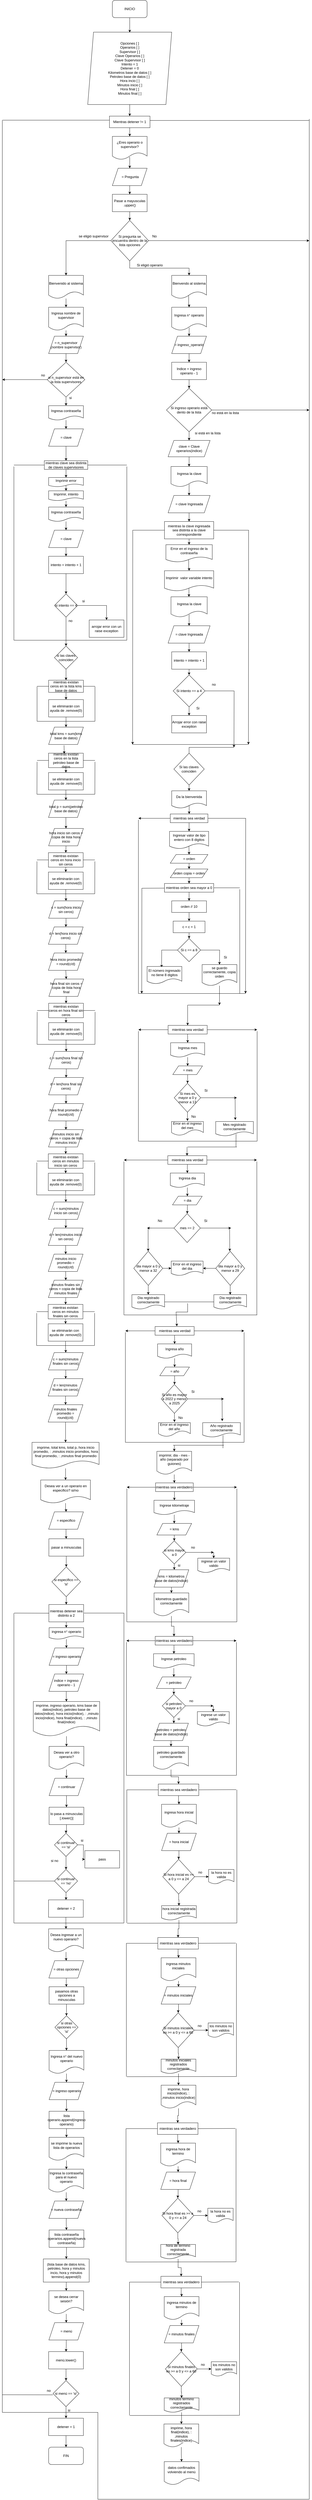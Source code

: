 <mxfile version="22.1.0" type="device">
  <diagram name="Página-1" id="Q-ZbN2UnUW0bAJtIpPbw">
    <mxGraphModel dx="1868" dy="452" grid="1" gridSize="10" guides="1" tooltips="1" connect="1" arrows="1" fold="1" page="1" pageScale="1" pageWidth="827" pageHeight="1169" math="0" shadow="0">
      <root>
        <mxCell id="0" />
        <mxCell id="1" parent="0" />
        <mxCell id="qYn7CRPkM7U90DTIHuqt-7" value="" style="edgeStyle=orthogonalEdgeStyle;rounded=0;orthogonalLoop=1;jettySize=auto;html=1;" parent="1" source="qYn7CRPkM7U90DTIHuqt-4" edge="1">
          <mxGeometry relative="1" as="geometry">
            <mxPoint x="400" y="281" as="targetPoint" />
          </mxGeometry>
        </mxCell>
        <mxCell id="qYn7CRPkM7U90DTIHuqt-4" value="INICIO" style="rounded=1;whiteSpace=wrap;html=1;" parent="1" vertex="1">
          <mxGeometry x="340" y="170" width="120" height="60" as="geometry" />
        </mxCell>
        <mxCell id="qYn7CRPkM7U90DTIHuqt-12" style="edgeStyle=orthogonalEdgeStyle;rounded=0;orthogonalLoop=1;jettySize=auto;html=1;" parent="1" target="qYn7CRPkM7U90DTIHuqt-11" edge="1">
          <mxGeometry relative="1" as="geometry">
            <mxPoint x="400" y="390" as="sourcePoint" />
          </mxGeometry>
        </mxCell>
        <mxCell id="qYn7CRPkM7U90DTIHuqt-15" style="edgeStyle=orthogonalEdgeStyle;rounded=0;orthogonalLoop=1;jettySize=auto;html=1;entryX=0.5;entryY=0;entryDx=0;entryDy=0;" parent="1" source="qYn7CRPkM7U90DTIHuqt-11" target="qYn7CRPkM7U90DTIHuqt-14" edge="1">
          <mxGeometry relative="1" as="geometry" />
        </mxCell>
        <mxCell id="qYn7CRPkM7U90DTIHuqt-11" value="Opciones [ ]&lt;br style=&quot;border-color: var(--border-color);&quot;&gt;Operarios [ ]&lt;br style=&quot;border-color: var(--border-color);&quot;&gt;Supervisor [ ]&lt;br style=&quot;border-color: var(--border-color);&quot;&gt;Clave Operarios [ ]&lt;br style=&quot;border-color: var(--border-color);&quot;&gt;Clave Supervisor [ ]&lt;br style=&quot;border-color: var(--border-color);&quot;&gt;Intento = 1&lt;br style=&quot;border-color: var(--border-color);&quot;&gt;Detener = 0&lt;br&gt;Kilometros base de datos [ ]&lt;br&gt;Petroleo base de datos [ ]&lt;br&gt;Hora incio [ ]&lt;br&gt;Minutos inicio [ ]&lt;br&gt;Hora final [ ]&lt;br&gt;Minutos final [ ]" style="shape=parallelogram;perimeter=parallelogramPerimeter;whiteSpace=wrap;html=1;fixedSize=1;" parent="1" vertex="1">
          <mxGeometry x="255" y="280" width="290" height="250" as="geometry" />
        </mxCell>
        <mxCell id="qYn7CRPkM7U90DTIHuqt-22" style="edgeStyle=orthogonalEdgeStyle;rounded=0;orthogonalLoop=1;jettySize=auto;html=1;entryX=0.5;entryY=0;entryDx=0;entryDy=0;" parent="1" source="qYn7CRPkM7U90DTIHuqt-14" target="qYn7CRPkM7U90DTIHuqt-21" edge="1">
          <mxGeometry relative="1" as="geometry" />
        </mxCell>
        <mxCell id="qYn7CRPkM7U90DTIHuqt-14" value="Mientras detener != 1" style="rounded=0;whiteSpace=wrap;html=1;" parent="1" vertex="1">
          <mxGeometry x="330" y="570" width="140" height="40" as="geometry" />
        </mxCell>
        <mxCell id="qYn7CRPkM7U90DTIHuqt-16" value="" style="endArrow=none;html=1;rounded=0;" parent="1" edge="1">
          <mxGeometry width="50" height="50" relative="1" as="geometry">
            <mxPoint x="470" y="585" as="sourcePoint" />
            <mxPoint x="1020" y="585" as="targetPoint" />
          </mxGeometry>
        </mxCell>
        <mxCell id="qYn7CRPkM7U90DTIHuqt-17" value="" style="endArrow=none;html=1;rounded=0;" parent="1" edge="1">
          <mxGeometry width="50" height="50" relative="1" as="geometry">
            <mxPoint x="-40" y="584" as="sourcePoint" />
            <mxPoint x="330" y="584" as="targetPoint" />
          </mxGeometry>
        </mxCell>
        <mxCell id="qYn7CRPkM7U90DTIHuqt-19" value="" style="endArrow=none;html=1;rounded=0;" parent="1" edge="1">
          <mxGeometry width="50" height="50" relative="1" as="geometry">
            <mxPoint x="-40" y="1481.92" as="sourcePoint" />
            <mxPoint x="-40" y="585" as="targetPoint" />
          </mxGeometry>
        </mxCell>
        <mxCell id="qYn7CRPkM7U90DTIHuqt-25" style="edgeStyle=orthogonalEdgeStyle;rounded=0;orthogonalLoop=1;jettySize=auto;html=1;entryX=0.5;entryY=0;entryDx=0;entryDy=0;exitX=0.485;exitY=0.905;exitDx=0;exitDy=0;exitPerimeter=0;" parent="1" source="qYn7CRPkM7U90DTIHuqt-21" target="qYn7CRPkM7U90DTIHuqt-24" edge="1">
          <mxGeometry relative="1" as="geometry" />
        </mxCell>
        <mxCell id="qYn7CRPkM7U90DTIHuqt-21" value="¿Eres operario o supervisor?" style="shape=document;whiteSpace=wrap;html=1;boundedLbl=1;" parent="1" vertex="1">
          <mxGeometry x="340" y="640" width="120" height="80" as="geometry" />
        </mxCell>
        <mxCell id="qYn7CRPkM7U90DTIHuqt-28" style="edgeStyle=orthogonalEdgeStyle;rounded=0;orthogonalLoop=1;jettySize=auto;html=1;" parent="1" source="qYn7CRPkM7U90DTIHuqt-23" target="qYn7CRPkM7U90DTIHuqt-27" edge="1">
          <mxGeometry relative="1" as="geometry" />
        </mxCell>
        <mxCell id="qYn7CRPkM7U90DTIHuqt-23" value="Pasar a mayusculas&lt;br&gt;.upper()" style="rounded=0;whiteSpace=wrap;html=1;" parent="1" vertex="1">
          <mxGeometry x="340" y="840" width="120" height="60" as="geometry" />
        </mxCell>
        <mxCell id="qYn7CRPkM7U90DTIHuqt-26" style="edgeStyle=orthogonalEdgeStyle;rounded=0;orthogonalLoop=1;jettySize=auto;html=1;" parent="1" source="qYn7CRPkM7U90DTIHuqt-24" target="qYn7CRPkM7U90DTIHuqt-23" edge="1">
          <mxGeometry relative="1" as="geometry" />
        </mxCell>
        <mxCell id="qYn7CRPkM7U90DTIHuqt-24" value="&amp;nbsp;= Pregunta" style="shape=parallelogram;perimeter=parallelogramPerimeter;whiteSpace=wrap;html=1;fixedSize=1;" parent="1" vertex="1">
          <mxGeometry x="340" y="750" width="120" height="60" as="geometry" />
        </mxCell>
        <mxCell id="qYn7CRPkM7U90DTIHuqt-31" style="edgeStyle=orthogonalEdgeStyle;rounded=0;orthogonalLoop=1;jettySize=auto;html=1;entryX=0.5;entryY=0;entryDx=0;entryDy=0;exitX=0.5;exitY=1;exitDx=0;exitDy=0;" parent="1" source="qYn7CRPkM7U90DTIHuqt-27" edge="1" target="qYn7CRPkM7U90DTIHuqt-33">
          <mxGeometry relative="1" as="geometry">
            <mxPoint x="410" y="1260" as="targetPoint" />
          </mxGeometry>
        </mxCell>
        <mxCell id="FNBmiFu9XifHeUc_531M-329" value="" style="edgeStyle=orthogonalEdgeStyle;rounded=0;orthogonalLoop=1;jettySize=auto;html=1;" edge="1" parent="1" source="qYn7CRPkM7U90DTIHuqt-27" target="FNBmiFu9XifHeUc_531M-328">
          <mxGeometry relative="1" as="geometry" />
        </mxCell>
        <mxCell id="qYn7CRPkM7U90DTIHuqt-27" value="Si pregunta se encuentra dentro de la lista opciones" style="rhombus;whiteSpace=wrap;html=1;" parent="1" vertex="1">
          <mxGeometry x="335" y="930" width="130" height="140" as="geometry" />
        </mxCell>
        <mxCell id="qYn7CRPkM7U90DTIHuqt-30" value="Si eligió operario" style="text;html=1;align=center;verticalAlign=middle;resizable=0;points=[];autosize=1;strokeColor=none;fillColor=none;" parent="1" vertex="1">
          <mxGeometry x="414" y="1070" width="110" height="30" as="geometry" />
        </mxCell>
        <mxCell id="qYn7CRPkM7U90DTIHuqt-32" value="No" style="text;html=1;align=center;verticalAlign=middle;resizable=0;points=[];autosize=1;strokeColor=none;fillColor=none;" parent="1" vertex="1">
          <mxGeometry x="465" y="970" width="40" height="30" as="geometry" />
        </mxCell>
        <mxCell id="FNBmiFu9XifHeUc_531M-1" style="edgeStyle=orthogonalEdgeStyle;rounded=0;orthogonalLoop=1;jettySize=auto;html=1;exitX=0.488;exitY=0.845;exitDx=0;exitDy=0;exitPerimeter=0;" edge="1" parent="1" source="qYn7CRPkM7U90DTIHuqt-33" target="qYn7CRPkM7U90DTIHuqt-35">
          <mxGeometry relative="1" as="geometry" />
        </mxCell>
        <mxCell id="qYn7CRPkM7U90DTIHuqt-33" value="Bienvendo al sistema" style="shape=document;whiteSpace=wrap;html=1;boundedLbl=1;" parent="1" vertex="1">
          <mxGeometry x="545" y="1120" width="120" height="80" as="geometry" />
        </mxCell>
        <mxCell id="FNBmiFu9XifHeUc_531M-5" style="edgeStyle=orthogonalEdgeStyle;rounded=0;orthogonalLoop=1;jettySize=auto;html=1;entryX=0.5;entryY=0;entryDx=0;entryDy=0;exitX=0.502;exitY=0.88;exitDx=0;exitDy=0;exitPerimeter=0;" edge="1" parent="1" source="qYn7CRPkM7U90DTIHuqt-35" target="FNBmiFu9XifHeUc_531M-3">
          <mxGeometry relative="1" as="geometry" />
        </mxCell>
        <mxCell id="qYn7CRPkM7U90DTIHuqt-35" value="Ingresa n° operario" style="shape=document;whiteSpace=wrap;html=1;boundedLbl=1;" parent="1" vertex="1">
          <mxGeometry x="545" y="1230" width="120" height="80" as="geometry" />
        </mxCell>
        <mxCell id="FNBmiFu9XifHeUc_531M-8" style="edgeStyle=orthogonalEdgeStyle;rounded=0;orthogonalLoop=1;jettySize=auto;html=1;" edge="1" parent="1" source="FNBmiFu9XifHeUc_531M-2" target="FNBmiFu9XifHeUc_531M-7">
          <mxGeometry relative="1" as="geometry" />
        </mxCell>
        <mxCell id="FNBmiFu9XifHeUc_531M-2" value="Indice = ingreso operario - 1" style="rounded=0;whiteSpace=wrap;html=1;" vertex="1" parent="1">
          <mxGeometry x="545" y="1420" width="120" height="60" as="geometry" />
        </mxCell>
        <mxCell id="FNBmiFu9XifHeUc_531M-6" style="edgeStyle=orthogonalEdgeStyle;rounded=0;orthogonalLoop=1;jettySize=auto;html=1;" edge="1" parent="1" source="FNBmiFu9XifHeUc_531M-3" target="FNBmiFu9XifHeUc_531M-2">
          <mxGeometry relative="1" as="geometry" />
        </mxCell>
        <mxCell id="FNBmiFu9XifHeUc_531M-3" value="= ingreso_operario" style="shape=parallelogram;perimeter=parallelogramPerimeter;whiteSpace=wrap;html=1;fixedSize=1;" vertex="1" parent="1">
          <mxGeometry x="545" y="1330" width="120" height="60" as="geometry" />
        </mxCell>
        <mxCell id="FNBmiFu9XifHeUc_531M-14" style="edgeStyle=orthogonalEdgeStyle;rounded=0;orthogonalLoop=1;jettySize=auto;html=1;entryX=0.5;entryY=0;entryDx=0;entryDy=0;" edge="1" parent="1" source="FNBmiFu9XifHeUc_531M-7" target="FNBmiFu9XifHeUc_531M-11">
          <mxGeometry relative="1" as="geometry" />
        </mxCell>
        <mxCell id="FNBmiFu9XifHeUc_531M-7" value="Si ingreso operario está dento de la lista" style="rhombus;whiteSpace=wrap;html=1;" vertex="1" parent="1">
          <mxGeometry x="526.88" y="1510" width="156.25" height="150" as="geometry" />
        </mxCell>
        <mxCell id="FNBmiFu9XifHeUc_531M-10" value="no está en la lista" style="text;html=1;align=center;verticalAlign=middle;resizable=0;points=[];autosize=1;strokeColor=none;fillColor=none;" vertex="1" parent="1">
          <mxGeometry x="670" y="1580" width="120" height="30" as="geometry" />
        </mxCell>
        <mxCell id="FNBmiFu9XifHeUc_531M-17" style="edgeStyle=orthogonalEdgeStyle;rounded=0;orthogonalLoop=1;jettySize=auto;html=1;entryX=0.5;entryY=0;entryDx=0;entryDy=0;" edge="1" parent="1" source="FNBmiFu9XifHeUc_531M-11" target="FNBmiFu9XifHeUc_531M-15">
          <mxGeometry relative="1" as="geometry" />
        </mxCell>
        <mxCell id="FNBmiFu9XifHeUc_531M-11" value="clave = Clave operarios(indice)" style="shape=parallelogram;perimeter=parallelogramPerimeter;whiteSpace=wrap;html=1;fixedSize=1;" vertex="1" parent="1">
          <mxGeometry x="532.5" y="1690" width="144.99" height="56.5" as="geometry" />
        </mxCell>
        <mxCell id="FNBmiFu9XifHeUc_531M-18" style="edgeStyle=orthogonalEdgeStyle;rounded=0;orthogonalLoop=1;jettySize=auto;html=1;entryX=0.5;entryY=0;entryDx=0;entryDy=0;exitX=0.508;exitY=0.886;exitDx=0;exitDy=0;exitPerimeter=0;" edge="1" parent="1" source="FNBmiFu9XifHeUc_531M-15" target="FNBmiFu9XifHeUc_531M-16">
          <mxGeometry relative="1" as="geometry" />
        </mxCell>
        <mxCell id="FNBmiFu9XifHeUc_531M-15" value="Ingresa la clave" style="shape=document;whiteSpace=wrap;html=1;boundedLbl=1;" vertex="1" parent="1">
          <mxGeometry x="542.5" y="1780" width="125.01" height="70" as="geometry" />
        </mxCell>
        <mxCell id="FNBmiFu9XifHeUc_531M-20" style="edgeStyle=orthogonalEdgeStyle;rounded=0;orthogonalLoop=1;jettySize=auto;html=1;entryX=0.5;entryY=0;entryDx=0;entryDy=0;" edge="1" parent="1" source="FNBmiFu9XifHeUc_531M-16" target="FNBmiFu9XifHeUc_531M-19">
          <mxGeometry relative="1" as="geometry" />
        </mxCell>
        <mxCell id="FNBmiFu9XifHeUc_531M-16" value="= clave Ingresada" style="shape=parallelogram;perimeter=parallelogramPerimeter;whiteSpace=wrap;html=1;fixedSize=1;" vertex="1" parent="1">
          <mxGeometry x="532.51" y="1880" width="144.99" height="60" as="geometry" />
        </mxCell>
        <mxCell id="FNBmiFu9XifHeUc_531M-21" style="edgeStyle=orthogonalEdgeStyle;rounded=0;orthogonalLoop=1;jettySize=auto;html=1;" edge="1" parent="1" source="FNBmiFu9XifHeUc_531M-19">
          <mxGeometry relative="1" as="geometry">
            <mxPoint x="810" y="2740" as="targetPoint" />
          </mxGeometry>
        </mxCell>
        <mxCell id="FNBmiFu9XifHeUc_531M-22" style="edgeStyle=orthogonalEdgeStyle;rounded=0;orthogonalLoop=1;jettySize=auto;html=1;" edge="1" parent="1" source="FNBmiFu9XifHeUc_531M-19">
          <mxGeometry relative="1" as="geometry">
            <mxPoint x="410" y="2740" as="targetPoint" />
          </mxGeometry>
        </mxCell>
        <mxCell id="FNBmiFu9XifHeUc_531M-27" style="edgeStyle=orthogonalEdgeStyle;rounded=0;orthogonalLoop=1;jettySize=auto;html=1;" edge="1" parent="1" source="FNBmiFu9XifHeUc_531M-19" target="FNBmiFu9XifHeUc_531M-23">
          <mxGeometry relative="1" as="geometry" />
        </mxCell>
        <mxCell id="FNBmiFu9XifHeUc_531M-19" value="mientras la clave ingresada sea distinta a la clave correspondiente" style="whiteSpace=wrap;html=1;" vertex="1" parent="1">
          <mxGeometry x="519.99" y="1970" width="170" height="60" as="geometry" />
        </mxCell>
        <mxCell id="FNBmiFu9XifHeUc_531M-29" style="edgeStyle=orthogonalEdgeStyle;rounded=0;orthogonalLoop=1;jettySize=auto;html=1;exitX=0.491;exitY=0.827;exitDx=0;exitDy=0;exitPerimeter=0;" edge="1" parent="1" source="FNBmiFu9XifHeUc_531M-23" target="FNBmiFu9XifHeUc_531M-24">
          <mxGeometry relative="1" as="geometry" />
        </mxCell>
        <mxCell id="FNBmiFu9XifHeUc_531M-23" value="Error en el ingreso de la contraseña" style="shape=document;whiteSpace=wrap;html=1;boundedLbl=1;" vertex="1" parent="1">
          <mxGeometry x="524.99" y="2050" width="160" height="60" as="geometry" />
        </mxCell>
        <mxCell id="FNBmiFu9XifHeUc_531M-33" value="" style="edgeStyle=orthogonalEdgeStyle;rounded=0;orthogonalLoop=1;jettySize=auto;html=1;exitX=0.497;exitY=0.874;exitDx=0;exitDy=0;exitPerimeter=0;" edge="1" parent="1" source="FNBmiFu9XifHeUc_531M-24" target="FNBmiFu9XifHeUc_531M-31">
          <mxGeometry relative="1" as="geometry" />
        </mxCell>
        <mxCell id="FNBmiFu9XifHeUc_531M-24" value="Imprimir&amp;nbsp; valor variable intento" style="shape=document;whiteSpace=wrap;html=1;boundedLbl=1;size=0.286;" vertex="1" parent="1">
          <mxGeometry x="519.99" y="2140" width="170" height="70" as="geometry" />
        </mxCell>
        <mxCell id="FNBmiFu9XifHeUc_531M-30" style="edgeStyle=orthogonalEdgeStyle;rounded=0;orthogonalLoop=1;jettySize=auto;html=1;entryX=0.5;entryY=0;entryDx=0;entryDy=0;exitX=0.508;exitY=0.886;exitDx=0;exitDy=0;exitPerimeter=0;" edge="1" parent="1" source="FNBmiFu9XifHeUc_531M-31" target="FNBmiFu9XifHeUc_531M-32">
          <mxGeometry relative="1" as="geometry" />
        </mxCell>
        <mxCell id="FNBmiFu9XifHeUc_531M-31" value="Ingresa la clave" style="shape=document;whiteSpace=wrap;html=1;boundedLbl=1;" vertex="1" parent="1">
          <mxGeometry x="542.5" y="2230" width="125.01" height="70" as="geometry" />
        </mxCell>
        <mxCell id="FNBmiFu9XifHeUc_531M-36" style="edgeStyle=orthogonalEdgeStyle;rounded=0;orthogonalLoop=1;jettySize=auto;html=1;" edge="1" parent="1" source="FNBmiFu9XifHeUc_531M-32" target="FNBmiFu9XifHeUc_531M-34">
          <mxGeometry relative="1" as="geometry" />
        </mxCell>
        <mxCell id="FNBmiFu9XifHeUc_531M-32" value="= clave Ingresada" style="shape=parallelogram;perimeter=parallelogramPerimeter;whiteSpace=wrap;html=1;fixedSize=1;" vertex="1" parent="1">
          <mxGeometry x="532.51" y="2330" width="144.99" height="60" as="geometry" />
        </mxCell>
        <mxCell id="FNBmiFu9XifHeUc_531M-34" value="intento = intento + 1" style="whiteSpace=wrap;html=1;" vertex="1" parent="1">
          <mxGeometry x="544.99" y="2420" width="120" height="60" as="geometry" />
        </mxCell>
        <mxCell id="FNBmiFu9XifHeUc_531M-39" style="edgeStyle=orthogonalEdgeStyle;rounded=0;orthogonalLoop=1;jettySize=auto;html=1;" edge="1" parent="1" source="FNBmiFu9XifHeUc_531M-37">
          <mxGeometry relative="1" as="geometry">
            <mxPoint x="760" y="2750" as="targetPoint" />
          </mxGeometry>
        </mxCell>
        <mxCell id="FNBmiFu9XifHeUc_531M-44" style="edgeStyle=orthogonalEdgeStyle;rounded=0;orthogonalLoop=1;jettySize=auto;html=1;entryX=0.5;entryY=0;entryDx=0;entryDy=0;" edge="1" parent="1" source="FNBmiFu9XifHeUc_531M-37" target="FNBmiFu9XifHeUc_531M-43">
          <mxGeometry relative="1" as="geometry" />
        </mxCell>
        <mxCell id="FNBmiFu9XifHeUc_531M-37" value="Si intento == a 4" style="rhombus;whiteSpace=wrap;html=1;" vertex="1" parent="1">
          <mxGeometry x="550.01" y="2500" width="110" height="110" as="geometry" />
        </mxCell>
        <mxCell id="FNBmiFu9XifHeUc_531M-38" style="edgeStyle=orthogonalEdgeStyle;rounded=0;orthogonalLoop=1;jettySize=auto;html=1;" edge="1" parent="1" source="FNBmiFu9XifHeUc_531M-34">
          <mxGeometry relative="1" as="geometry">
            <mxPoint x="605" y="2500" as="targetPoint" />
          </mxGeometry>
        </mxCell>
        <mxCell id="FNBmiFu9XifHeUc_531M-40" value="no" style="text;html=1;align=center;verticalAlign=middle;resizable=0;points=[];autosize=1;strokeColor=none;fillColor=none;" vertex="1" parent="1">
          <mxGeometry x="670" y="2518" width="40" height="30" as="geometry" />
        </mxCell>
        <mxCell id="FNBmiFu9XifHeUc_531M-42" value="Si" style="text;html=1;align=center;verticalAlign=middle;resizable=0;points=[];autosize=1;strokeColor=none;fillColor=none;" vertex="1" parent="1">
          <mxGeometry x="620" y="2600" width="30" height="30" as="geometry" />
        </mxCell>
        <mxCell id="FNBmiFu9XifHeUc_531M-43" value="Arrojar error con raise exception" style="whiteSpace=wrap;html=1;" vertex="1" parent="1">
          <mxGeometry x="545.01" y="2640" width="120" height="60" as="geometry" />
        </mxCell>
        <mxCell id="FNBmiFu9XifHeUc_531M-45" value="" style="endArrow=none;html=1;rounded=0;" edge="1" parent="1">
          <mxGeometry width="50" height="50" relative="1" as="geometry">
            <mxPoint x="410" y="2740" as="sourcePoint" />
            <mxPoint x="810" y="2740" as="targetPoint" />
          </mxGeometry>
        </mxCell>
        <mxCell id="FNBmiFu9XifHeUc_531M-50" style="edgeStyle=orthogonalEdgeStyle;rounded=0;orthogonalLoop=1;jettySize=auto;html=1;entryX=0.5;entryY=0;entryDx=0;entryDy=0;" edge="1" parent="1" source="FNBmiFu9XifHeUc_531M-47" target="FNBmiFu9XifHeUc_531M-49">
          <mxGeometry relative="1" as="geometry" />
        </mxCell>
        <mxCell id="FNBmiFu9XifHeUc_531M-47" value="Si las claves&lt;br&gt;coinciden" style="rhombus;whiteSpace=wrap;html=1;" vertex="1" parent="1">
          <mxGeometry x="552.48" y="2770" width="105.01" height="110" as="geometry" />
        </mxCell>
        <mxCell id="FNBmiFu9XifHeUc_531M-48" value="" style="endArrow=none;html=1;rounded=0;exitX=0.5;exitY=0;exitDx=0;exitDy=0;" edge="1" parent="1" source="FNBmiFu9XifHeUc_531M-47">
          <mxGeometry width="50" height="50" relative="1" as="geometry">
            <mxPoint x="390" y="2690" as="sourcePoint" />
            <mxPoint x="760" y="2750" as="targetPoint" />
            <Array as="points">
              <mxPoint x="605" y="2750" />
            </Array>
          </mxGeometry>
        </mxCell>
        <mxCell id="FNBmiFu9XifHeUc_531M-52" style="edgeStyle=orthogonalEdgeStyle;rounded=0;orthogonalLoop=1;jettySize=auto;html=1;exitX=0.502;exitY=0.847;exitDx=0;exitDy=0;exitPerimeter=0;" edge="1" parent="1" source="FNBmiFu9XifHeUc_531M-49" target="FNBmiFu9XifHeUc_531M-51">
          <mxGeometry relative="1" as="geometry" />
        </mxCell>
        <mxCell id="FNBmiFu9XifHeUc_531M-49" value="Da la bienvenida" style="shape=document;whiteSpace=wrap;html=1;boundedLbl=1;" vertex="1" parent="1">
          <mxGeometry x="545.01" y="2900" width="120" height="60" as="geometry" />
        </mxCell>
        <mxCell id="FNBmiFu9XifHeUc_531M-53" style="edgeStyle=orthogonalEdgeStyle;rounded=0;orthogonalLoop=1;jettySize=auto;html=1;" edge="1" parent="1" source="FNBmiFu9XifHeUc_531M-51">
          <mxGeometry relative="1" as="geometry">
            <mxPoint x="430" y="2995" as="targetPoint" />
          </mxGeometry>
        </mxCell>
        <mxCell id="FNBmiFu9XifHeUc_531M-54" style="edgeStyle=orthogonalEdgeStyle;rounded=0;orthogonalLoop=1;jettySize=auto;html=1;" edge="1" parent="1" source="FNBmiFu9XifHeUc_531M-51">
          <mxGeometry relative="1" as="geometry">
            <mxPoint x="800" y="3600" as="targetPoint" />
          </mxGeometry>
        </mxCell>
        <mxCell id="FNBmiFu9XifHeUc_531M-56" style="edgeStyle=orthogonalEdgeStyle;rounded=0;orthogonalLoop=1;jettySize=auto;html=1;entryX=0.5;entryY=0;entryDx=0;entryDy=0;" edge="1" parent="1" source="FNBmiFu9XifHeUc_531M-51" target="FNBmiFu9XifHeUc_531M-55">
          <mxGeometry relative="1" as="geometry" />
        </mxCell>
        <mxCell id="FNBmiFu9XifHeUc_531M-51" value="mientras sea verdad" style="whiteSpace=wrap;html=1;" vertex="1" parent="1">
          <mxGeometry x="540" y="2980" width="130" height="30" as="geometry" />
        </mxCell>
        <mxCell id="FNBmiFu9XifHeUc_531M-60" style="edgeStyle=orthogonalEdgeStyle;rounded=0;orthogonalLoop=1;jettySize=auto;html=1;entryX=0.5;entryY=0;entryDx=0;entryDy=0;exitX=0.496;exitY=0.847;exitDx=0;exitDy=0;exitPerimeter=0;" edge="1" parent="1" source="FNBmiFu9XifHeUc_531M-55" target="FNBmiFu9XifHeUc_531M-58">
          <mxGeometry relative="1" as="geometry" />
        </mxCell>
        <mxCell id="FNBmiFu9XifHeUc_531M-55" value="Ingresar valor de tipo entero con 8 digitos" style="shape=document;whiteSpace=wrap;html=1;boundedLbl=1;" vertex="1" parent="1">
          <mxGeometry x="537.5" y="3040" width="135.01" height="60" as="geometry" />
        </mxCell>
        <mxCell id="FNBmiFu9XifHeUc_531M-63" style="edgeStyle=orthogonalEdgeStyle;rounded=0;orthogonalLoop=1;jettySize=auto;html=1;entryX=0.5;entryY=0;entryDx=0;entryDy=0;" edge="1" parent="1" source="FNBmiFu9XifHeUc_531M-58" target="FNBmiFu9XifHeUc_531M-61">
          <mxGeometry relative="1" as="geometry" />
        </mxCell>
        <mxCell id="FNBmiFu9XifHeUc_531M-58" value="= orden" style="shape=parallelogram;perimeter=parallelogramPerimeter;whiteSpace=wrap;html=1;fixedSize=1;" vertex="1" parent="1">
          <mxGeometry x="539.99" y="3120" width="130" height="30" as="geometry" />
        </mxCell>
        <mxCell id="FNBmiFu9XifHeUc_531M-65" style="edgeStyle=orthogonalEdgeStyle;rounded=0;orthogonalLoop=1;jettySize=auto;html=1;entryX=0.5;entryY=0;entryDx=0;entryDy=0;" edge="1" parent="1" source="FNBmiFu9XifHeUc_531M-61" target="FNBmiFu9XifHeUc_531M-64">
          <mxGeometry relative="1" as="geometry" />
        </mxCell>
        <mxCell id="FNBmiFu9XifHeUc_531M-61" value="orden copia = orden" style="shape=parallelogram;perimeter=parallelogramPerimeter;whiteSpace=wrap;html=1;fixedSize=1;" vertex="1" parent="1">
          <mxGeometry x="539.99" y="3170" width="130" height="30" as="geometry" />
        </mxCell>
        <mxCell id="FNBmiFu9XifHeUc_531M-71" style="edgeStyle=orthogonalEdgeStyle;rounded=0;orthogonalLoop=1;jettySize=auto;html=1;" edge="1" parent="1">
          <mxGeometry relative="1" as="geometry">
            <mxPoint x="441.51" y="3600" as="targetPoint" />
            <mxPoint x="532" y="3236" as="sourcePoint" />
          </mxGeometry>
        </mxCell>
        <mxCell id="FNBmiFu9XifHeUc_531M-73" style="edgeStyle=orthogonalEdgeStyle;rounded=0;orthogonalLoop=1;jettySize=auto;html=1;entryX=0.5;entryY=0;entryDx=0;entryDy=0;" edge="1" parent="1" source="FNBmiFu9XifHeUc_531M-64" target="FNBmiFu9XifHeUc_531M-68">
          <mxGeometry relative="1" as="geometry" />
        </mxCell>
        <mxCell id="FNBmiFu9XifHeUc_531M-64" value="mientras orden sea mayor a 0" style="whiteSpace=wrap;html=1;" vertex="1" parent="1">
          <mxGeometry x="519.99" y="3220" width="170" height="30" as="geometry" />
        </mxCell>
        <mxCell id="FNBmiFu9XifHeUc_531M-74" style="edgeStyle=orthogonalEdgeStyle;rounded=0;orthogonalLoop=1;jettySize=auto;html=1;" edge="1" parent="1" source="FNBmiFu9XifHeUc_531M-68" target="FNBmiFu9XifHeUc_531M-69">
          <mxGeometry relative="1" as="geometry" />
        </mxCell>
        <mxCell id="FNBmiFu9XifHeUc_531M-68" value="orden // 10" style="whiteSpace=wrap;html=1;" vertex="1" parent="1">
          <mxGeometry x="545.01" y="3280" width="120" height="40" as="geometry" />
        </mxCell>
        <mxCell id="FNBmiFu9XifHeUc_531M-76" style="edgeStyle=orthogonalEdgeStyle;rounded=0;orthogonalLoop=1;jettySize=auto;html=1;" edge="1" parent="1" source="FNBmiFu9XifHeUc_531M-69" target="FNBmiFu9XifHeUc_531M-75">
          <mxGeometry relative="1" as="geometry" />
        </mxCell>
        <mxCell id="FNBmiFu9XifHeUc_531M-69" value="c = c + 1" style="whiteSpace=wrap;html=1;" vertex="1" parent="1">
          <mxGeometry x="549.99" y="3350" width="110" height="40" as="geometry" />
        </mxCell>
        <mxCell id="FNBmiFu9XifHeUc_531M-77" style="edgeStyle=orthogonalEdgeStyle;rounded=0;orthogonalLoop=1;jettySize=auto;html=1;" edge="1" parent="1" source="FNBmiFu9XifHeUc_531M-75">
          <mxGeometry relative="1" as="geometry">
            <mxPoint x="710" y="3500" as="targetPoint" />
          </mxGeometry>
        </mxCell>
        <mxCell id="FNBmiFu9XifHeUc_531M-78" style="edgeStyle=orthogonalEdgeStyle;rounded=0;orthogonalLoop=1;jettySize=auto;html=1;exitX=0;exitY=0.5;exitDx=0;exitDy=0;" edge="1" parent="1" source="FNBmiFu9XifHeUc_531M-75">
          <mxGeometry relative="1" as="geometry">
            <mxPoint x="510" y="3510" as="targetPoint" />
          </mxGeometry>
        </mxCell>
        <mxCell id="FNBmiFu9XifHeUc_531M-75" value="Si c == a 8" style="rhombus;whiteSpace=wrap;html=1;" vertex="1" parent="1">
          <mxGeometry x="564.99" y="3410" width="80" height="80" as="geometry" />
        </mxCell>
        <mxCell id="FNBmiFu9XifHeUc_531M-79" value="Si" style="text;html=1;align=center;verticalAlign=middle;resizable=0;points=[];autosize=1;strokeColor=none;fillColor=none;" vertex="1" parent="1">
          <mxGeometry x="715" y="3460" width="30" height="30" as="geometry" />
        </mxCell>
        <mxCell id="FNBmiFu9XifHeUc_531M-82" style="edgeStyle=orthogonalEdgeStyle;rounded=0;orthogonalLoop=1;jettySize=auto;html=1;" edge="1" parent="1" source="FNBmiFu9XifHeUc_531M-80">
          <mxGeometry relative="1" as="geometry">
            <mxPoint x="710" y="3640" as="targetPoint" />
          </mxGeometry>
        </mxCell>
        <mxCell id="FNBmiFu9XifHeUc_531M-80" value="se guardo correctamente, copia orden" style="shape=document;whiteSpace=wrap;html=1;boundedLbl=1;" vertex="1" parent="1">
          <mxGeometry x="650" y="3500" width="120" height="73" as="geometry" />
        </mxCell>
        <mxCell id="FNBmiFu9XifHeUc_531M-83" value="El número ingresado no tiene 8 digitos" style="shape=document;whiteSpace=wrap;html=1;boundedLbl=1;" vertex="1" parent="1">
          <mxGeometry x="460" y="3506.5" width="120" height="60" as="geometry" />
        </mxCell>
        <mxCell id="FNBmiFu9XifHeUc_531M-84" value="" style="endArrow=none;html=1;rounded=0;" edge="1" parent="1">
          <mxGeometry width="50" height="50" relative="1" as="geometry">
            <mxPoint x="430" y="3600" as="sourcePoint" />
            <mxPoint x="800" y="3600" as="targetPoint" />
          </mxGeometry>
        </mxCell>
        <mxCell id="FNBmiFu9XifHeUc_531M-85" value="" style="endArrow=classic;html=1;rounded=0;" edge="1" parent="1">
          <mxGeometry width="50" height="50" relative="1" as="geometry">
            <mxPoint x="600" y="3640" as="sourcePoint" />
            <mxPoint x="600" y="3710" as="targetPoint" />
          </mxGeometry>
        </mxCell>
        <mxCell id="FNBmiFu9XifHeUc_531M-86" value="" style="endArrow=none;html=1;rounded=0;" edge="1" parent="1">
          <mxGeometry width="50" height="50" relative="1" as="geometry">
            <mxPoint x="600" y="3640" as="sourcePoint" />
            <mxPoint x="710.01" y="3640" as="targetPoint" />
          </mxGeometry>
        </mxCell>
        <mxCell id="FNBmiFu9XifHeUc_531M-89" style="edgeStyle=orthogonalEdgeStyle;rounded=0;orthogonalLoop=1;jettySize=auto;html=1;entryX=0.5;entryY=0;entryDx=0;entryDy=0;" edge="1" parent="1" source="FNBmiFu9XifHeUc_531M-87" target="FNBmiFu9XifHeUc_531M-88">
          <mxGeometry relative="1" as="geometry" />
        </mxCell>
        <mxCell id="FNBmiFu9XifHeUc_531M-92" style="edgeStyle=orthogonalEdgeStyle;rounded=0;orthogonalLoop=1;jettySize=auto;html=1;" edge="1" parent="1" source="FNBmiFu9XifHeUc_531M-87">
          <mxGeometry relative="1" as="geometry">
            <mxPoint x="840" y="3725" as="targetPoint" />
          </mxGeometry>
        </mxCell>
        <mxCell id="FNBmiFu9XifHeUc_531M-93" style="edgeStyle=orthogonalEdgeStyle;rounded=0;orthogonalLoop=1;jettySize=auto;html=1;" edge="1" parent="1" source="FNBmiFu9XifHeUc_531M-87">
          <mxGeometry relative="1" as="geometry">
            <mxPoint x="430" y="3725" as="targetPoint" />
          </mxGeometry>
        </mxCell>
        <mxCell id="FNBmiFu9XifHeUc_531M-87" value="mientras sea verdad" style="whiteSpace=wrap;html=1;" vertex="1" parent="1">
          <mxGeometry x="532.5" y="3710" width="135.01" height="30" as="geometry" />
        </mxCell>
        <mxCell id="FNBmiFu9XifHeUc_531M-91" style="edgeStyle=orthogonalEdgeStyle;rounded=0;orthogonalLoop=1;jettySize=auto;html=1;entryX=0.5;entryY=0;entryDx=0;entryDy=0;" edge="1" parent="1" source="FNBmiFu9XifHeUc_531M-88" target="FNBmiFu9XifHeUc_531M-90">
          <mxGeometry relative="1" as="geometry" />
        </mxCell>
        <mxCell id="FNBmiFu9XifHeUc_531M-88" value="Ingresa mes" style="shape=document;whiteSpace=wrap;html=1;boundedLbl=1;" vertex="1" parent="1">
          <mxGeometry x="541.26" y="3770" width="117.5" height="50" as="geometry" />
        </mxCell>
        <mxCell id="FNBmiFu9XifHeUc_531M-95" style="edgeStyle=orthogonalEdgeStyle;rounded=0;orthogonalLoop=1;jettySize=auto;html=1;entryX=0.5;entryY=0;entryDx=0;entryDy=0;" edge="1" parent="1" source="FNBmiFu9XifHeUc_531M-90" target="FNBmiFu9XifHeUc_531M-94">
          <mxGeometry relative="1" as="geometry" />
        </mxCell>
        <mxCell id="FNBmiFu9XifHeUc_531M-90" value="= mes" style="shape=parallelogram;perimeter=parallelogramPerimeter;whiteSpace=wrap;html=1;fixedSize=1;" vertex="1" parent="1">
          <mxGeometry x="548.75" y="3850" width="102.51" height="30" as="geometry" />
        </mxCell>
        <mxCell id="FNBmiFu9XifHeUc_531M-96" style="edgeStyle=orthogonalEdgeStyle;rounded=0;orthogonalLoop=1;jettySize=auto;html=1;" edge="1" parent="1" source="FNBmiFu9XifHeUc_531M-94">
          <mxGeometry relative="1" as="geometry">
            <mxPoint x="599.37" y="4040" as="targetPoint" />
          </mxGeometry>
        </mxCell>
        <mxCell id="FNBmiFu9XifHeUc_531M-101" style="edgeStyle=orthogonalEdgeStyle;rounded=0;orthogonalLoop=1;jettySize=auto;html=1;" edge="1" parent="1" source="FNBmiFu9XifHeUc_531M-94">
          <mxGeometry relative="1" as="geometry">
            <mxPoint x="770" y="3960" as="targetPoint" />
          </mxGeometry>
        </mxCell>
        <mxCell id="FNBmiFu9XifHeUc_531M-94" value="Si mes es mayor a 0 y menor a 13" style="rhombus;whiteSpace=wrap;html=1;" vertex="1" parent="1">
          <mxGeometry x="553.75" y="3910" width="91.24" height="100" as="geometry" />
        </mxCell>
        <mxCell id="FNBmiFu9XifHeUc_531M-97" value="Si" style="text;html=1;align=center;verticalAlign=middle;resizable=0;points=[];autosize=1;strokeColor=none;fillColor=none;" vertex="1" parent="1">
          <mxGeometry x="647.5" y="3920" width="30" height="30" as="geometry" />
        </mxCell>
        <mxCell id="FNBmiFu9XifHeUc_531M-98" value="Mes registrado correctamente" style="shape=document;whiteSpace=wrap;html=1;boundedLbl=1;" vertex="1" parent="1">
          <mxGeometry x="697" y="4042" width="130" height="50" as="geometry" />
        </mxCell>
        <mxCell id="FNBmiFu9XifHeUc_531M-102" value="" style="endArrow=classic;html=1;rounded=0;entryX=0.519;entryY=-0.106;entryDx=0;entryDy=0;entryPerimeter=0;" edge="1" parent="1" target="FNBmiFu9XifHeUc_531M-98">
          <mxGeometry width="50" height="50" relative="1" as="geometry">
            <mxPoint x="764" y="3960" as="sourcePoint" />
            <mxPoint x="500" y="3900" as="targetPoint" />
          </mxGeometry>
        </mxCell>
        <mxCell id="FNBmiFu9XifHeUc_531M-105" value="No" style="text;html=1;align=center;verticalAlign=middle;resizable=0;points=[];autosize=1;strokeColor=none;fillColor=none;" vertex="1" parent="1">
          <mxGeometry x="600" y="4010" width="40" height="30" as="geometry" />
        </mxCell>
        <mxCell id="FNBmiFu9XifHeUc_531M-106" value="Error en el ingreso del mes" style="shape=document;whiteSpace=wrap;html=1;boundedLbl=1;size=0.417;" vertex="1" parent="1">
          <mxGeometry x="544.37" y="4042" width="110" height="48" as="geometry" />
        </mxCell>
        <mxCell id="FNBmiFu9XifHeUc_531M-109" value="" style="endArrow=none;html=1;rounded=0;" edge="1" parent="1">
          <mxGeometry width="50" height="50" relative="1" as="geometry">
            <mxPoint x="430" y="4110" as="sourcePoint" />
            <mxPoint x="430" y="3730" as="targetPoint" />
          </mxGeometry>
        </mxCell>
        <mxCell id="FNBmiFu9XifHeUc_531M-110" value="" style="endArrow=none;html=1;rounded=0;" edge="1" parent="1">
          <mxGeometry width="50" height="50" relative="1" as="geometry">
            <mxPoint x="430" y="4110" as="sourcePoint" />
            <mxPoint x="840" y="4110" as="targetPoint" />
          </mxGeometry>
        </mxCell>
        <mxCell id="FNBmiFu9XifHeUc_531M-111" value="" style="endArrow=none;html=1;rounded=0;" edge="1" parent="1">
          <mxGeometry width="50" height="50" relative="1" as="geometry">
            <mxPoint x="840" y="4110" as="sourcePoint" />
            <mxPoint x="840" y="3730" as="targetPoint" />
          </mxGeometry>
        </mxCell>
        <mxCell id="FNBmiFu9XifHeUc_531M-112" value="" style="endArrow=none;html=1;rounded=0;entryX=0.54;entryY=0.861;entryDx=0;entryDy=0;entryPerimeter=0;" edge="1" parent="1" target="FNBmiFu9XifHeUc_531M-98">
          <mxGeometry width="50" height="50" relative="1" as="geometry">
            <mxPoint x="767" y="4130" as="sourcePoint" />
            <mxPoint x="500" y="4070" as="targetPoint" />
          </mxGeometry>
        </mxCell>
        <mxCell id="FNBmiFu9XifHeUc_531M-113" value="" style="endArrow=none;html=1;rounded=0;" edge="1" parent="1">
          <mxGeometry width="50" height="50" relative="1" as="geometry">
            <mxPoint x="600" y="4130" as="sourcePoint" />
            <mxPoint x="770" y="4130" as="targetPoint" />
          </mxGeometry>
        </mxCell>
        <mxCell id="FNBmiFu9XifHeUc_531M-114" value="" style="endArrow=classic;html=1;rounded=0;" edge="1" parent="1">
          <mxGeometry width="50" height="50" relative="1" as="geometry">
            <mxPoint x="597.97" y="4130" as="sourcePoint" />
            <mxPoint x="597.97" y="4160" as="targetPoint" />
          </mxGeometry>
        </mxCell>
        <mxCell id="FNBmiFu9XifHeUc_531M-115" style="edgeStyle=orthogonalEdgeStyle;rounded=0;orthogonalLoop=1;jettySize=auto;html=1;entryX=0.5;entryY=0;entryDx=0;entryDy=0;" edge="1" parent="1" source="FNBmiFu9XifHeUc_531M-118" target="FNBmiFu9XifHeUc_531M-120">
          <mxGeometry relative="1" as="geometry" />
        </mxCell>
        <mxCell id="FNBmiFu9XifHeUc_531M-116" style="edgeStyle=orthogonalEdgeStyle;rounded=0;orthogonalLoop=1;jettySize=auto;html=1;" edge="1" parent="1" source="FNBmiFu9XifHeUc_531M-118">
          <mxGeometry relative="1" as="geometry">
            <mxPoint x="839" y="4175" as="targetPoint" />
          </mxGeometry>
        </mxCell>
        <mxCell id="FNBmiFu9XifHeUc_531M-117" style="edgeStyle=orthogonalEdgeStyle;rounded=0;orthogonalLoop=1;jettySize=auto;html=1;" edge="1" parent="1" source="FNBmiFu9XifHeUc_531M-118">
          <mxGeometry relative="1" as="geometry">
            <mxPoint x="380" y="4175" as="targetPoint" />
          </mxGeometry>
        </mxCell>
        <mxCell id="FNBmiFu9XifHeUc_531M-118" value="mientras sea verdad" style="whiteSpace=wrap;html=1;" vertex="1" parent="1">
          <mxGeometry x="531.5" y="4160" width="135.01" height="30" as="geometry" />
        </mxCell>
        <mxCell id="FNBmiFu9XifHeUc_531M-119" style="edgeStyle=orthogonalEdgeStyle;rounded=0;orthogonalLoop=1;jettySize=auto;html=1;entryX=0.5;entryY=0;entryDx=0;entryDy=0;" edge="1" parent="1" source="FNBmiFu9XifHeUc_531M-120" target="FNBmiFu9XifHeUc_531M-122">
          <mxGeometry relative="1" as="geometry" />
        </mxCell>
        <mxCell id="FNBmiFu9XifHeUc_531M-120" value="Ingresa dia" style="shape=document;whiteSpace=wrap;html=1;boundedLbl=1;" vertex="1" parent="1">
          <mxGeometry x="540.26" y="4220" width="117.5" height="50" as="geometry" />
        </mxCell>
        <mxCell id="FNBmiFu9XifHeUc_531M-121" style="edgeStyle=orthogonalEdgeStyle;rounded=0;orthogonalLoop=1;jettySize=auto;html=1;entryX=0.5;entryY=0;entryDx=0;entryDy=0;" edge="1" parent="1" source="FNBmiFu9XifHeUc_531M-122" target="FNBmiFu9XifHeUc_531M-125">
          <mxGeometry relative="1" as="geometry" />
        </mxCell>
        <mxCell id="FNBmiFu9XifHeUc_531M-122" value="= dia" style="shape=parallelogram;perimeter=parallelogramPerimeter;whiteSpace=wrap;html=1;fixedSize=1;" vertex="1" parent="1">
          <mxGeometry x="547.75" y="4300" width="102.51" height="30" as="geometry" />
        </mxCell>
        <mxCell id="FNBmiFu9XifHeUc_531M-124" style="edgeStyle=orthogonalEdgeStyle;rounded=0;orthogonalLoop=1;jettySize=auto;html=1;" edge="1" parent="1" source="FNBmiFu9XifHeUc_531M-125">
          <mxGeometry relative="1" as="geometry">
            <mxPoint x="750" y="4410" as="targetPoint" />
          </mxGeometry>
        </mxCell>
        <mxCell id="FNBmiFu9XifHeUc_531M-139" style="edgeStyle=orthogonalEdgeStyle;rounded=0;orthogonalLoop=1;jettySize=auto;html=1;" edge="1" parent="1" source="FNBmiFu9XifHeUc_531M-125">
          <mxGeometry relative="1" as="geometry">
            <mxPoint x="460" y="4410" as="targetPoint" />
          </mxGeometry>
        </mxCell>
        <mxCell id="FNBmiFu9XifHeUc_531M-125" value="mes == 2" style="rhombus;whiteSpace=wrap;html=1;" vertex="1" parent="1">
          <mxGeometry x="552.75" y="4360" width="91.24" height="100" as="geometry" />
        </mxCell>
        <mxCell id="FNBmiFu9XifHeUc_531M-126" value="Si" style="text;html=1;align=center;verticalAlign=middle;resizable=0;points=[];autosize=1;strokeColor=none;fillColor=none;" vertex="1" parent="1">
          <mxGeometry x="646.5" y="4370" width="30" height="30" as="geometry" />
        </mxCell>
        <mxCell id="FNBmiFu9XifHeUc_531M-128" value="" style="endArrow=classic;html=1;rounded=0;entryX=0.519;entryY=-0.106;entryDx=0;entryDy=0;entryPerimeter=0;" edge="1" parent="1">
          <mxGeometry width="50" height="50" relative="1" as="geometry">
            <mxPoint x="745" y="4413.3" as="sourcePoint" />
            <mxPoint x="745.47" y="4490" as="targetPoint" />
          </mxGeometry>
        </mxCell>
        <mxCell id="FNBmiFu9XifHeUc_531M-129" value="No" style="text;html=1;align=center;verticalAlign=middle;resizable=0;points=[];autosize=1;strokeColor=none;fillColor=none;" vertex="1" parent="1">
          <mxGeometry x="484" y="4370" width="40" height="30" as="geometry" />
        </mxCell>
        <mxCell id="FNBmiFu9XifHeUc_531M-131" value="" style="endArrow=none;html=1;rounded=0;" edge="1" parent="1">
          <mxGeometry width="50" height="50" relative="1" as="geometry">
            <mxPoint x="380" y="4710" as="sourcePoint" />
            <mxPoint x="380" y="4180" as="targetPoint" />
          </mxGeometry>
        </mxCell>
        <mxCell id="FNBmiFu9XifHeUc_531M-133" value="" style="endArrow=none;html=1;rounded=0;" edge="1" parent="1">
          <mxGeometry width="50" height="50" relative="1" as="geometry">
            <mxPoint x="839" y="4710" as="sourcePoint" />
            <mxPoint x="839" y="4180" as="targetPoint" />
          </mxGeometry>
        </mxCell>
        <mxCell id="FNBmiFu9XifHeUc_531M-143" value="" style="edgeStyle=orthogonalEdgeStyle;rounded=0;orthogonalLoop=1;jettySize=auto;html=1;" edge="1" parent="1" source="FNBmiFu9XifHeUc_531M-137" target="FNBmiFu9XifHeUc_531M-142">
          <mxGeometry relative="1" as="geometry" />
        </mxCell>
        <mxCell id="FNBmiFu9XifHeUc_531M-148" style="edgeStyle=orthogonalEdgeStyle;rounded=0;orthogonalLoop=1;jettySize=auto;html=1;entryX=1;entryY=0.5;entryDx=0;entryDy=0;" edge="1" parent="1" source="FNBmiFu9XifHeUc_531M-137" target="FNBmiFu9XifHeUc_531M-146">
          <mxGeometry relative="1" as="geometry" />
        </mxCell>
        <mxCell id="FNBmiFu9XifHeUc_531M-137" value="dia mayor a 0 y menor a 29" style="rhombus;whiteSpace=wrap;html=1;" vertex="1" parent="1">
          <mxGeometry x="697" y="4490" width="100" height="118" as="geometry" />
        </mxCell>
        <mxCell id="FNBmiFu9XifHeUc_531M-145" style="edgeStyle=orthogonalEdgeStyle;rounded=0;orthogonalLoop=1;jettySize=auto;html=1;entryX=0.5;entryY=0;entryDx=0;entryDy=0;" edge="1" parent="1" source="FNBmiFu9XifHeUc_531M-138" target="FNBmiFu9XifHeUc_531M-144">
          <mxGeometry relative="1" as="geometry" />
        </mxCell>
        <mxCell id="FNBmiFu9XifHeUc_531M-147" style="edgeStyle=orthogonalEdgeStyle;rounded=0;orthogonalLoop=1;jettySize=auto;html=1;entryX=0;entryY=0.5;entryDx=0;entryDy=0;" edge="1" parent="1" source="FNBmiFu9XifHeUc_531M-138" target="FNBmiFu9XifHeUc_531M-146">
          <mxGeometry relative="1" as="geometry" />
        </mxCell>
        <mxCell id="FNBmiFu9XifHeUc_531M-138" value="dia mayor a 0 y menor a 32" style="rhombus;whiteSpace=wrap;html=1;" vertex="1" parent="1">
          <mxGeometry x="414" y="4490" width="100" height="118" as="geometry" />
        </mxCell>
        <mxCell id="FNBmiFu9XifHeUc_531M-140" value="" style="edgeStyle=none;orthogonalLoop=1;jettySize=auto;html=1;rounded=0;" edge="1" parent="1">
          <mxGeometry width="100" relative="1" as="geometry">
            <mxPoint x="463.6" y="4410" as="sourcePoint" />
            <mxPoint x="463.6" y="4490" as="targetPoint" />
            <Array as="points" />
          </mxGeometry>
        </mxCell>
        <mxCell id="FNBmiFu9XifHeUc_531M-142" value="Dia registrado correctamente" style="shape=document;whiteSpace=wrap;html=1;boundedLbl=1;" vertex="1" parent="1">
          <mxGeometry x="690.5" y="4640" width="113" height="50" as="geometry" />
        </mxCell>
        <mxCell id="FNBmiFu9XifHeUc_531M-144" value="Dia registrado correctamente" style="shape=document;whiteSpace=wrap;html=1;boundedLbl=1;" vertex="1" parent="1">
          <mxGeometry x="407.5" y="4640" width="113" height="50" as="geometry" />
        </mxCell>
        <mxCell id="FNBmiFu9XifHeUc_531M-146" value="Error en el ingreso del dia" style="shape=document;whiteSpace=wrap;html=1;boundedLbl=1;" vertex="1" parent="1">
          <mxGeometry x="543.37" y="4524" width="110" height="50" as="geometry" />
        </mxCell>
        <mxCell id="FNBmiFu9XifHeUc_531M-149" value="" style="endArrow=none;html=1;rounded=0;" edge="1" parent="1">
          <mxGeometry width="50" height="50" relative="1" as="geometry">
            <mxPoint x="380" y="4710" as="sourcePoint" />
            <mxPoint x="840" y="4710" as="targetPoint" />
          </mxGeometry>
        </mxCell>
        <mxCell id="FNBmiFu9XifHeUc_531M-152" style="edgeStyle=orthogonalEdgeStyle;rounded=0;orthogonalLoop=1;jettySize=auto;html=1;entryX=0.5;entryY=0;entryDx=0;entryDy=0;" edge="1" parent="1" source="FNBmiFu9XifHeUc_531M-155" target="FNBmiFu9XifHeUc_531M-157">
          <mxGeometry relative="1" as="geometry" />
        </mxCell>
        <mxCell id="FNBmiFu9XifHeUc_531M-153" style="edgeStyle=orthogonalEdgeStyle;rounded=0;orthogonalLoop=1;jettySize=auto;html=1;" edge="1" parent="1" source="FNBmiFu9XifHeUc_531M-155">
          <mxGeometry relative="1" as="geometry">
            <mxPoint x="795" y="4765" as="targetPoint" />
          </mxGeometry>
        </mxCell>
        <mxCell id="FNBmiFu9XifHeUc_531M-154" style="edgeStyle=orthogonalEdgeStyle;rounded=0;orthogonalLoop=1;jettySize=auto;html=1;" edge="1" parent="1" source="FNBmiFu9XifHeUc_531M-155">
          <mxGeometry relative="1" as="geometry">
            <mxPoint x="385" y="4765" as="targetPoint" />
          </mxGeometry>
        </mxCell>
        <mxCell id="FNBmiFu9XifHeUc_531M-155" value="mientras sea verdad" style="whiteSpace=wrap;html=1;" vertex="1" parent="1">
          <mxGeometry x="487.5" y="4750" width="135.01" height="30" as="geometry" />
        </mxCell>
        <mxCell id="FNBmiFu9XifHeUc_531M-156" style="edgeStyle=orthogonalEdgeStyle;rounded=0;orthogonalLoop=1;jettySize=auto;html=1;entryX=0.5;entryY=0;entryDx=0;entryDy=0;" edge="1" parent="1" source="FNBmiFu9XifHeUc_531M-157" target="FNBmiFu9XifHeUc_531M-159">
          <mxGeometry relative="1" as="geometry" />
        </mxCell>
        <mxCell id="FNBmiFu9XifHeUc_531M-157" value="Ingresa año" style="shape=document;whiteSpace=wrap;html=1;boundedLbl=1;" vertex="1" parent="1">
          <mxGeometry x="496.26" y="4810" width="117.5" height="50" as="geometry" />
        </mxCell>
        <mxCell id="FNBmiFu9XifHeUc_531M-158" style="edgeStyle=orthogonalEdgeStyle;rounded=0;orthogonalLoop=1;jettySize=auto;html=1;entryX=0.5;entryY=0;entryDx=0;entryDy=0;" edge="1" parent="1" source="FNBmiFu9XifHeUc_531M-159" target="FNBmiFu9XifHeUc_531M-162">
          <mxGeometry relative="1" as="geometry" />
        </mxCell>
        <mxCell id="FNBmiFu9XifHeUc_531M-159" value="= año" style="shape=parallelogram;perimeter=parallelogramPerimeter;whiteSpace=wrap;html=1;fixedSize=1;" vertex="1" parent="1">
          <mxGeometry x="503.75" y="4890" width="102.51" height="30" as="geometry" />
        </mxCell>
        <mxCell id="FNBmiFu9XifHeUc_531M-160" style="edgeStyle=orthogonalEdgeStyle;rounded=0;orthogonalLoop=1;jettySize=auto;html=1;" edge="1" parent="1" source="FNBmiFu9XifHeUc_531M-162">
          <mxGeometry relative="1" as="geometry">
            <mxPoint x="554.37" y="5080" as="targetPoint" />
          </mxGeometry>
        </mxCell>
        <mxCell id="FNBmiFu9XifHeUc_531M-161" style="edgeStyle=orthogonalEdgeStyle;rounded=0;orthogonalLoop=1;jettySize=auto;html=1;" edge="1" parent="1" source="FNBmiFu9XifHeUc_531M-162">
          <mxGeometry relative="1" as="geometry">
            <mxPoint x="725" y="5000" as="targetPoint" />
          </mxGeometry>
        </mxCell>
        <mxCell id="FNBmiFu9XifHeUc_531M-162" value="Si año es mayor a 2022 y menor a 2025" style="rhombus;whiteSpace=wrap;html=1;" vertex="1" parent="1">
          <mxGeometry x="508.75" y="4950" width="91.24" height="100" as="geometry" />
        </mxCell>
        <mxCell id="FNBmiFu9XifHeUc_531M-163" value="Si" style="text;html=1;align=center;verticalAlign=middle;resizable=0;points=[];autosize=1;strokeColor=none;fillColor=none;" vertex="1" parent="1">
          <mxGeometry x="602.5" y="4960" width="30" height="30" as="geometry" />
        </mxCell>
        <mxCell id="FNBmiFu9XifHeUc_531M-164" value="Año registrado correctamente" style="shape=document;whiteSpace=wrap;html=1;boundedLbl=1;" vertex="1" parent="1">
          <mxGeometry x="652" y="5082" width="130" height="50" as="geometry" />
        </mxCell>
        <mxCell id="FNBmiFu9XifHeUc_531M-165" value="" style="endArrow=classic;html=1;rounded=0;entryX=0.519;entryY=-0.106;entryDx=0;entryDy=0;entryPerimeter=0;" edge="1" parent="1" target="FNBmiFu9XifHeUc_531M-164">
          <mxGeometry width="50" height="50" relative="1" as="geometry">
            <mxPoint x="719" y="5000" as="sourcePoint" />
            <mxPoint x="455" y="4940" as="targetPoint" />
          </mxGeometry>
        </mxCell>
        <mxCell id="FNBmiFu9XifHeUc_531M-166" value="No" style="text;html=1;align=center;verticalAlign=middle;resizable=0;points=[];autosize=1;strokeColor=none;fillColor=none;" vertex="1" parent="1">
          <mxGeometry x="555" y="5050" width="40" height="30" as="geometry" />
        </mxCell>
        <mxCell id="FNBmiFu9XifHeUc_531M-167" value="Error en el ingreso del año" style="shape=document;whiteSpace=wrap;html=1;boundedLbl=1;size=0.417;" vertex="1" parent="1">
          <mxGeometry x="499.37" y="5082" width="110" height="48" as="geometry" />
        </mxCell>
        <mxCell id="FNBmiFu9XifHeUc_531M-168" value="" style="endArrow=none;html=1;rounded=0;" edge="1" parent="1">
          <mxGeometry width="50" height="50" relative="1" as="geometry">
            <mxPoint x="385" y="5150" as="sourcePoint" />
            <mxPoint x="385" y="4770" as="targetPoint" />
          </mxGeometry>
        </mxCell>
        <mxCell id="FNBmiFu9XifHeUc_531M-169" value="" style="endArrow=none;html=1;rounded=0;" edge="1" parent="1">
          <mxGeometry width="50" height="50" relative="1" as="geometry">
            <mxPoint x="385" y="5150" as="sourcePoint" />
            <mxPoint x="795" y="5150" as="targetPoint" />
          </mxGeometry>
        </mxCell>
        <mxCell id="FNBmiFu9XifHeUc_531M-170" value="" style="endArrow=none;html=1;rounded=0;" edge="1" parent="1">
          <mxGeometry width="50" height="50" relative="1" as="geometry">
            <mxPoint x="795" y="5150" as="sourcePoint" />
            <mxPoint x="795" y="4770" as="targetPoint" />
          </mxGeometry>
        </mxCell>
        <mxCell id="FNBmiFu9XifHeUc_531M-171" value="" style="endArrow=none;html=1;rounded=0;entryX=0.54;entryY=0.861;entryDx=0;entryDy=0;entryPerimeter=0;" edge="1" parent="1" target="FNBmiFu9XifHeUc_531M-164">
          <mxGeometry width="50" height="50" relative="1" as="geometry">
            <mxPoint x="722" y="5170" as="sourcePoint" />
            <mxPoint x="455" y="5110" as="targetPoint" />
          </mxGeometry>
        </mxCell>
        <mxCell id="FNBmiFu9XifHeUc_531M-172" value="" style="endArrow=none;html=1;rounded=0;" edge="1" parent="1">
          <mxGeometry width="50" height="50" relative="1" as="geometry">
            <mxPoint x="550" y="5160" as="sourcePoint" />
            <mxPoint x="725" y="5160" as="targetPoint" />
          </mxGeometry>
        </mxCell>
        <mxCell id="FNBmiFu9XifHeUc_531M-173" value="" style="endArrow=none;html=1;rounded=0;entryX=0;entryY=0.5;entryDx=0;entryDy=0;exitX=1;exitY=0.5;exitDx=0;exitDy=0;" edge="1" parent="1" source="FNBmiFu9XifHeUc_531M-144" target="FNBmiFu9XifHeUc_531M-142">
          <mxGeometry width="50" height="50" relative="1" as="geometry">
            <mxPoint x="550" y="4800" as="sourcePoint" />
            <mxPoint x="600" y="4750" as="targetPoint" />
          </mxGeometry>
        </mxCell>
        <mxCell id="FNBmiFu9XifHeUc_531M-174" value="" style="endArrow=classic;html=1;rounded=0;entryX=0.558;entryY=-0.027;entryDx=0;entryDy=0;entryPerimeter=0;" edge="1" parent="1" target="FNBmiFu9XifHeUc_531M-155">
          <mxGeometry width="50" height="50" relative="1" as="geometry">
            <mxPoint x="600" y="4670" as="sourcePoint" />
            <mxPoint x="630.01" y="4690" as="targetPoint" />
            <Array as="points">
              <mxPoint x="600" y="4700" />
              <mxPoint x="560" y="4700" />
            </Array>
          </mxGeometry>
        </mxCell>
        <mxCell id="FNBmiFu9XifHeUc_531M-179" style="edgeStyle=orthogonalEdgeStyle;rounded=0;orthogonalLoop=1;jettySize=auto;html=1;entryX=0.5;entryY=0;entryDx=0;entryDy=0;" edge="1" parent="1" source="FNBmiFu9XifHeUc_531M-176" target="FNBmiFu9XifHeUc_531M-178">
          <mxGeometry relative="1" as="geometry" />
        </mxCell>
        <mxCell id="FNBmiFu9XifHeUc_531M-176" value="imprimir, dia - mes - año (separado por guiones)" style="shape=document;whiteSpace=wrap;html=1;boundedLbl=1;" vertex="1" parent="1">
          <mxGeometry x="493.76" y="5181" width="120" height="80" as="geometry" />
        </mxCell>
        <mxCell id="FNBmiFu9XifHeUc_531M-177" value="" style="endArrow=classic;html=1;rounded=0;entryX=0.5;entryY=0;entryDx=0;entryDy=0;" edge="1" parent="1" target="FNBmiFu9XifHeUc_531M-176">
          <mxGeometry width="50" height="50" relative="1" as="geometry">
            <mxPoint x="554" y="5160" as="sourcePoint" />
            <mxPoint x="850" y="5190" as="targetPoint" />
          </mxGeometry>
        </mxCell>
        <mxCell id="FNBmiFu9XifHeUc_531M-181" style="edgeStyle=orthogonalEdgeStyle;rounded=0;orthogonalLoop=1;jettySize=auto;html=1;entryX=0.5;entryY=0;entryDx=0;entryDy=0;" edge="1" parent="1" source="FNBmiFu9XifHeUc_531M-178" target="FNBmiFu9XifHeUc_531M-180">
          <mxGeometry relative="1" as="geometry" />
        </mxCell>
        <mxCell id="FNBmiFu9XifHeUc_531M-194" style="edgeStyle=orthogonalEdgeStyle;rounded=0;orthogonalLoop=1;jettySize=auto;html=1;" edge="1" parent="1" source="FNBmiFu9XifHeUc_531M-178">
          <mxGeometry relative="1" as="geometry">
            <mxPoint x="770" y="5305" as="targetPoint" />
          </mxGeometry>
        </mxCell>
        <mxCell id="FNBmiFu9XifHeUc_531M-195" style="edgeStyle=orthogonalEdgeStyle;rounded=0;orthogonalLoop=1;jettySize=auto;html=1;" edge="1" parent="1" source="FNBmiFu9XifHeUc_531M-178">
          <mxGeometry relative="1" as="geometry">
            <mxPoint x="390" y="5305" as="targetPoint" />
          </mxGeometry>
        </mxCell>
        <mxCell id="FNBmiFu9XifHeUc_531M-178" value="mientras sea verdadero" style="whiteSpace=wrap;html=1;" vertex="1" parent="1">
          <mxGeometry x="489.37" y="5290" width="130" height="30" as="geometry" />
        </mxCell>
        <mxCell id="FNBmiFu9XifHeUc_531M-183" style="edgeStyle=orthogonalEdgeStyle;rounded=0;orthogonalLoop=1;jettySize=auto;html=1;entryX=0.5;entryY=0;entryDx=0;entryDy=0;" edge="1" parent="1" source="FNBmiFu9XifHeUc_531M-180" target="FNBmiFu9XifHeUc_531M-182">
          <mxGeometry relative="1" as="geometry">
            <mxPoint x="553.76" y="5510" as="targetPoint" />
          </mxGeometry>
        </mxCell>
        <mxCell id="FNBmiFu9XifHeUc_531M-180" value="Ingrese kilometraje" style="shape=document;whiteSpace=wrap;html=1;boundedLbl=1;" vertex="1" parent="1">
          <mxGeometry x="483.76" y="5350" width="140" height="50" as="geometry" />
        </mxCell>
        <mxCell id="FNBmiFu9XifHeUc_531M-186" style="edgeStyle=orthogonalEdgeStyle;rounded=0;orthogonalLoop=1;jettySize=auto;html=1;entryX=0.5;entryY=0;entryDx=0;entryDy=0;" edge="1" parent="1" source="FNBmiFu9XifHeUc_531M-182" target="FNBmiFu9XifHeUc_531M-184">
          <mxGeometry relative="1" as="geometry" />
        </mxCell>
        <mxCell id="FNBmiFu9XifHeUc_531M-182" value="= kms" style="shape=parallelogram;perimeter=parallelogramPerimeter;whiteSpace=wrap;html=1;fixedSize=1;" vertex="1" parent="1">
          <mxGeometry x="493.76" y="5430" width="120" height="40" as="geometry" />
        </mxCell>
        <mxCell id="FNBmiFu9XifHeUc_531M-190" style="edgeStyle=orthogonalEdgeStyle;rounded=0;orthogonalLoop=1;jettySize=auto;html=1;" edge="1" parent="1" source="FNBmiFu9XifHeUc_531M-184">
          <mxGeometry relative="1" as="geometry">
            <mxPoint x="690" y="5530" as="targetPoint" />
          </mxGeometry>
        </mxCell>
        <mxCell id="FNBmiFu9XifHeUc_531M-184" value="si kms mayor a 0" style="rhombus;whiteSpace=wrap;html=1;" vertex="1" parent="1">
          <mxGeometry x="513.76" y="5490" width="80" height="80" as="geometry" />
        </mxCell>
        <mxCell id="FNBmiFu9XifHeUc_531M-193" style="edgeStyle=orthogonalEdgeStyle;rounded=0;orthogonalLoop=1;jettySize=auto;html=1;entryX=0.5;entryY=0;entryDx=0;entryDy=0;" edge="1" parent="1" source="FNBmiFu9XifHeUc_531M-185" target="FNBmiFu9XifHeUc_531M-192">
          <mxGeometry relative="1" as="geometry">
            <mxPoint x="544" y="5790" as="targetPoint" />
          </mxGeometry>
        </mxCell>
        <mxCell id="FNBmiFu9XifHeUc_531M-185" value="kms = kilometros base de datos(indice)" style="shape=parallelogram;perimeter=parallelogramPerimeter;whiteSpace=wrap;html=1;fixedSize=1;" vertex="1" parent="1">
          <mxGeometry x="484" y="5590" width="120" height="60" as="geometry" />
        </mxCell>
        <mxCell id="FNBmiFu9XifHeUc_531M-187" style="edgeStyle=orthogonalEdgeStyle;rounded=0;orthogonalLoop=1;jettySize=auto;html=1;entryX=0.581;entryY=0;entryDx=0;entryDy=0;entryPerimeter=0;" edge="1" parent="1" source="FNBmiFu9XifHeUc_531M-184" target="FNBmiFu9XifHeUc_531M-185">
          <mxGeometry relative="1" as="geometry" />
        </mxCell>
        <mxCell id="FNBmiFu9XifHeUc_531M-188" value="si" style="text;html=1;align=center;verticalAlign=middle;resizable=0;points=[];autosize=1;strokeColor=none;fillColor=none;" vertex="1" parent="1">
          <mxGeometry x="555" y="5560" width="30" height="30" as="geometry" />
        </mxCell>
        <mxCell id="FNBmiFu9XifHeUc_531M-189" value="ingrese un valor valido" style="shape=document;whiteSpace=wrap;html=1;boundedLbl=1;" vertex="1" parent="1">
          <mxGeometry x="635" y="5550" width="110" height="50" as="geometry" />
        </mxCell>
        <mxCell id="FNBmiFu9XifHeUc_531M-191" value="" style="endArrow=classic;html=1;rounded=0;entryX=0.5;entryY=0;entryDx=0;entryDy=0;" edge="1" parent="1" target="FNBmiFu9XifHeUc_531M-189">
          <mxGeometry width="50" height="50" relative="1" as="geometry">
            <mxPoint x="690" y="5530" as="sourcePoint" />
            <mxPoint x="827" y="5430" as="targetPoint" />
          </mxGeometry>
        </mxCell>
        <mxCell id="FNBmiFu9XifHeUc_531M-220" style="edgeStyle=orthogonalEdgeStyle;rounded=0;orthogonalLoop=1;jettySize=auto;html=1;entryX=0.5;entryY=0;entryDx=0;entryDy=0;" edge="1" parent="1" source="FNBmiFu9XifHeUc_531M-192" target="FNBmiFu9XifHeUc_531M-202">
          <mxGeometry relative="1" as="geometry" />
        </mxCell>
        <mxCell id="FNBmiFu9XifHeUc_531M-192" value="kilometros guardado correctamente" style="shape=document;whiteSpace=wrap;html=1;boundedLbl=1;" vertex="1" parent="1">
          <mxGeometry x="484" y="5670" width="120" height="80" as="geometry" />
        </mxCell>
        <mxCell id="FNBmiFu9XifHeUc_531M-196" value="" style="endArrow=none;html=1;rounded=0;" edge="1" parent="1">
          <mxGeometry width="50" height="50" relative="1" as="geometry">
            <mxPoint x="390" y="5770" as="sourcePoint" />
            <mxPoint x="390.16" y="5310" as="targetPoint" />
          </mxGeometry>
        </mxCell>
        <mxCell id="FNBmiFu9XifHeUc_531M-197" value="" style="endArrow=none;html=1;rounded=0;" edge="1" parent="1">
          <mxGeometry width="50" height="50" relative="1" as="geometry">
            <mxPoint x="770" y="5770" as="sourcePoint" />
            <mxPoint x="770" y="5310" as="targetPoint" />
          </mxGeometry>
        </mxCell>
        <mxCell id="FNBmiFu9XifHeUc_531M-198" value="" style="endArrow=none;html=1;rounded=0;" edge="1" parent="1">
          <mxGeometry width="50" height="50" relative="1" as="geometry">
            <mxPoint x="390" y="5770" as="sourcePoint" />
            <mxPoint x="770" y="5770" as="targetPoint" />
          </mxGeometry>
        </mxCell>
        <mxCell id="FNBmiFu9XifHeUc_531M-199" style="edgeStyle=orthogonalEdgeStyle;rounded=0;orthogonalLoop=1;jettySize=auto;html=1;entryX=0.5;entryY=0;entryDx=0;entryDy=0;" edge="1" parent="1" source="FNBmiFu9XifHeUc_531M-202" target="FNBmiFu9XifHeUc_531M-204">
          <mxGeometry relative="1" as="geometry" />
        </mxCell>
        <mxCell id="FNBmiFu9XifHeUc_531M-200" style="edgeStyle=orthogonalEdgeStyle;rounded=0;orthogonalLoop=1;jettySize=auto;html=1;" edge="1" parent="1" source="FNBmiFu9XifHeUc_531M-202">
          <mxGeometry relative="1" as="geometry">
            <mxPoint x="768.57" y="5835" as="targetPoint" />
          </mxGeometry>
        </mxCell>
        <mxCell id="FNBmiFu9XifHeUc_531M-201" style="edgeStyle=orthogonalEdgeStyle;rounded=0;orthogonalLoop=1;jettySize=auto;html=1;" edge="1" parent="1" source="FNBmiFu9XifHeUc_531M-202">
          <mxGeometry relative="1" as="geometry">
            <mxPoint x="388.57" y="5835" as="targetPoint" />
          </mxGeometry>
        </mxCell>
        <mxCell id="FNBmiFu9XifHeUc_531M-202" value="mientras sea verdadero" style="whiteSpace=wrap;html=1;" vertex="1" parent="1">
          <mxGeometry x="487.94" y="5820" width="130" height="30" as="geometry" />
        </mxCell>
        <mxCell id="FNBmiFu9XifHeUc_531M-203" style="edgeStyle=orthogonalEdgeStyle;rounded=0;orthogonalLoop=1;jettySize=auto;html=1;entryX=0.5;entryY=0;entryDx=0;entryDy=0;" edge="1" parent="1" source="FNBmiFu9XifHeUc_531M-204" target="FNBmiFu9XifHeUc_531M-206">
          <mxGeometry relative="1" as="geometry">
            <mxPoint x="552.33" y="6040" as="targetPoint" />
          </mxGeometry>
        </mxCell>
        <mxCell id="FNBmiFu9XifHeUc_531M-204" value="Ingrese petroleo" style="shape=document;whiteSpace=wrap;html=1;boundedLbl=1;" vertex="1" parent="1">
          <mxGeometry x="482.33" y="5880" width="140" height="50" as="geometry" />
        </mxCell>
        <mxCell id="FNBmiFu9XifHeUc_531M-205" style="edgeStyle=orthogonalEdgeStyle;rounded=0;orthogonalLoop=1;jettySize=auto;html=1;entryX=0.5;entryY=0;entryDx=0;entryDy=0;" edge="1" parent="1" source="FNBmiFu9XifHeUc_531M-206" target="FNBmiFu9XifHeUc_531M-208">
          <mxGeometry relative="1" as="geometry" />
        </mxCell>
        <mxCell id="FNBmiFu9XifHeUc_531M-206" value="= petroleo" style="shape=parallelogram;perimeter=parallelogramPerimeter;whiteSpace=wrap;html=1;fixedSize=1;" vertex="1" parent="1">
          <mxGeometry x="492.33" y="5960" width="120" height="40" as="geometry" />
        </mxCell>
        <mxCell id="FNBmiFu9XifHeUc_531M-207" style="edgeStyle=orthogonalEdgeStyle;rounded=0;orthogonalLoop=1;jettySize=auto;html=1;" edge="1" parent="1" source="FNBmiFu9XifHeUc_531M-208">
          <mxGeometry relative="1" as="geometry">
            <mxPoint x="688.57" y="6060" as="targetPoint" />
          </mxGeometry>
        </mxCell>
        <mxCell id="FNBmiFu9XifHeUc_531M-208" value="si petroleo mayor a 0" style="rhombus;whiteSpace=wrap;html=1;" vertex="1" parent="1">
          <mxGeometry x="512.33" y="6020" width="80" height="80" as="geometry" />
        </mxCell>
        <mxCell id="FNBmiFu9XifHeUc_531M-209" style="edgeStyle=orthogonalEdgeStyle;rounded=0;orthogonalLoop=1;jettySize=auto;html=1;entryX=0.5;entryY=0;entryDx=0;entryDy=0;" edge="1" parent="1" source="FNBmiFu9XifHeUc_531M-210" target="FNBmiFu9XifHeUc_531M-215">
          <mxGeometry relative="1" as="geometry">
            <mxPoint x="542.57" y="6320" as="targetPoint" />
          </mxGeometry>
        </mxCell>
        <mxCell id="FNBmiFu9XifHeUc_531M-210" value="petroleo = petroleo base de datos(indice)" style="shape=parallelogram;perimeter=parallelogramPerimeter;whiteSpace=wrap;html=1;fixedSize=1;" vertex="1" parent="1">
          <mxGeometry x="482.57" y="6120" width="120" height="60" as="geometry" />
        </mxCell>
        <mxCell id="FNBmiFu9XifHeUc_531M-211" style="edgeStyle=orthogonalEdgeStyle;rounded=0;orthogonalLoop=1;jettySize=auto;html=1;entryX=0.581;entryY=0;entryDx=0;entryDy=0;entryPerimeter=0;" edge="1" parent="1" source="FNBmiFu9XifHeUc_531M-208" target="FNBmiFu9XifHeUc_531M-210">
          <mxGeometry relative="1" as="geometry" />
        </mxCell>
        <mxCell id="FNBmiFu9XifHeUc_531M-212" value="si" style="text;html=1;align=center;verticalAlign=middle;resizable=0;points=[];autosize=1;strokeColor=none;fillColor=none;" vertex="1" parent="1">
          <mxGeometry x="553.57" y="6090" width="30" height="30" as="geometry" />
        </mxCell>
        <mxCell id="FNBmiFu9XifHeUc_531M-213" value="ingrese un valor valido" style="shape=document;whiteSpace=wrap;html=1;boundedLbl=1;" vertex="1" parent="1">
          <mxGeometry x="633.57" y="6080" width="110" height="50" as="geometry" />
        </mxCell>
        <mxCell id="FNBmiFu9XifHeUc_531M-214" value="" style="endArrow=classic;html=1;rounded=0;entryX=0.5;entryY=0;entryDx=0;entryDy=0;" edge="1" parent="1" target="FNBmiFu9XifHeUc_531M-213">
          <mxGeometry width="50" height="50" relative="1" as="geometry">
            <mxPoint x="688.57" y="6060" as="sourcePoint" />
            <mxPoint x="825.57" y="5960" as="targetPoint" />
          </mxGeometry>
        </mxCell>
        <mxCell id="FNBmiFu9XifHeUc_531M-225" style="edgeStyle=orthogonalEdgeStyle;rounded=0;orthogonalLoop=1;jettySize=auto;html=1;entryX=0.5;entryY=0;entryDx=0;entryDy=0;" edge="1" parent="1" source="FNBmiFu9XifHeUc_531M-215" target="FNBmiFu9XifHeUc_531M-223">
          <mxGeometry relative="1" as="geometry" />
        </mxCell>
        <mxCell id="FNBmiFu9XifHeUc_531M-215" value="petroleo guardado correctamente" style="shape=document;whiteSpace=wrap;html=1;boundedLbl=1;" vertex="1" parent="1">
          <mxGeometry x="482.57" y="6200" width="120" height="80" as="geometry" />
        </mxCell>
        <mxCell id="FNBmiFu9XifHeUc_531M-216" value="" style="endArrow=none;html=1;rounded=0;" edge="1" parent="1">
          <mxGeometry width="50" height="50" relative="1" as="geometry">
            <mxPoint x="388.57" y="6300" as="sourcePoint" />
            <mxPoint x="388.73" y="5840" as="targetPoint" />
          </mxGeometry>
        </mxCell>
        <mxCell id="FNBmiFu9XifHeUc_531M-217" value="" style="endArrow=none;html=1;rounded=0;" edge="1" parent="1">
          <mxGeometry width="50" height="50" relative="1" as="geometry">
            <mxPoint x="768.57" y="6300" as="sourcePoint" />
            <mxPoint x="768.57" y="5840" as="targetPoint" />
          </mxGeometry>
        </mxCell>
        <mxCell id="FNBmiFu9XifHeUc_531M-218" value="" style="endArrow=none;html=1;rounded=0;" edge="1" parent="1">
          <mxGeometry width="50" height="50" relative="1" as="geometry">
            <mxPoint x="388.57" y="6300" as="sourcePoint" />
            <mxPoint x="768.57" y="6300" as="targetPoint" />
          </mxGeometry>
        </mxCell>
        <mxCell id="FNBmiFu9XifHeUc_531M-221" value="no" style="text;html=1;align=center;verticalAlign=middle;resizable=0;points=[];autosize=1;strokeColor=none;fillColor=none;" vertex="1" parent="1">
          <mxGeometry x="597.5" y="5498" width="40" height="30" as="geometry" />
        </mxCell>
        <mxCell id="FNBmiFu9XifHeUc_531M-222" value="no" style="text;html=1;align=center;verticalAlign=middle;resizable=0;points=[];autosize=1;strokeColor=none;fillColor=none;" vertex="1" parent="1">
          <mxGeometry x="592.33" y="6028" width="40" height="30" as="geometry" />
        </mxCell>
        <mxCell id="FNBmiFu9XifHeUc_531M-226" style="edgeStyle=orthogonalEdgeStyle;rounded=0;orthogonalLoop=1;jettySize=auto;html=1;entryX=0.5;entryY=0;entryDx=0;entryDy=0;" edge="1" parent="1" source="FNBmiFu9XifHeUc_531M-223" target="FNBmiFu9XifHeUc_531M-224">
          <mxGeometry relative="1" as="geometry" />
        </mxCell>
        <mxCell id="FNBmiFu9XifHeUc_531M-223" value="mientras sea verdadero" style="whiteSpace=wrap;html=1;" vertex="1" parent="1">
          <mxGeometry x="498.57" y="6330" width="140" height="40" as="geometry" />
        </mxCell>
        <mxCell id="FNBmiFu9XifHeUc_531M-230" style="edgeStyle=orthogonalEdgeStyle;rounded=0;orthogonalLoop=1;jettySize=auto;html=1;entryX=0.5;entryY=0;entryDx=0;entryDy=0;" edge="1" parent="1" source="FNBmiFu9XifHeUc_531M-224" target="FNBmiFu9XifHeUc_531M-229">
          <mxGeometry relative="1" as="geometry" />
        </mxCell>
        <mxCell id="FNBmiFu9XifHeUc_531M-224" value="ingresa hora inicial" style="shape=document;whiteSpace=wrap;html=1;boundedLbl=1;" vertex="1" parent="1">
          <mxGeometry x="510" y="6400" width="120" height="80" as="geometry" />
        </mxCell>
        <mxCell id="FNBmiFu9XifHeUc_531M-237" value="" style="edgeStyle=orthogonalEdgeStyle;rounded=0;orthogonalLoop=1;jettySize=auto;html=1;" edge="1" parent="1" source="FNBmiFu9XifHeUc_531M-227" target="FNBmiFu9XifHeUc_531M-236">
          <mxGeometry relative="1" as="geometry" />
        </mxCell>
        <mxCell id="FNBmiFu9XifHeUc_531M-242" value="" style="edgeStyle=orthogonalEdgeStyle;rounded=0;orthogonalLoop=1;jettySize=auto;html=1;" edge="1" parent="1" source="FNBmiFu9XifHeUc_531M-227" target="FNBmiFu9XifHeUc_531M-241">
          <mxGeometry relative="1" as="geometry" />
        </mxCell>
        <mxCell id="FNBmiFu9XifHeUc_531M-227" value="Si hora inicial es &amp;gt;= a 0 y &amp;lt;= a 24" style="rhombus;whiteSpace=wrap;html=1;" vertex="1" parent="1">
          <mxGeometry x="514" y="6590" width="110" height="120" as="geometry" />
        </mxCell>
        <mxCell id="FNBmiFu9XifHeUc_531M-231" style="edgeStyle=orthogonalEdgeStyle;rounded=0;orthogonalLoop=1;jettySize=auto;html=1;entryX=0.5;entryY=0;entryDx=0;entryDy=0;" edge="1" parent="1" source="FNBmiFu9XifHeUc_531M-229" target="FNBmiFu9XifHeUc_531M-227">
          <mxGeometry relative="1" as="geometry" />
        </mxCell>
        <mxCell id="FNBmiFu9XifHeUc_531M-229" value="= hora inicial" style="shape=parallelogram;perimeter=parallelogramPerimeter;whiteSpace=wrap;html=1;fixedSize=1;" vertex="1" parent="1">
          <mxGeometry x="510" y="6500" width="120" height="60" as="geometry" />
        </mxCell>
        <mxCell id="FNBmiFu9XifHeUc_531M-236" value="la hora no es valida" style="shape=document;whiteSpace=wrap;html=1;boundedLbl=1;" vertex="1" parent="1">
          <mxGeometry x="672.51" y="6625" width="87.49" height="50" as="geometry" />
        </mxCell>
        <mxCell id="FNBmiFu9XifHeUc_531M-238" value="no" style="text;html=1;align=center;verticalAlign=middle;resizable=0;points=[];autosize=1;strokeColor=none;fillColor=none;" vertex="1" parent="1">
          <mxGeometry x="622.51" y="6620" width="40" height="30" as="geometry" />
        </mxCell>
        <mxCell id="FNBmiFu9XifHeUc_531M-282" style="edgeStyle=orthogonalEdgeStyle;rounded=0;orthogonalLoop=1;jettySize=auto;html=1;entryX=0.5;entryY=0;entryDx=0;entryDy=0;" edge="1" parent="1" source="FNBmiFu9XifHeUc_531M-241" target="FNBmiFu9XifHeUc_531M-266">
          <mxGeometry relative="1" as="geometry" />
        </mxCell>
        <mxCell id="FNBmiFu9XifHeUc_531M-241" value="hora inicial registrada correctamente" style="shape=document;whiteSpace=wrap;html=1;boundedLbl=1;" vertex="1" parent="1">
          <mxGeometry x="510" y="6750" width="120" height="50" as="geometry" />
        </mxCell>
        <mxCell id="FNBmiFu9XifHeUc_531M-243" value="" style="endArrow=none;html=1;rounded=0;entryX=0;entryY=0.5;entryDx=0;entryDy=0;" edge="1" parent="1" target="FNBmiFu9XifHeUc_531M-223">
          <mxGeometry width="50" height="50" relative="1" as="geometry">
            <mxPoint x="390" y="6350" as="sourcePoint" />
            <mxPoint x="410" y="6510" as="targetPoint" />
          </mxGeometry>
        </mxCell>
        <mxCell id="FNBmiFu9XifHeUc_531M-244" value="" style="endArrow=none;html=1;rounded=0;entryX=0;entryY=0.5;entryDx=0;entryDy=0;exitX=1;exitY=0.5;exitDx=0;exitDy=0;" edge="1" parent="1" source="FNBmiFu9XifHeUc_531M-223">
          <mxGeometry width="50" height="50" relative="1" as="geometry">
            <mxPoint x="658.76" y="6349.38" as="sourcePoint" />
            <mxPoint x="767.76" y="6349.38" as="targetPoint" />
          </mxGeometry>
        </mxCell>
        <mxCell id="FNBmiFu9XifHeUc_531M-245" value="" style="endArrow=none;html=1;rounded=0;" edge="1" parent="1">
          <mxGeometry width="50" height="50" relative="1" as="geometry">
            <mxPoint x="770" y="6810" as="sourcePoint" />
            <mxPoint x="770" y="6350" as="targetPoint" />
          </mxGeometry>
        </mxCell>
        <mxCell id="FNBmiFu9XifHeUc_531M-246" value="" style="endArrow=none;html=1;rounded=0;" edge="1" parent="1">
          <mxGeometry width="50" height="50" relative="1" as="geometry">
            <mxPoint x="390" y="6810" as="sourcePoint" />
            <mxPoint x="390" y="6350" as="targetPoint" />
          </mxGeometry>
        </mxCell>
        <mxCell id="FNBmiFu9XifHeUc_531M-247" value="" style="endArrow=none;html=1;rounded=0;exitX=1;exitY=0.5;exitDx=0;exitDy=0;" edge="1" parent="1">
          <mxGeometry width="50" height="50" relative="1" as="geometry">
            <mxPoint x="391.23" y="6810.62" as="sourcePoint" />
            <mxPoint x="770" y="6810" as="targetPoint" />
          </mxGeometry>
        </mxCell>
        <mxCell id="FNBmiFu9XifHeUc_531M-265" style="edgeStyle=orthogonalEdgeStyle;rounded=0;orthogonalLoop=1;jettySize=auto;html=1;entryX=0.5;entryY=0;entryDx=0;entryDy=0;" edge="1" parent="1" source="FNBmiFu9XifHeUc_531M-266" target="FNBmiFu9XifHeUc_531M-268">
          <mxGeometry relative="1" as="geometry" />
        </mxCell>
        <mxCell id="FNBmiFu9XifHeUc_531M-266" value="mientras sea verdadero" style="whiteSpace=wrap;html=1;" vertex="1" parent="1">
          <mxGeometry x="497.03" y="6860" width="140" height="40" as="geometry" />
        </mxCell>
        <mxCell id="FNBmiFu9XifHeUc_531M-267" style="edgeStyle=orthogonalEdgeStyle;rounded=0;orthogonalLoop=1;jettySize=auto;html=1;entryX=0.5;entryY=0;entryDx=0;entryDy=0;" edge="1" parent="1" source="FNBmiFu9XifHeUc_531M-268" target="FNBmiFu9XifHeUc_531M-273">
          <mxGeometry relative="1" as="geometry" />
        </mxCell>
        <mxCell id="FNBmiFu9XifHeUc_531M-268" value="ingresa minutos iniciales" style="shape=document;whiteSpace=wrap;html=1;boundedLbl=1;" vertex="1" parent="1">
          <mxGeometry x="508.46" y="6930" width="120" height="80" as="geometry" />
        </mxCell>
        <mxCell id="FNBmiFu9XifHeUc_531M-269" value="" style="edgeStyle=orthogonalEdgeStyle;rounded=0;orthogonalLoop=1;jettySize=auto;html=1;" edge="1" parent="1" source="FNBmiFu9XifHeUc_531M-271" target="FNBmiFu9XifHeUc_531M-274">
          <mxGeometry relative="1" as="geometry" />
        </mxCell>
        <mxCell id="FNBmiFu9XifHeUc_531M-270" value="" style="edgeStyle=orthogonalEdgeStyle;rounded=0;orthogonalLoop=1;jettySize=auto;html=1;" edge="1" parent="1" source="FNBmiFu9XifHeUc_531M-271" target="FNBmiFu9XifHeUc_531M-276">
          <mxGeometry relative="1" as="geometry" />
        </mxCell>
        <mxCell id="FNBmiFu9XifHeUc_531M-271" value="Si minutos iniciales es &amp;gt;= a 0 y &amp;lt;= a 60" style="rhombus;whiteSpace=wrap;html=1;" vertex="1" parent="1">
          <mxGeometry x="512.46" y="7120" width="110" height="120" as="geometry" />
        </mxCell>
        <mxCell id="FNBmiFu9XifHeUc_531M-272" style="edgeStyle=orthogonalEdgeStyle;rounded=0;orthogonalLoop=1;jettySize=auto;html=1;entryX=0.5;entryY=0;entryDx=0;entryDy=0;" edge="1" parent="1" source="FNBmiFu9XifHeUc_531M-273" target="FNBmiFu9XifHeUc_531M-271">
          <mxGeometry relative="1" as="geometry" />
        </mxCell>
        <mxCell id="FNBmiFu9XifHeUc_531M-273" value="= minutos iniciales" style="shape=parallelogram;perimeter=parallelogramPerimeter;whiteSpace=wrap;html=1;fixedSize=1;" vertex="1" parent="1">
          <mxGeometry x="508.46" y="7030" width="120" height="60" as="geometry" />
        </mxCell>
        <mxCell id="FNBmiFu9XifHeUc_531M-274" value="los minutos no son validos" style="shape=document;whiteSpace=wrap;html=1;boundedLbl=1;" vertex="1" parent="1">
          <mxGeometry x="670.97" y="7155" width="87.49" height="50" as="geometry" />
        </mxCell>
        <mxCell id="FNBmiFu9XifHeUc_531M-275" value="no" style="text;html=1;align=center;verticalAlign=middle;resizable=0;points=[];autosize=1;strokeColor=none;fillColor=none;" vertex="1" parent="1">
          <mxGeometry x="620.97" y="7150" width="40" height="30" as="geometry" />
        </mxCell>
        <mxCell id="FNBmiFu9XifHeUc_531M-320" value="" style="edgeStyle=orthogonalEdgeStyle;rounded=0;orthogonalLoop=1;jettySize=auto;html=1;" edge="1" parent="1" source="FNBmiFu9XifHeUc_531M-276" target="FNBmiFu9XifHeUc_531M-319">
          <mxGeometry relative="1" as="geometry" />
        </mxCell>
        <mxCell id="FNBmiFu9XifHeUc_531M-276" value="minutos iniciales registrados correctamente" style="shape=document;whiteSpace=wrap;html=1;boundedLbl=1;" vertex="1" parent="1">
          <mxGeometry x="508.46" y="7280" width="120" height="50" as="geometry" />
        </mxCell>
        <mxCell id="FNBmiFu9XifHeUc_531M-277" value="" style="endArrow=none;html=1;rounded=0;entryX=0;entryY=0.5;entryDx=0;entryDy=0;" edge="1" parent="1" target="FNBmiFu9XifHeUc_531M-266">
          <mxGeometry width="50" height="50" relative="1" as="geometry">
            <mxPoint x="388.46" y="6880" as="sourcePoint" />
            <mxPoint x="408.46" y="7040" as="targetPoint" />
          </mxGeometry>
        </mxCell>
        <mxCell id="FNBmiFu9XifHeUc_531M-278" value="" style="endArrow=none;html=1;rounded=0;entryX=0;entryY=0.5;entryDx=0;entryDy=0;exitX=1;exitY=0.5;exitDx=0;exitDy=0;" edge="1" parent="1" source="FNBmiFu9XifHeUc_531M-266">
          <mxGeometry width="50" height="50" relative="1" as="geometry">
            <mxPoint x="657.22" y="6879.38" as="sourcePoint" />
            <mxPoint x="766.22" y="6879.38" as="targetPoint" />
          </mxGeometry>
        </mxCell>
        <mxCell id="FNBmiFu9XifHeUc_531M-279" value="" style="endArrow=none;html=1;rounded=0;" edge="1" parent="1">
          <mxGeometry width="50" height="50" relative="1" as="geometry">
            <mxPoint x="768.46" y="7340" as="sourcePoint" />
            <mxPoint x="768.46" y="6880" as="targetPoint" />
          </mxGeometry>
        </mxCell>
        <mxCell id="FNBmiFu9XifHeUc_531M-280" value="" style="endArrow=none;html=1;rounded=0;" edge="1" parent="1">
          <mxGeometry width="50" height="50" relative="1" as="geometry">
            <mxPoint x="388.46" y="7340" as="sourcePoint" />
            <mxPoint x="388.46" y="6880" as="targetPoint" />
          </mxGeometry>
        </mxCell>
        <mxCell id="FNBmiFu9XifHeUc_531M-281" value="" style="endArrow=none;html=1;rounded=0;exitX=1;exitY=0.5;exitDx=0;exitDy=0;" edge="1" parent="1">
          <mxGeometry width="50" height="50" relative="1" as="geometry">
            <mxPoint x="389.69" y="7340.62" as="sourcePoint" />
            <mxPoint x="768.46" y="7340" as="targetPoint" />
          </mxGeometry>
        </mxCell>
        <mxCell id="FNBmiFu9XifHeUc_531M-283" style="edgeStyle=orthogonalEdgeStyle;rounded=0;orthogonalLoop=1;jettySize=auto;html=1;entryX=0.5;entryY=0;entryDx=0;entryDy=0;" edge="1" parent="1" source="FNBmiFu9XifHeUc_531M-284" target="FNBmiFu9XifHeUc_531M-286">
          <mxGeometry relative="1" as="geometry" />
        </mxCell>
        <mxCell id="FNBmiFu9XifHeUc_531M-284" value="mientras sea verdadero" style="whiteSpace=wrap;html=1;" vertex="1" parent="1">
          <mxGeometry x="495.71" y="7500" width="140" height="40" as="geometry" />
        </mxCell>
        <mxCell id="FNBmiFu9XifHeUc_531M-285" style="edgeStyle=orthogonalEdgeStyle;rounded=0;orthogonalLoop=1;jettySize=auto;html=1;entryX=0.5;entryY=0;entryDx=0;entryDy=0;" edge="1" parent="1" source="FNBmiFu9XifHeUc_531M-286" target="FNBmiFu9XifHeUc_531M-291">
          <mxGeometry relative="1" as="geometry" />
        </mxCell>
        <mxCell id="FNBmiFu9XifHeUc_531M-286" value="ingresa hora de termino" style="shape=document;whiteSpace=wrap;html=1;boundedLbl=1;" vertex="1" parent="1">
          <mxGeometry x="507.14" y="7570" width="120" height="80" as="geometry" />
        </mxCell>
        <mxCell id="FNBmiFu9XifHeUc_531M-287" value="" style="edgeStyle=orthogonalEdgeStyle;rounded=0;orthogonalLoop=1;jettySize=auto;html=1;" edge="1" parent="1" source="FNBmiFu9XifHeUc_531M-289" target="FNBmiFu9XifHeUc_531M-292">
          <mxGeometry relative="1" as="geometry" />
        </mxCell>
        <mxCell id="FNBmiFu9XifHeUc_531M-288" value="" style="edgeStyle=orthogonalEdgeStyle;rounded=0;orthogonalLoop=1;jettySize=auto;html=1;" edge="1" parent="1" source="FNBmiFu9XifHeUc_531M-289" target="FNBmiFu9XifHeUc_531M-294">
          <mxGeometry relative="1" as="geometry" />
        </mxCell>
        <mxCell id="FNBmiFu9XifHeUc_531M-289" value="Si hora final es &amp;gt;= a 0 y &amp;lt;= a 24" style="rhombus;whiteSpace=wrap;html=1;" vertex="1" parent="1">
          <mxGeometry x="511.14" y="7760" width="110" height="120" as="geometry" />
        </mxCell>
        <mxCell id="FNBmiFu9XifHeUc_531M-290" style="edgeStyle=orthogonalEdgeStyle;rounded=0;orthogonalLoop=1;jettySize=auto;html=1;entryX=0.5;entryY=0;entryDx=0;entryDy=0;" edge="1" parent="1" source="FNBmiFu9XifHeUc_531M-291" target="FNBmiFu9XifHeUc_531M-289">
          <mxGeometry relative="1" as="geometry" />
        </mxCell>
        <mxCell id="FNBmiFu9XifHeUc_531M-291" value="= hora final" style="shape=parallelogram;perimeter=parallelogramPerimeter;whiteSpace=wrap;html=1;fixedSize=1;" vertex="1" parent="1">
          <mxGeometry x="507.14" y="7670" width="120" height="60" as="geometry" />
        </mxCell>
        <mxCell id="FNBmiFu9XifHeUc_531M-292" value="la hora no es valida" style="shape=document;whiteSpace=wrap;html=1;boundedLbl=1;" vertex="1" parent="1">
          <mxGeometry x="669.65" y="7795" width="87.49" height="50" as="geometry" />
        </mxCell>
        <mxCell id="FNBmiFu9XifHeUc_531M-293" value="no" style="text;html=1;align=center;verticalAlign=middle;resizable=0;points=[];autosize=1;strokeColor=none;fillColor=none;" vertex="1" parent="1">
          <mxGeometry x="619.65" y="7790" width="40" height="30" as="geometry" />
        </mxCell>
        <mxCell id="FNBmiFu9XifHeUc_531M-318" style="edgeStyle=orthogonalEdgeStyle;rounded=0;orthogonalLoop=1;jettySize=auto;html=1;entryX=0.5;entryY=0;entryDx=0;entryDy=0;" edge="1" parent="1" source="FNBmiFu9XifHeUc_531M-294" target="FNBmiFu9XifHeUc_531M-302">
          <mxGeometry relative="1" as="geometry" />
        </mxCell>
        <mxCell id="FNBmiFu9XifHeUc_531M-294" value="hora de termino registrada correctamente" style="shape=document;whiteSpace=wrap;html=1;boundedLbl=1;" vertex="1" parent="1">
          <mxGeometry x="507.14" y="7920" width="120" height="50" as="geometry" />
        </mxCell>
        <mxCell id="FNBmiFu9XifHeUc_531M-295" value="" style="endArrow=none;html=1;rounded=0;entryX=0;entryY=0.5;entryDx=0;entryDy=0;" edge="1" parent="1" target="FNBmiFu9XifHeUc_531M-284">
          <mxGeometry width="50" height="50" relative="1" as="geometry">
            <mxPoint x="387.14" y="7520" as="sourcePoint" />
            <mxPoint x="407.14" y="7680" as="targetPoint" />
          </mxGeometry>
        </mxCell>
        <mxCell id="FNBmiFu9XifHeUc_531M-296" value="" style="endArrow=none;html=1;rounded=0;entryX=0;entryY=0.5;entryDx=0;entryDy=0;exitX=1;exitY=0.5;exitDx=0;exitDy=0;" edge="1" parent="1" source="FNBmiFu9XifHeUc_531M-284">
          <mxGeometry width="50" height="50" relative="1" as="geometry">
            <mxPoint x="655.9" y="7519.38" as="sourcePoint" />
            <mxPoint x="764.9" y="7519.38" as="targetPoint" />
          </mxGeometry>
        </mxCell>
        <mxCell id="FNBmiFu9XifHeUc_531M-297" value="" style="endArrow=none;html=1;rounded=0;" edge="1" parent="1">
          <mxGeometry width="50" height="50" relative="1" as="geometry">
            <mxPoint x="767.14" y="7980" as="sourcePoint" />
            <mxPoint x="767.14" y="7520" as="targetPoint" />
          </mxGeometry>
        </mxCell>
        <mxCell id="FNBmiFu9XifHeUc_531M-298" value="" style="endArrow=none;html=1;rounded=0;" edge="1" parent="1">
          <mxGeometry width="50" height="50" relative="1" as="geometry">
            <mxPoint x="387.14" y="7980" as="sourcePoint" />
            <mxPoint x="387.14" y="7520" as="targetPoint" />
          </mxGeometry>
        </mxCell>
        <mxCell id="FNBmiFu9XifHeUc_531M-299" value="" style="endArrow=none;html=1;rounded=0;exitX=1;exitY=0.5;exitDx=0;exitDy=0;" edge="1" parent="1">
          <mxGeometry width="50" height="50" relative="1" as="geometry">
            <mxPoint x="388.37" y="7980.62" as="sourcePoint" />
            <mxPoint x="767.14" y="7980" as="targetPoint" />
          </mxGeometry>
        </mxCell>
        <mxCell id="FNBmiFu9XifHeUc_531M-301" style="edgeStyle=orthogonalEdgeStyle;rounded=0;orthogonalLoop=1;jettySize=auto;html=1;entryX=0.5;entryY=0;entryDx=0;entryDy=0;" edge="1" parent="1" source="FNBmiFu9XifHeUc_531M-302" target="FNBmiFu9XifHeUc_531M-304">
          <mxGeometry relative="1" as="geometry" />
        </mxCell>
        <mxCell id="FNBmiFu9XifHeUc_531M-302" value="mientras sea verdadero" style="whiteSpace=wrap;html=1;" vertex="1" parent="1">
          <mxGeometry x="507.71" y="8030" width="140" height="40" as="geometry" />
        </mxCell>
        <mxCell id="FNBmiFu9XifHeUc_531M-303" style="edgeStyle=orthogonalEdgeStyle;rounded=0;orthogonalLoop=1;jettySize=auto;html=1;entryX=0.5;entryY=0;entryDx=0;entryDy=0;" edge="1" parent="1" source="FNBmiFu9XifHeUc_531M-304" target="FNBmiFu9XifHeUc_531M-309">
          <mxGeometry relative="1" as="geometry" />
        </mxCell>
        <mxCell id="FNBmiFu9XifHeUc_531M-304" value="ingresa minutos de termino" style="shape=document;whiteSpace=wrap;html=1;boundedLbl=1;" vertex="1" parent="1">
          <mxGeometry x="519.14" y="8100" width="120" height="80" as="geometry" />
        </mxCell>
        <mxCell id="FNBmiFu9XifHeUc_531M-305" value="" style="edgeStyle=orthogonalEdgeStyle;rounded=0;orthogonalLoop=1;jettySize=auto;html=1;" edge="1" parent="1" source="FNBmiFu9XifHeUc_531M-307" target="FNBmiFu9XifHeUc_531M-310">
          <mxGeometry relative="1" as="geometry" />
        </mxCell>
        <mxCell id="FNBmiFu9XifHeUc_531M-306" value="" style="edgeStyle=orthogonalEdgeStyle;rounded=0;orthogonalLoop=1;jettySize=auto;html=1;" edge="1" parent="1" source="FNBmiFu9XifHeUc_531M-307" target="FNBmiFu9XifHeUc_531M-312">
          <mxGeometry relative="1" as="geometry" />
        </mxCell>
        <mxCell id="FNBmiFu9XifHeUc_531M-307" value="Si minutos finales es &amp;gt;= a 0 y &amp;lt;= a 60" style="rhombus;whiteSpace=wrap;html=1;" vertex="1" parent="1">
          <mxGeometry x="523.14" y="8290" width="110" height="120" as="geometry" />
        </mxCell>
        <mxCell id="FNBmiFu9XifHeUc_531M-308" style="edgeStyle=orthogonalEdgeStyle;rounded=0;orthogonalLoop=1;jettySize=auto;html=1;entryX=0.5;entryY=0;entryDx=0;entryDy=0;" edge="1" parent="1" source="FNBmiFu9XifHeUc_531M-309" target="FNBmiFu9XifHeUc_531M-307">
          <mxGeometry relative="1" as="geometry" />
        </mxCell>
        <mxCell id="FNBmiFu9XifHeUc_531M-309" value="= minutos finales" style="shape=parallelogram;perimeter=parallelogramPerimeter;whiteSpace=wrap;html=1;fixedSize=1;" vertex="1" parent="1">
          <mxGeometry x="519.14" y="8200" width="120" height="60" as="geometry" />
        </mxCell>
        <mxCell id="FNBmiFu9XifHeUc_531M-310" value="los minutos no son validos" style="shape=document;whiteSpace=wrap;html=1;boundedLbl=1;" vertex="1" parent="1">
          <mxGeometry x="681.65" y="8325" width="87.49" height="50" as="geometry" />
        </mxCell>
        <mxCell id="FNBmiFu9XifHeUc_531M-311" value="no" style="text;html=1;align=center;verticalAlign=middle;resizable=0;points=[];autosize=1;strokeColor=none;fillColor=none;" vertex="1" parent="1">
          <mxGeometry x="631.65" y="8320" width="40" height="30" as="geometry" />
        </mxCell>
        <mxCell id="FNBmiFu9XifHeUc_531M-323" value="" style="edgeStyle=orthogonalEdgeStyle;rounded=0;orthogonalLoop=1;jettySize=auto;html=1;" edge="1" parent="1" source="FNBmiFu9XifHeUc_531M-312" target="FNBmiFu9XifHeUc_531M-322">
          <mxGeometry relative="1" as="geometry" />
        </mxCell>
        <mxCell id="FNBmiFu9XifHeUc_531M-312" value="minutos termino registrados correctamente" style="shape=document;whiteSpace=wrap;html=1;boundedLbl=1;" vertex="1" parent="1">
          <mxGeometry x="519.14" y="8450" width="120" height="50" as="geometry" />
        </mxCell>
        <mxCell id="FNBmiFu9XifHeUc_531M-313" value="" style="endArrow=none;html=1;rounded=0;entryX=0;entryY=0.5;entryDx=0;entryDy=0;" edge="1" parent="1" target="FNBmiFu9XifHeUc_531M-302">
          <mxGeometry width="50" height="50" relative="1" as="geometry">
            <mxPoint x="399.14" y="8050" as="sourcePoint" />
            <mxPoint x="419.14" y="8210" as="targetPoint" />
          </mxGeometry>
        </mxCell>
        <mxCell id="FNBmiFu9XifHeUc_531M-314" value="" style="endArrow=none;html=1;rounded=0;entryX=0;entryY=0.5;entryDx=0;entryDy=0;exitX=1;exitY=0.5;exitDx=0;exitDy=0;" edge="1" parent="1" source="FNBmiFu9XifHeUc_531M-302">
          <mxGeometry width="50" height="50" relative="1" as="geometry">
            <mxPoint x="667.9" y="8049.38" as="sourcePoint" />
            <mxPoint x="776.9" y="8049.38" as="targetPoint" />
          </mxGeometry>
        </mxCell>
        <mxCell id="FNBmiFu9XifHeUc_531M-315" value="" style="endArrow=none;html=1;rounded=0;" edge="1" parent="1">
          <mxGeometry width="50" height="50" relative="1" as="geometry">
            <mxPoint x="779.14" y="8510" as="sourcePoint" />
            <mxPoint x="779.14" y="8050" as="targetPoint" />
          </mxGeometry>
        </mxCell>
        <mxCell id="FNBmiFu9XifHeUc_531M-316" value="" style="endArrow=none;html=1;rounded=0;" edge="1" parent="1">
          <mxGeometry width="50" height="50" relative="1" as="geometry">
            <mxPoint x="399.14" y="8510" as="sourcePoint" />
            <mxPoint x="399.14" y="8050" as="targetPoint" />
          </mxGeometry>
        </mxCell>
        <mxCell id="FNBmiFu9XifHeUc_531M-317" value="" style="endArrow=none;html=1;rounded=0;exitX=1;exitY=0.5;exitDx=0;exitDy=0;" edge="1" parent="1">
          <mxGeometry width="50" height="50" relative="1" as="geometry">
            <mxPoint x="400.37" y="8510.62" as="sourcePoint" />
            <mxPoint x="779.14" y="8510" as="targetPoint" />
          </mxGeometry>
        </mxCell>
        <mxCell id="FNBmiFu9XifHeUc_531M-321" style="edgeStyle=orthogonalEdgeStyle;rounded=0;orthogonalLoop=1;jettySize=auto;html=1;entryX=0.5;entryY=0;entryDx=0;entryDy=0;" edge="1" parent="1" source="FNBmiFu9XifHeUc_531M-319" target="FNBmiFu9XifHeUc_531M-284">
          <mxGeometry relative="1" as="geometry" />
        </mxCell>
        <mxCell id="FNBmiFu9XifHeUc_531M-319" value="imprime, hora inicio(indice), : ,minutos inicio(indice)" style="shape=document;whiteSpace=wrap;html=1;boundedLbl=1;" vertex="1" parent="1">
          <mxGeometry x="508.46" y="7370" width="120" height="80" as="geometry" />
        </mxCell>
        <mxCell id="FNBmiFu9XifHeUc_531M-326" value="" style="edgeStyle=orthogonalEdgeStyle;rounded=0;orthogonalLoop=1;jettySize=auto;html=1;" edge="1" parent="1" source="FNBmiFu9XifHeUc_531M-322" target="FNBmiFu9XifHeUc_531M-325">
          <mxGeometry relative="1" as="geometry" />
        </mxCell>
        <mxCell id="FNBmiFu9XifHeUc_531M-322" value="&lt;br&gt;&lt;span style=&quot;color: rgb(0, 0, 0); font-family: Helvetica; font-size: 12px; font-style: normal; font-variant-ligatures: normal; font-variant-caps: normal; font-weight: 400; letter-spacing: normal; orphans: 2; text-align: center; text-indent: 0px; text-transform: none; widows: 2; word-spacing: 0px; -webkit-text-stroke-width: 0px; background-color: rgb(251, 251, 251); text-decoration-thickness: initial; text-decoration-style: initial; text-decoration-color: initial; float: none; display: inline !important;&quot;&gt;imprime, hora final(indice), : ,minutos finales(indice)&lt;/span&gt;&lt;br&gt;" style="shape=document;whiteSpace=wrap;html=1;boundedLbl=1;" vertex="1" parent="1">
          <mxGeometry x="518.21" y="8540" width="120" height="80" as="geometry" />
        </mxCell>
        <mxCell id="FNBmiFu9XifHeUc_531M-325" value="datos confimados volviendo al menú" style="shape=document;whiteSpace=wrap;html=1;boundedLbl=1;" vertex="1" parent="1">
          <mxGeometry x="519.14" y="8670" width="120" height="80" as="geometry" />
        </mxCell>
        <mxCell id="FNBmiFu9XifHeUc_531M-327" value="" style="endArrow=none;html=1;rounded=0;" edge="1" parent="1">
          <mxGeometry width="50" height="50" relative="1" as="geometry">
            <mxPoint x="1020" y="8800" as="sourcePoint" />
            <mxPoint x="1020" y="580" as="targetPoint" />
          </mxGeometry>
        </mxCell>
        <mxCell id="FNBmiFu9XifHeUc_531M-331" value="" style="edgeStyle=orthogonalEdgeStyle;rounded=0;orthogonalLoop=1;jettySize=auto;html=1;" edge="1" parent="1" source="FNBmiFu9XifHeUc_531M-328" target="FNBmiFu9XifHeUc_531M-330">
          <mxGeometry relative="1" as="geometry" />
        </mxCell>
        <mxCell id="FNBmiFu9XifHeUc_531M-328" value="Bienvenido al sistema" style="shape=document;whiteSpace=wrap;html=1;boundedLbl=1;" vertex="1" parent="1">
          <mxGeometry x="120" y="1120" width="120" height="80" as="geometry" />
        </mxCell>
        <mxCell id="FNBmiFu9XifHeUc_531M-333" value="" style="edgeStyle=orthogonalEdgeStyle;rounded=0;orthogonalLoop=1;jettySize=auto;html=1;" edge="1" parent="1" source="FNBmiFu9XifHeUc_531M-330" target="FNBmiFu9XifHeUc_531M-332">
          <mxGeometry relative="1" as="geometry" />
        </mxCell>
        <mxCell id="FNBmiFu9XifHeUc_531M-330" value="Ingresa nombre de supervisor" style="shape=document;whiteSpace=wrap;html=1;boundedLbl=1;" vertex="1" parent="1">
          <mxGeometry x="120" y="1230" width="120" height="80" as="geometry" />
        </mxCell>
        <mxCell id="FNBmiFu9XifHeUc_531M-335" value="" style="edgeStyle=orthogonalEdgeStyle;rounded=0;orthogonalLoop=1;jettySize=auto;html=1;" edge="1" parent="1" source="FNBmiFu9XifHeUc_531M-332">
          <mxGeometry relative="1" as="geometry">
            <mxPoint x="180.04" y="1420" as="targetPoint" />
          </mxGeometry>
        </mxCell>
        <mxCell id="FNBmiFu9XifHeUc_531M-332" value="= n_supervisor (nombre supervisor)" style="shape=parallelogram;perimeter=parallelogramPerimeter;whiteSpace=wrap;html=1;fixedSize=1;" vertex="1" parent="1">
          <mxGeometry x="120" y="1330" width="120" height="60" as="geometry" />
        </mxCell>
        <mxCell id="FNBmiFu9XifHeUc_531M-340" value="" style="edgeStyle=orthogonalEdgeStyle;rounded=0;orthogonalLoop=1;jettySize=auto;html=1;" edge="1" parent="1" source="FNBmiFu9XifHeUc_531M-336" target="FNBmiFu9XifHeUc_531M-339">
          <mxGeometry relative="1" as="geometry" />
        </mxCell>
        <mxCell id="FNBmiFu9XifHeUc_531M-336" value="si n_supervisor está en la lista supervisores" style="rhombus;whiteSpace=wrap;html=1;" vertex="1" parent="1">
          <mxGeometry x="115" y="1420" width="130" height="120" as="geometry" />
        </mxCell>
        <mxCell id="FNBmiFu9XifHeUc_531M-342" value="" style="edgeStyle=orthogonalEdgeStyle;rounded=0;orthogonalLoop=1;jettySize=auto;html=1;" edge="1" parent="1" source="FNBmiFu9XifHeUc_531M-339" target="FNBmiFu9XifHeUc_531M-341">
          <mxGeometry relative="1" as="geometry" />
        </mxCell>
        <mxCell id="FNBmiFu9XifHeUc_531M-339" value="Ingresa contraseña" style="shape=document;whiteSpace=wrap;html=1;boundedLbl=1;" vertex="1" parent="1">
          <mxGeometry x="120" y="1570" width="120" height="50" as="geometry" />
        </mxCell>
        <mxCell id="FNBmiFu9XifHeUc_531M-354" value="" style="edgeStyle=orthogonalEdgeStyle;rounded=0;orthogonalLoop=1;jettySize=auto;html=1;" edge="1" parent="1" source="FNBmiFu9XifHeUc_531M-341" target="FNBmiFu9XifHeUc_531M-353">
          <mxGeometry relative="1" as="geometry" />
        </mxCell>
        <mxCell id="FNBmiFu9XifHeUc_531M-341" value="= clave" style="shape=parallelogram;perimeter=parallelogramPerimeter;whiteSpace=wrap;html=1;fixedSize=1;" vertex="1" parent="1">
          <mxGeometry x="120" y="1650" width="120" height="60" as="geometry" />
        </mxCell>
        <mxCell id="FNBmiFu9XifHeUc_531M-348" value="" style="endArrow=classic;html=1;rounded=0;exitX=0;exitY=0.5;exitDx=0;exitDy=0;" edge="1" parent="1" source="FNBmiFu9XifHeUc_531M-336">
          <mxGeometry width="50" height="50" relative="1" as="geometry">
            <mxPoint x="40" y="1470" as="sourcePoint" />
            <mxPoint x="-40" y="1480" as="targetPoint" />
          </mxGeometry>
        </mxCell>
        <mxCell id="FNBmiFu9XifHeUc_531M-349" value="no" style="text;html=1;align=center;verticalAlign=middle;resizable=0;points=[];autosize=1;strokeColor=none;fillColor=none;" vertex="1" parent="1">
          <mxGeometry x="80" y="1450" width="40" height="30" as="geometry" />
        </mxCell>
        <mxCell id="FNBmiFu9XifHeUc_531M-350" value="si" style="text;html=1;align=center;verticalAlign=middle;resizable=0;points=[];autosize=1;strokeColor=none;fillColor=none;" vertex="1" parent="1">
          <mxGeometry x="180" y="1528" width="30" height="30" as="geometry" />
        </mxCell>
        <mxCell id="FNBmiFu9XifHeUc_531M-356" value="" style="edgeStyle=orthogonalEdgeStyle;rounded=0;orthogonalLoop=1;jettySize=auto;html=1;" edge="1" parent="1" source="FNBmiFu9XifHeUc_531M-353" target="FNBmiFu9XifHeUc_531M-355">
          <mxGeometry relative="1" as="geometry" />
        </mxCell>
        <mxCell id="FNBmiFu9XifHeUc_531M-353" value="mientras clave sea distinta de claves supervisores" style="whiteSpace=wrap;html=1;" vertex="1" parent="1">
          <mxGeometry x="105" y="1760" width="150" height="30" as="geometry" />
        </mxCell>
        <mxCell id="FNBmiFu9XifHeUc_531M-358" value="" style="edgeStyle=orthogonalEdgeStyle;rounded=0;orthogonalLoop=1;jettySize=auto;html=1;" edge="1" parent="1" source="FNBmiFu9XifHeUc_531M-355" target="FNBmiFu9XifHeUc_531M-357">
          <mxGeometry relative="1" as="geometry" />
        </mxCell>
        <mxCell id="FNBmiFu9XifHeUc_531M-355" value="Imprimir error" style="shape=document;whiteSpace=wrap;html=1;boundedLbl=1;" vertex="1" parent="1">
          <mxGeometry x="120" y="1818" width="120" height="32" as="geometry" />
        </mxCell>
        <mxCell id="FNBmiFu9XifHeUc_531M-366" value="" style="edgeStyle=orthogonalEdgeStyle;rounded=0;orthogonalLoop=1;jettySize=auto;html=1;entryX=0.5;entryY=0;entryDx=0;entryDy=0;" edge="1" parent="1" source="FNBmiFu9XifHeUc_531M-357" target="FNBmiFu9XifHeUc_531M-360">
          <mxGeometry relative="1" as="geometry" />
        </mxCell>
        <mxCell id="FNBmiFu9XifHeUc_531M-357" value="Imprimir, intento" style="shape=document;whiteSpace=wrap;html=1;boundedLbl=1;" vertex="1" parent="1">
          <mxGeometry x="120" y="1864" width="120" height="34" as="geometry" />
        </mxCell>
        <mxCell id="FNBmiFu9XifHeUc_531M-367" value="" style="edgeStyle=orthogonalEdgeStyle;rounded=0;orthogonalLoop=1;jettySize=auto;html=1;" edge="1" parent="1" source="FNBmiFu9XifHeUc_531M-360" target="FNBmiFu9XifHeUc_531M-361">
          <mxGeometry relative="1" as="geometry" />
        </mxCell>
        <mxCell id="FNBmiFu9XifHeUc_531M-360" value="Ingresa contraseña" style="shape=document;whiteSpace=wrap;html=1;boundedLbl=1;" vertex="1" parent="1">
          <mxGeometry x="120" y="1920" width="120" height="50" as="geometry" />
        </mxCell>
        <mxCell id="FNBmiFu9XifHeUc_531M-369" value="" style="edgeStyle=orthogonalEdgeStyle;rounded=0;orthogonalLoop=1;jettySize=auto;html=1;" edge="1" parent="1" source="FNBmiFu9XifHeUc_531M-361" target="FNBmiFu9XifHeUc_531M-368">
          <mxGeometry relative="1" as="geometry" />
        </mxCell>
        <mxCell id="FNBmiFu9XifHeUc_531M-361" value="= clave" style="shape=parallelogram;perimeter=parallelogramPerimeter;whiteSpace=wrap;html=1;fixedSize=1;" vertex="1" parent="1">
          <mxGeometry x="120" y="2000" width="120" height="60" as="geometry" />
        </mxCell>
        <mxCell id="FNBmiFu9XifHeUc_531M-371" value="" style="edgeStyle=orthogonalEdgeStyle;rounded=0;orthogonalLoop=1;jettySize=auto;html=1;" edge="1" parent="1" source="FNBmiFu9XifHeUc_531M-368" target="FNBmiFu9XifHeUc_531M-370">
          <mxGeometry relative="1" as="geometry" />
        </mxCell>
        <mxCell id="FNBmiFu9XifHeUc_531M-368" value="intento = intento + 1" style="whiteSpace=wrap;html=1;" vertex="1" parent="1">
          <mxGeometry x="120" y="2090" width="120" height="60" as="geometry" />
        </mxCell>
        <mxCell id="FNBmiFu9XifHeUc_531M-373" value="" style="edgeStyle=orthogonalEdgeStyle;rounded=0;orthogonalLoop=1;jettySize=auto;html=1;" edge="1" parent="1" source="FNBmiFu9XifHeUc_531M-370" target="FNBmiFu9XifHeUc_531M-372">
          <mxGeometry relative="1" as="geometry" />
        </mxCell>
        <mxCell id="FNBmiFu9XifHeUc_531M-381" value="" style="edgeStyle=orthogonalEdgeStyle;rounded=0;orthogonalLoop=1;jettySize=auto;html=1;" edge="1" parent="1" source="FNBmiFu9XifHeUc_531M-370" target="FNBmiFu9XifHeUc_531M-380">
          <mxGeometry relative="1" as="geometry" />
        </mxCell>
        <mxCell id="FNBmiFu9XifHeUc_531M-370" value="si intento == 4" style="rhombus;whiteSpace=wrap;html=1;" vertex="1" parent="1">
          <mxGeometry x="140" y="2220" width="80" height="80" as="geometry" />
        </mxCell>
        <mxCell id="FNBmiFu9XifHeUc_531M-372" value="arrojar error con un raise exception" style="whiteSpace=wrap;html=1;" vertex="1" parent="1">
          <mxGeometry x="260" y="2310" width="120" height="60" as="geometry" />
        </mxCell>
        <mxCell id="FNBmiFu9XifHeUc_531M-374" value="si" style="text;html=1;align=center;verticalAlign=middle;resizable=0;points=[];autosize=1;strokeColor=none;fillColor=none;" vertex="1" parent="1">
          <mxGeometry x="225" y="2230" width="30" height="30" as="geometry" />
        </mxCell>
        <mxCell id="FNBmiFu9XifHeUc_531M-375" value="" style="endArrow=none;html=1;rounded=0;exitX=1;exitY=0.5;exitDx=0;exitDy=0;" edge="1" parent="1" source="FNBmiFu9XifHeUc_531M-353">
          <mxGeometry width="50" height="50" relative="1" as="geometry">
            <mxPoint x="300" y="1796.5" as="sourcePoint" />
            <mxPoint x="390" y="1775" as="targetPoint" />
          </mxGeometry>
        </mxCell>
        <mxCell id="FNBmiFu9XifHeUc_531M-376" value="" style="endArrow=none;html=1;rounded=0;" edge="1" parent="1">
          <mxGeometry width="50" height="50" relative="1" as="geometry">
            <mxPoint x="390" y="2380" as="sourcePoint" />
            <mxPoint x="390" y="1780" as="targetPoint" />
          </mxGeometry>
        </mxCell>
        <mxCell id="FNBmiFu9XifHeUc_531M-377" value="" style="endArrow=none;html=1;rounded=0;" edge="1" parent="1">
          <mxGeometry width="50" height="50" relative="1" as="geometry">
            <mxPoint y="2380" as="sourcePoint" />
            <mxPoint x="390" y="2380" as="targetPoint" />
          </mxGeometry>
        </mxCell>
        <mxCell id="FNBmiFu9XifHeUc_531M-378" value="" style="endArrow=none;html=1;rounded=0;entryX=0;entryY=0.5;entryDx=0;entryDy=0;" edge="1" parent="1" target="FNBmiFu9XifHeUc_531M-353">
          <mxGeometry width="50" height="50" relative="1" as="geometry">
            <mxPoint y="1775" as="sourcePoint" />
            <mxPoint x="290" y="1900" as="targetPoint" />
          </mxGeometry>
        </mxCell>
        <mxCell id="FNBmiFu9XifHeUc_531M-379" value="" style="endArrow=none;html=1;rounded=0;" edge="1" parent="1">
          <mxGeometry width="50" height="50" relative="1" as="geometry">
            <mxPoint y="2380" as="sourcePoint" />
            <mxPoint y="1780" as="targetPoint" />
          </mxGeometry>
        </mxCell>
        <mxCell id="FNBmiFu9XifHeUc_531M-384" value="" style="edgeStyle=orthogonalEdgeStyle;rounded=0;orthogonalLoop=1;jettySize=auto;html=1;" edge="1" parent="1" source="FNBmiFu9XifHeUc_531M-380" target="FNBmiFu9XifHeUc_531M-383">
          <mxGeometry relative="1" as="geometry" />
        </mxCell>
        <mxCell id="FNBmiFu9XifHeUc_531M-380" value="si las claves coinciden" style="rhombus;whiteSpace=wrap;html=1;" vertex="1" parent="1">
          <mxGeometry x="140" y="2400" width="80" height="80" as="geometry" />
        </mxCell>
        <mxCell id="FNBmiFu9XifHeUc_531M-382" value="no" style="text;html=1;align=center;verticalAlign=middle;resizable=0;points=[];autosize=1;strokeColor=none;fillColor=none;" vertex="1" parent="1">
          <mxGeometry x="175" y="2298" width="40" height="30" as="geometry" />
        </mxCell>
        <mxCell id="FNBmiFu9XifHeUc_531M-386" value="" style="edgeStyle=orthogonalEdgeStyle;rounded=0;orthogonalLoop=1;jettySize=auto;html=1;" edge="1" parent="1" source="FNBmiFu9XifHeUc_531M-383" target="FNBmiFu9XifHeUc_531M-385">
          <mxGeometry relative="1" as="geometry" />
        </mxCell>
        <mxCell id="FNBmiFu9XifHeUc_531M-383" value="mientras existan ceros en la lista kms base de datos" style="whiteSpace=wrap;html=1;" vertex="1" parent="1">
          <mxGeometry x="120" y="2518" width="120" height="42" as="geometry" />
        </mxCell>
        <mxCell id="FNBmiFu9XifHeUc_531M-389" value="" style="edgeStyle=orthogonalEdgeStyle;rounded=0;orthogonalLoop=1;jettySize=auto;html=1;" edge="1" parent="1" source="FNBmiFu9XifHeUc_531M-385" target="FNBmiFu9XifHeUc_531M-388">
          <mxGeometry relative="1" as="geometry" />
        </mxCell>
        <mxCell id="FNBmiFu9XifHeUc_531M-385" value="se eliminarán con ayuda de .remove(0)" style="whiteSpace=wrap;html=1;" vertex="1" parent="1">
          <mxGeometry x="120" y="2585" width="120" height="60" as="geometry" />
        </mxCell>
        <mxCell id="FNBmiFu9XifHeUc_531M-388" value="total kms = sum(kms base de datos)" style="shape=parallelogram;perimeter=parallelogramPerimeter;whiteSpace=wrap;html=1;fixedSize=1;" vertex="1" parent="1">
          <mxGeometry x="120" y="2680" width="120" height="60" as="geometry" />
        </mxCell>
        <mxCell id="FNBmiFu9XifHeUc_531M-390" value="" style="endArrow=none;html=1;rounded=0;exitX=1;exitY=0.5;exitDx=0;exitDy=0;" edge="1" parent="1" source="FNBmiFu9XifHeUc_531M-383">
          <mxGeometry width="50" height="50" relative="1" as="geometry">
            <mxPoint x="240" y="2600" as="sourcePoint" />
            <mxPoint x="280" y="2539" as="targetPoint" />
          </mxGeometry>
        </mxCell>
        <mxCell id="FNBmiFu9XifHeUc_531M-391" value="" style="endArrow=none;html=1;rounded=0;entryX=0;entryY=0.5;entryDx=0;entryDy=0;" edge="1" parent="1" target="FNBmiFu9XifHeUc_531M-383">
          <mxGeometry width="50" height="50" relative="1" as="geometry">
            <mxPoint x="80" y="2539" as="sourcePoint" />
            <mxPoint x="105" y="2538.6" as="targetPoint" />
          </mxGeometry>
        </mxCell>
        <mxCell id="FNBmiFu9XifHeUc_531M-392" value="" style="endArrow=none;html=1;rounded=0;" edge="1" parent="1">
          <mxGeometry width="50" height="50" relative="1" as="geometry">
            <mxPoint x="280" y="2540" as="sourcePoint" />
            <mxPoint x="280" y="2660" as="targetPoint" />
          </mxGeometry>
        </mxCell>
        <mxCell id="FNBmiFu9XifHeUc_531M-393" value="" style="endArrow=none;html=1;rounded=0;" edge="1" parent="1">
          <mxGeometry width="50" height="50" relative="1" as="geometry">
            <mxPoint x="80" y="2540" as="sourcePoint" />
            <mxPoint x="80" y="2660" as="targetPoint" />
          </mxGeometry>
        </mxCell>
        <mxCell id="FNBmiFu9XifHeUc_531M-394" value="" style="endArrow=none;html=1;rounded=0;" edge="1" parent="1">
          <mxGeometry width="50" height="50" relative="1" as="geometry">
            <mxPoint x="80" y="2660" as="sourcePoint" />
            <mxPoint x="280" y="2660" as="targetPoint" />
          </mxGeometry>
        </mxCell>
        <mxCell id="FNBmiFu9XifHeUc_531M-418" value="" style="edgeStyle=orthogonalEdgeStyle;rounded=0;orthogonalLoop=1;jettySize=auto;html=1;" edge="1" parent="1" source="FNBmiFu9XifHeUc_531M-419" target="FNBmiFu9XifHeUc_531M-421">
          <mxGeometry relative="1" as="geometry" />
        </mxCell>
        <mxCell id="FNBmiFu9XifHeUc_531M-419" value="mientras existan ceros en la lista petroleo base de datos" style="whiteSpace=wrap;html=1;" vertex="1" parent="1">
          <mxGeometry x="119.6" y="2770" width="120" height="50" as="geometry" />
        </mxCell>
        <mxCell id="FNBmiFu9XifHeUc_531M-420" value="" style="edgeStyle=orthogonalEdgeStyle;rounded=0;orthogonalLoop=1;jettySize=auto;html=1;" edge="1" parent="1" source="FNBmiFu9XifHeUc_531M-421" target="FNBmiFu9XifHeUc_531M-422">
          <mxGeometry relative="1" as="geometry" />
        </mxCell>
        <mxCell id="FNBmiFu9XifHeUc_531M-421" value="se eliminarán con ayuda de .remove(0)" style="whiteSpace=wrap;html=1;" vertex="1" parent="1">
          <mxGeometry x="119.6" y="2837" width="120" height="60" as="geometry" />
        </mxCell>
        <mxCell id="FNBmiFu9XifHeUc_531M-436" value="" style="edgeStyle=orthogonalEdgeStyle;rounded=0;orthogonalLoop=1;jettySize=auto;html=1;" edge="1" parent="1" source="FNBmiFu9XifHeUc_531M-422" target="FNBmiFu9XifHeUc_531M-435">
          <mxGeometry relative="1" as="geometry" />
        </mxCell>
        <mxCell id="FNBmiFu9XifHeUc_531M-422" value="total p = sum(petroleo base de datos)" style="shape=parallelogram;perimeter=parallelogramPerimeter;whiteSpace=wrap;html=1;fixedSize=1;" vertex="1" parent="1">
          <mxGeometry x="119.6" y="2932" width="120" height="60" as="geometry" />
        </mxCell>
        <mxCell id="FNBmiFu9XifHeUc_531M-423" value="" style="endArrow=none;html=1;rounded=0;exitX=1;exitY=0.5;exitDx=0;exitDy=0;" edge="1" parent="1" source="FNBmiFu9XifHeUc_531M-419">
          <mxGeometry width="50" height="50" relative="1" as="geometry">
            <mxPoint x="239.6" y="2852" as="sourcePoint" />
            <mxPoint x="280" y="2795" as="targetPoint" />
          </mxGeometry>
        </mxCell>
        <mxCell id="FNBmiFu9XifHeUc_531M-424" value="" style="endArrow=none;html=1;rounded=0;entryX=0;entryY=0.5;entryDx=0;entryDy=0;" edge="1" parent="1" target="FNBmiFu9XifHeUc_531M-419">
          <mxGeometry width="50" height="50" relative="1" as="geometry">
            <mxPoint x="80" y="2795" as="sourcePoint" />
            <mxPoint x="104.6" y="2790.6" as="targetPoint" />
          </mxGeometry>
        </mxCell>
        <mxCell id="FNBmiFu9XifHeUc_531M-425" value="" style="endArrow=none;html=1;rounded=0;" edge="1" parent="1">
          <mxGeometry width="50" height="50" relative="1" as="geometry">
            <mxPoint x="280" y="2800" as="sourcePoint" />
            <mxPoint x="279.6" y="2912" as="targetPoint" />
          </mxGeometry>
        </mxCell>
        <mxCell id="FNBmiFu9XifHeUc_531M-426" value="" style="endArrow=none;html=1;rounded=0;" edge="1" parent="1">
          <mxGeometry width="50" height="50" relative="1" as="geometry">
            <mxPoint x="80" y="2800" as="sourcePoint" />
            <mxPoint x="79.6" y="2912" as="targetPoint" />
          </mxGeometry>
        </mxCell>
        <mxCell id="FNBmiFu9XifHeUc_531M-427" value="" style="endArrow=none;html=1;rounded=0;" edge="1" parent="1">
          <mxGeometry width="50" height="50" relative="1" as="geometry">
            <mxPoint x="79.6" y="2912" as="sourcePoint" />
            <mxPoint x="279.6" y="2912" as="targetPoint" />
          </mxGeometry>
        </mxCell>
        <mxCell id="FNBmiFu9XifHeUc_531M-429" value="" style="endArrow=classic;html=1;rounded=0;exitX=0.443;exitY=1.049;exitDx=0;exitDy=0;exitPerimeter=0;entryX=0.452;entryY=0.042;entryDx=0;entryDy=0;entryPerimeter=0;" edge="1" parent="1" source="FNBmiFu9XifHeUc_531M-388" target="FNBmiFu9XifHeUc_531M-419">
          <mxGeometry width="50" height="50" relative="1" as="geometry">
            <mxPoint x="240" y="2730" as="sourcePoint" />
            <mxPoint x="290" y="2680" as="targetPoint" />
          </mxGeometry>
        </mxCell>
        <mxCell id="FNBmiFu9XifHeUc_531M-430" value="" style="endArrow=none;html=1;rounded=0;" edge="1" parent="1">
          <mxGeometry width="50" height="50" relative="1" as="geometry">
            <mxPoint x="430" y="3600" as="sourcePoint" />
            <mxPoint x="430" y="3000" as="targetPoint" />
          </mxGeometry>
        </mxCell>
        <mxCell id="FNBmiFu9XifHeUc_531M-431" value="" style="endArrow=none;html=1;rounded=0;exitX=1;exitY=0.5;exitDx=0;exitDy=0;" edge="1" parent="1" source="FNBmiFu9XifHeUc_531M-64">
          <mxGeometry width="50" height="50" relative="1" as="geometry">
            <mxPoint x="420" y="3430" as="sourcePoint" />
            <mxPoint x="780" y="3235" as="targetPoint" />
          </mxGeometry>
        </mxCell>
        <mxCell id="FNBmiFu9XifHeUc_531M-432" value="" style="endArrow=none;html=1;rounded=0;" edge="1" parent="1">
          <mxGeometry width="50" height="50" relative="1" as="geometry">
            <mxPoint x="780" y="3600" as="sourcePoint" />
            <mxPoint x="780" y="3240" as="targetPoint" />
          </mxGeometry>
        </mxCell>
        <mxCell id="FNBmiFu9XifHeUc_531M-435" value="hora inicio sin ceros = copia de lista hora inicio" style="shape=parallelogram;perimeter=parallelogramPerimeter;whiteSpace=wrap;html=1;fixedSize=1;" vertex="1" parent="1">
          <mxGeometry x="120" y="3030" width="120" height="60" as="geometry" />
        </mxCell>
        <mxCell id="FNBmiFu9XifHeUc_531M-441" value="" style="edgeStyle=orthogonalEdgeStyle;rounded=0;orthogonalLoop=1;jettySize=auto;html=1;" edge="1" parent="1" source="FNBmiFu9XifHeUc_531M-442" target="FNBmiFu9XifHeUc_531M-443">
          <mxGeometry relative="1" as="geometry" />
        </mxCell>
        <mxCell id="FNBmiFu9XifHeUc_531M-442" value="mientras existan ceros en hora inicio sin ceros" style="whiteSpace=wrap;html=1;" vertex="1" parent="1">
          <mxGeometry x="119.22" y="3113.62" width="120" height="50" as="geometry" />
        </mxCell>
        <mxCell id="FNBmiFu9XifHeUc_531M-451" value="" style="edgeStyle=orthogonalEdgeStyle;rounded=0;orthogonalLoop=1;jettySize=auto;html=1;" edge="1" parent="1" source="FNBmiFu9XifHeUc_531M-443" target="FNBmiFu9XifHeUc_531M-450">
          <mxGeometry relative="1" as="geometry" />
        </mxCell>
        <mxCell id="FNBmiFu9XifHeUc_531M-443" value="se eliminarán con ayuda de .remove(0)" style="whiteSpace=wrap;html=1;" vertex="1" parent="1">
          <mxGeometry x="119.22" y="3180.62" width="120" height="60" as="geometry" />
        </mxCell>
        <mxCell id="FNBmiFu9XifHeUc_531M-444" value="" style="endArrow=none;html=1;rounded=0;exitX=1;exitY=0.5;exitDx=0;exitDy=0;" edge="1" parent="1" source="FNBmiFu9XifHeUc_531M-442">
          <mxGeometry width="50" height="50" relative="1" as="geometry">
            <mxPoint x="239.22" y="3195.62" as="sourcePoint" />
            <mxPoint x="279.62" y="3138.62" as="targetPoint" />
          </mxGeometry>
        </mxCell>
        <mxCell id="FNBmiFu9XifHeUc_531M-445" value="" style="endArrow=none;html=1;rounded=0;entryX=0;entryY=0.5;entryDx=0;entryDy=0;" edge="1" parent="1" target="FNBmiFu9XifHeUc_531M-442">
          <mxGeometry width="50" height="50" relative="1" as="geometry">
            <mxPoint x="79.62" y="3138.62" as="sourcePoint" />
            <mxPoint x="104.22" y="3134.22" as="targetPoint" />
          </mxGeometry>
        </mxCell>
        <mxCell id="FNBmiFu9XifHeUc_531M-446" value="" style="endArrow=none;html=1;rounded=0;" edge="1" parent="1">
          <mxGeometry width="50" height="50" relative="1" as="geometry">
            <mxPoint x="279.62" y="3143.62" as="sourcePoint" />
            <mxPoint x="279.22" y="3255.62" as="targetPoint" />
          </mxGeometry>
        </mxCell>
        <mxCell id="FNBmiFu9XifHeUc_531M-447" value="" style="endArrow=none;html=1;rounded=0;" edge="1" parent="1">
          <mxGeometry width="50" height="50" relative="1" as="geometry">
            <mxPoint x="79.62" y="3143.62" as="sourcePoint" />
            <mxPoint x="79.22" y="3255.62" as="targetPoint" />
          </mxGeometry>
        </mxCell>
        <mxCell id="FNBmiFu9XifHeUc_531M-448" value="" style="endArrow=none;html=1;rounded=0;" edge="1" parent="1">
          <mxGeometry width="50" height="50" relative="1" as="geometry">
            <mxPoint x="79.22" y="3255.62" as="sourcePoint" />
            <mxPoint x="279.22" y="3255.62" as="targetPoint" />
          </mxGeometry>
        </mxCell>
        <mxCell id="FNBmiFu9XifHeUc_531M-449" value="" style="endArrow=classic;html=1;rounded=0;exitX=0.5;exitY=1;exitDx=0;exitDy=0;entryX=0.5;entryY=0;entryDx=0;entryDy=0;" edge="1" parent="1" source="FNBmiFu9XifHeUc_531M-435" target="FNBmiFu9XifHeUc_531M-442">
          <mxGeometry width="50" height="50" relative="1" as="geometry">
            <mxPoint x="260" y="3130" as="sourcePoint" />
            <mxPoint x="310" y="3080" as="targetPoint" />
          </mxGeometry>
        </mxCell>
        <mxCell id="FNBmiFu9XifHeUc_531M-453" value="" style="edgeStyle=orthogonalEdgeStyle;rounded=0;orthogonalLoop=1;jettySize=auto;html=1;" edge="1" parent="1" source="FNBmiFu9XifHeUc_531M-450" target="FNBmiFu9XifHeUc_531M-452">
          <mxGeometry relative="1" as="geometry" />
        </mxCell>
        <mxCell id="FNBmiFu9XifHeUc_531M-450" value="c = sum(hora inicio sin ceros)" style="shape=parallelogram;perimeter=parallelogramPerimeter;whiteSpace=wrap;html=1;fixedSize=1;" vertex="1" parent="1">
          <mxGeometry x="120" y="3280" width="120" height="60" as="geometry" />
        </mxCell>
        <mxCell id="FNBmiFu9XifHeUc_531M-455" value="" style="edgeStyle=orthogonalEdgeStyle;rounded=0;orthogonalLoop=1;jettySize=auto;html=1;" edge="1" parent="1" source="FNBmiFu9XifHeUc_531M-452" target="FNBmiFu9XifHeUc_531M-454">
          <mxGeometry relative="1" as="geometry" />
        </mxCell>
        <mxCell id="FNBmiFu9XifHeUc_531M-452" value="d = len(hora inicio sin ceros)" style="shape=parallelogram;perimeter=parallelogramPerimeter;whiteSpace=wrap;html=1;fixedSize=1;" vertex="1" parent="1">
          <mxGeometry x="119.22" y="3370" width="120" height="60" as="geometry" />
        </mxCell>
        <mxCell id="FNBmiFu9XifHeUc_531M-454" value="hora inicio promedio = round(c/d)" style="shape=parallelogram;perimeter=parallelogramPerimeter;whiteSpace=wrap;html=1;fixedSize=1;" vertex="1" parent="1">
          <mxGeometry x="119.22" y="3460" width="120" height="60" as="geometry" />
        </mxCell>
        <mxCell id="FNBmiFu9XifHeUc_531M-456" value="hora final sin ceros = copia de lista hora final" style="shape=parallelogram;perimeter=parallelogramPerimeter;whiteSpace=wrap;html=1;fixedSize=1;" vertex="1" parent="1">
          <mxGeometry x="120.78" y="3550" width="120" height="60" as="geometry" />
        </mxCell>
        <mxCell id="FNBmiFu9XifHeUc_531M-457" value="" style="edgeStyle=orthogonalEdgeStyle;rounded=0;orthogonalLoop=1;jettySize=auto;html=1;" edge="1" parent="1" source="FNBmiFu9XifHeUc_531M-458" target="FNBmiFu9XifHeUc_531M-460">
          <mxGeometry relative="1" as="geometry" />
        </mxCell>
        <mxCell id="FNBmiFu9XifHeUc_531M-458" value="mientras existan ceros en hora final sin ceros" style="whiteSpace=wrap;html=1;" vertex="1" parent="1">
          <mxGeometry x="120" y="3633.62" width="120" height="50" as="geometry" />
        </mxCell>
        <mxCell id="FNBmiFu9XifHeUc_531M-459" value="" style="edgeStyle=orthogonalEdgeStyle;rounded=0;orthogonalLoop=1;jettySize=auto;html=1;" edge="1" parent="1" source="FNBmiFu9XifHeUc_531M-460" target="FNBmiFu9XifHeUc_531M-468">
          <mxGeometry relative="1" as="geometry" />
        </mxCell>
        <mxCell id="FNBmiFu9XifHeUc_531M-460" value="se eliminarán con ayuda de .remove(0)" style="whiteSpace=wrap;html=1;" vertex="1" parent="1">
          <mxGeometry x="120" y="3700.62" width="120" height="60" as="geometry" />
        </mxCell>
        <mxCell id="FNBmiFu9XifHeUc_531M-461" value="" style="endArrow=none;html=1;rounded=0;exitX=1;exitY=0.5;exitDx=0;exitDy=0;" edge="1" parent="1" source="FNBmiFu9XifHeUc_531M-458">
          <mxGeometry width="50" height="50" relative="1" as="geometry">
            <mxPoint x="240" y="3715.62" as="sourcePoint" />
            <mxPoint x="280.4" y="3658.62" as="targetPoint" />
          </mxGeometry>
        </mxCell>
        <mxCell id="FNBmiFu9XifHeUc_531M-462" value="" style="endArrow=none;html=1;rounded=0;entryX=0;entryY=0.5;entryDx=0;entryDy=0;" edge="1" parent="1" target="FNBmiFu9XifHeUc_531M-458">
          <mxGeometry width="50" height="50" relative="1" as="geometry">
            <mxPoint x="80.4" y="3658.62" as="sourcePoint" />
            <mxPoint x="105" y="3654.22" as="targetPoint" />
          </mxGeometry>
        </mxCell>
        <mxCell id="FNBmiFu9XifHeUc_531M-463" value="" style="endArrow=none;html=1;rounded=0;" edge="1" parent="1">
          <mxGeometry width="50" height="50" relative="1" as="geometry">
            <mxPoint x="280.4" y="3663.62" as="sourcePoint" />
            <mxPoint x="280" y="3775.62" as="targetPoint" />
          </mxGeometry>
        </mxCell>
        <mxCell id="FNBmiFu9XifHeUc_531M-464" value="" style="endArrow=none;html=1;rounded=0;" edge="1" parent="1">
          <mxGeometry width="50" height="50" relative="1" as="geometry">
            <mxPoint x="80.4" y="3663.62" as="sourcePoint" />
            <mxPoint x="80" y="3775.62" as="targetPoint" />
          </mxGeometry>
        </mxCell>
        <mxCell id="FNBmiFu9XifHeUc_531M-465" value="" style="endArrow=none;html=1;rounded=0;" edge="1" parent="1">
          <mxGeometry width="50" height="50" relative="1" as="geometry">
            <mxPoint x="80" y="3775.62" as="sourcePoint" />
            <mxPoint x="280" y="3775.62" as="targetPoint" />
          </mxGeometry>
        </mxCell>
        <mxCell id="FNBmiFu9XifHeUc_531M-466" value="" style="endArrow=classic;html=1;rounded=0;exitX=0.5;exitY=1;exitDx=0;exitDy=0;entryX=0.5;entryY=0;entryDx=0;entryDy=0;" edge="1" parent="1" source="FNBmiFu9XifHeUc_531M-456" target="FNBmiFu9XifHeUc_531M-458">
          <mxGeometry width="50" height="50" relative="1" as="geometry">
            <mxPoint x="260.78" y="3650" as="sourcePoint" />
            <mxPoint x="310.78" y="3600" as="targetPoint" />
          </mxGeometry>
        </mxCell>
        <mxCell id="FNBmiFu9XifHeUc_531M-467" value="" style="edgeStyle=orthogonalEdgeStyle;rounded=0;orthogonalLoop=1;jettySize=auto;html=1;" edge="1" parent="1" source="FNBmiFu9XifHeUc_531M-468" target="FNBmiFu9XifHeUc_531M-470">
          <mxGeometry relative="1" as="geometry" />
        </mxCell>
        <mxCell id="FNBmiFu9XifHeUc_531M-468" value="c = sum(hora final sin ceros)" style="shape=parallelogram;perimeter=parallelogramPerimeter;whiteSpace=wrap;html=1;fixedSize=1;" vertex="1" parent="1">
          <mxGeometry x="120.78" y="3800" width="120" height="60" as="geometry" />
        </mxCell>
        <mxCell id="FNBmiFu9XifHeUc_531M-469" value="" style="edgeStyle=orthogonalEdgeStyle;rounded=0;orthogonalLoop=1;jettySize=auto;html=1;" edge="1" parent="1" source="FNBmiFu9XifHeUc_531M-470" target="FNBmiFu9XifHeUc_531M-471">
          <mxGeometry relative="1" as="geometry" />
        </mxCell>
        <mxCell id="FNBmiFu9XifHeUc_531M-470" value="d = len(hora final sin ceros)" style="shape=parallelogram;perimeter=parallelogramPerimeter;whiteSpace=wrap;html=1;fixedSize=1;" vertex="1" parent="1">
          <mxGeometry x="120" y="3890" width="120" height="60" as="geometry" />
        </mxCell>
        <mxCell id="FNBmiFu9XifHeUc_531M-471" value="hora final promedio = round(c/d)" style="shape=parallelogram;perimeter=parallelogramPerimeter;whiteSpace=wrap;html=1;fixedSize=1;" vertex="1" parent="1">
          <mxGeometry x="120" y="3980" width="120" height="60" as="geometry" />
        </mxCell>
        <mxCell id="FNBmiFu9XifHeUc_531M-472" value="" style="endArrow=classic;html=1;rounded=0;exitX=0.5;exitY=1;exitDx=0;exitDy=0;entryX=0.5;entryY=0;entryDx=0;entryDy=0;" edge="1" parent="1" source="FNBmiFu9XifHeUc_531M-454" target="FNBmiFu9XifHeUc_531M-456">
          <mxGeometry width="50" height="50" relative="1" as="geometry">
            <mxPoint x="260" y="3570" as="sourcePoint" />
            <mxPoint x="310" y="3520" as="targetPoint" />
          </mxGeometry>
        </mxCell>
        <mxCell id="FNBmiFu9XifHeUc_531M-473" value="minutos inicio sin ceros = copia de lista minutos inicio" style="shape=parallelogram;perimeter=parallelogramPerimeter;whiteSpace=wrap;html=1;fixedSize=1;" vertex="1" parent="1">
          <mxGeometry x="119.58" y="4070" width="120" height="60" as="geometry" />
        </mxCell>
        <mxCell id="FNBmiFu9XifHeUc_531M-474" value="" style="edgeStyle=orthogonalEdgeStyle;rounded=0;orthogonalLoop=1;jettySize=auto;html=1;" edge="1" parent="1" source="FNBmiFu9XifHeUc_531M-475" target="FNBmiFu9XifHeUc_531M-477">
          <mxGeometry relative="1" as="geometry" />
        </mxCell>
        <mxCell id="FNBmiFu9XifHeUc_531M-475" value="mientras existan ceros en minutos inicio sin ceros" style="whiteSpace=wrap;html=1;" vertex="1" parent="1">
          <mxGeometry x="118.8" y="4153.62" width="120" height="50" as="geometry" />
        </mxCell>
        <mxCell id="FNBmiFu9XifHeUc_531M-476" value="" style="edgeStyle=orthogonalEdgeStyle;rounded=0;orthogonalLoop=1;jettySize=auto;html=1;" edge="1" parent="1" source="FNBmiFu9XifHeUc_531M-477" target="FNBmiFu9XifHeUc_531M-485">
          <mxGeometry relative="1" as="geometry" />
        </mxCell>
        <mxCell id="FNBmiFu9XifHeUc_531M-477" value="se eliminarán con ayuda de .remove(0)" style="whiteSpace=wrap;html=1;" vertex="1" parent="1">
          <mxGeometry x="118.8" y="4220.62" width="120" height="60" as="geometry" />
        </mxCell>
        <mxCell id="FNBmiFu9XifHeUc_531M-478" value="" style="endArrow=none;html=1;rounded=0;exitX=1;exitY=0.5;exitDx=0;exitDy=0;" edge="1" parent="1" source="FNBmiFu9XifHeUc_531M-475">
          <mxGeometry width="50" height="50" relative="1" as="geometry">
            <mxPoint x="238.8" y="4235.62" as="sourcePoint" />
            <mxPoint x="279.2" y="4178.62" as="targetPoint" />
          </mxGeometry>
        </mxCell>
        <mxCell id="FNBmiFu9XifHeUc_531M-479" value="" style="endArrow=none;html=1;rounded=0;entryX=0;entryY=0.5;entryDx=0;entryDy=0;" edge="1" parent="1" target="FNBmiFu9XifHeUc_531M-475">
          <mxGeometry width="50" height="50" relative="1" as="geometry">
            <mxPoint x="79.2" y="4178.62" as="sourcePoint" />
            <mxPoint x="103.8" y="4174.22" as="targetPoint" />
          </mxGeometry>
        </mxCell>
        <mxCell id="FNBmiFu9XifHeUc_531M-480" value="" style="endArrow=none;html=1;rounded=0;" edge="1" parent="1">
          <mxGeometry width="50" height="50" relative="1" as="geometry">
            <mxPoint x="279.2" y="4183.62" as="sourcePoint" />
            <mxPoint x="278.8" y="4295.62" as="targetPoint" />
          </mxGeometry>
        </mxCell>
        <mxCell id="FNBmiFu9XifHeUc_531M-481" value="" style="endArrow=none;html=1;rounded=0;" edge="1" parent="1">
          <mxGeometry width="50" height="50" relative="1" as="geometry">
            <mxPoint x="79.2" y="4183.62" as="sourcePoint" />
            <mxPoint x="78.8" y="4295.62" as="targetPoint" />
          </mxGeometry>
        </mxCell>
        <mxCell id="FNBmiFu9XifHeUc_531M-482" value="" style="endArrow=none;html=1;rounded=0;" edge="1" parent="1">
          <mxGeometry width="50" height="50" relative="1" as="geometry">
            <mxPoint x="78.8" y="4295.62" as="sourcePoint" />
            <mxPoint x="278.8" y="4295.62" as="targetPoint" />
          </mxGeometry>
        </mxCell>
        <mxCell id="FNBmiFu9XifHeUc_531M-483" value="" style="endArrow=classic;html=1;rounded=0;exitX=0.5;exitY=1;exitDx=0;exitDy=0;entryX=0.5;entryY=0;entryDx=0;entryDy=0;" edge="1" parent="1" source="FNBmiFu9XifHeUc_531M-473" target="FNBmiFu9XifHeUc_531M-475">
          <mxGeometry width="50" height="50" relative="1" as="geometry">
            <mxPoint x="259.58" y="4170" as="sourcePoint" />
            <mxPoint x="309.58" y="4120" as="targetPoint" />
          </mxGeometry>
        </mxCell>
        <mxCell id="FNBmiFu9XifHeUc_531M-484" value="" style="edgeStyle=orthogonalEdgeStyle;rounded=0;orthogonalLoop=1;jettySize=auto;html=1;" edge="1" parent="1" source="FNBmiFu9XifHeUc_531M-485" target="FNBmiFu9XifHeUc_531M-487">
          <mxGeometry relative="1" as="geometry" />
        </mxCell>
        <mxCell id="FNBmiFu9XifHeUc_531M-485" value="c = sum(minutos inicio sin ceros)" style="shape=parallelogram;perimeter=parallelogramPerimeter;whiteSpace=wrap;html=1;fixedSize=1;" vertex="1" parent="1">
          <mxGeometry x="119.58" y="4320" width="120" height="60" as="geometry" />
        </mxCell>
        <mxCell id="FNBmiFu9XifHeUc_531M-486" value="" style="edgeStyle=orthogonalEdgeStyle;rounded=0;orthogonalLoop=1;jettySize=auto;html=1;" edge="1" parent="1" source="FNBmiFu9XifHeUc_531M-487" target="FNBmiFu9XifHeUc_531M-488">
          <mxGeometry relative="1" as="geometry" />
        </mxCell>
        <mxCell id="FNBmiFu9XifHeUc_531M-487" value="d = len(minutos inicio sin ceros)" style="shape=parallelogram;perimeter=parallelogramPerimeter;whiteSpace=wrap;html=1;fixedSize=1;" vertex="1" parent="1">
          <mxGeometry x="118.8" y="4410" width="120" height="60" as="geometry" />
        </mxCell>
        <mxCell id="FNBmiFu9XifHeUc_531M-488" value="minutos inicio promedio = round(c/d)" style="shape=parallelogram;perimeter=parallelogramPerimeter;whiteSpace=wrap;html=1;fixedSize=1;" vertex="1" parent="1">
          <mxGeometry x="118.8" y="4500" width="120" height="60" as="geometry" />
        </mxCell>
        <mxCell id="FNBmiFu9XifHeUc_531M-489" value="" style="endArrow=classic;html=1;rounded=0;exitX=0.5;exitY=1;exitDx=0;exitDy=0;entryX=0.5;entryY=0;entryDx=0;entryDy=0;" edge="1" parent="1" source="FNBmiFu9XifHeUc_531M-471" target="FNBmiFu9XifHeUc_531M-473">
          <mxGeometry width="50" height="50" relative="1" as="geometry">
            <mxPoint x="260" y="4100" as="sourcePoint" />
            <mxPoint x="310" y="4050" as="targetPoint" />
          </mxGeometry>
        </mxCell>
        <mxCell id="FNBmiFu9XifHeUc_531M-490" value="minutos finales sin ceros = copia de lista minutos finales" style="shape=parallelogram;perimeter=parallelogramPerimeter;whiteSpace=wrap;html=1;fixedSize=1;" vertex="1" parent="1">
          <mxGeometry x="119.16" y="4590" width="120" height="60" as="geometry" />
        </mxCell>
        <mxCell id="FNBmiFu9XifHeUc_531M-491" value="" style="edgeStyle=orthogonalEdgeStyle;rounded=0;orthogonalLoop=1;jettySize=auto;html=1;" edge="1" parent="1" source="FNBmiFu9XifHeUc_531M-492" target="FNBmiFu9XifHeUc_531M-494">
          <mxGeometry relative="1" as="geometry" />
        </mxCell>
        <mxCell id="FNBmiFu9XifHeUc_531M-492" value="mientras existan ceros en minutos finales sin ceros" style="whiteSpace=wrap;html=1;" vertex="1" parent="1">
          <mxGeometry x="118.38" y="4673.62" width="120" height="50" as="geometry" />
        </mxCell>
        <mxCell id="FNBmiFu9XifHeUc_531M-493" value="" style="edgeStyle=orthogonalEdgeStyle;rounded=0;orthogonalLoop=1;jettySize=auto;html=1;" edge="1" parent="1" source="FNBmiFu9XifHeUc_531M-494" target="FNBmiFu9XifHeUc_531M-502">
          <mxGeometry relative="1" as="geometry" />
        </mxCell>
        <mxCell id="FNBmiFu9XifHeUc_531M-494" value="se eliminarán con ayuda de .remove(0)" style="whiteSpace=wrap;html=1;" vertex="1" parent="1">
          <mxGeometry x="118.38" y="4740.62" width="120" height="60" as="geometry" />
        </mxCell>
        <mxCell id="FNBmiFu9XifHeUc_531M-495" value="" style="endArrow=none;html=1;rounded=0;exitX=1;exitY=0.5;exitDx=0;exitDy=0;" edge="1" parent="1" source="FNBmiFu9XifHeUc_531M-492">
          <mxGeometry width="50" height="50" relative="1" as="geometry">
            <mxPoint x="238.38" y="4755.62" as="sourcePoint" />
            <mxPoint x="278.78" y="4698.62" as="targetPoint" />
          </mxGeometry>
        </mxCell>
        <mxCell id="FNBmiFu9XifHeUc_531M-496" value="" style="endArrow=none;html=1;rounded=0;entryX=0;entryY=0.5;entryDx=0;entryDy=0;" edge="1" parent="1" target="FNBmiFu9XifHeUc_531M-492">
          <mxGeometry width="50" height="50" relative="1" as="geometry">
            <mxPoint x="78.78" y="4698.62" as="sourcePoint" />
            <mxPoint x="103.38" y="4694.22" as="targetPoint" />
          </mxGeometry>
        </mxCell>
        <mxCell id="FNBmiFu9XifHeUc_531M-497" value="" style="endArrow=none;html=1;rounded=0;" edge="1" parent="1">
          <mxGeometry width="50" height="50" relative="1" as="geometry">
            <mxPoint x="278.78" y="4703.62" as="sourcePoint" />
            <mxPoint x="278.38" y="4815.62" as="targetPoint" />
          </mxGeometry>
        </mxCell>
        <mxCell id="FNBmiFu9XifHeUc_531M-498" value="" style="endArrow=none;html=1;rounded=0;" edge="1" parent="1">
          <mxGeometry width="50" height="50" relative="1" as="geometry">
            <mxPoint x="78.78" y="4703.62" as="sourcePoint" />
            <mxPoint x="78.38" y="4815.62" as="targetPoint" />
          </mxGeometry>
        </mxCell>
        <mxCell id="FNBmiFu9XifHeUc_531M-499" value="" style="endArrow=none;html=1;rounded=0;" edge="1" parent="1">
          <mxGeometry width="50" height="50" relative="1" as="geometry">
            <mxPoint x="78.38" y="4815.62" as="sourcePoint" />
            <mxPoint x="278.38" y="4815.62" as="targetPoint" />
          </mxGeometry>
        </mxCell>
        <mxCell id="FNBmiFu9XifHeUc_531M-500" value="" style="endArrow=classic;html=1;rounded=0;exitX=0.5;exitY=1;exitDx=0;exitDy=0;entryX=0.5;entryY=0;entryDx=0;entryDy=0;" edge="1" parent="1" source="FNBmiFu9XifHeUc_531M-490" target="FNBmiFu9XifHeUc_531M-492">
          <mxGeometry width="50" height="50" relative="1" as="geometry">
            <mxPoint x="259.16" y="4690" as="sourcePoint" />
            <mxPoint x="309.16" y="4640" as="targetPoint" />
          </mxGeometry>
        </mxCell>
        <mxCell id="FNBmiFu9XifHeUc_531M-501" value="" style="edgeStyle=orthogonalEdgeStyle;rounded=0;orthogonalLoop=1;jettySize=auto;html=1;" edge="1" parent="1" source="FNBmiFu9XifHeUc_531M-502" target="FNBmiFu9XifHeUc_531M-504">
          <mxGeometry relative="1" as="geometry" />
        </mxCell>
        <mxCell id="FNBmiFu9XifHeUc_531M-502" value="c = sum(minutos finales sin ceros)" style="shape=parallelogram;perimeter=parallelogramPerimeter;whiteSpace=wrap;html=1;fixedSize=1;" vertex="1" parent="1">
          <mxGeometry x="119.16" y="4840" width="120" height="60" as="geometry" />
        </mxCell>
        <mxCell id="FNBmiFu9XifHeUc_531M-503" value="" style="edgeStyle=orthogonalEdgeStyle;rounded=0;orthogonalLoop=1;jettySize=auto;html=1;" edge="1" parent="1" source="FNBmiFu9XifHeUc_531M-504" target="FNBmiFu9XifHeUc_531M-505">
          <mxGeometry relative="1" as="geometry" />
        </mxCell>
        <mxCell id="FNBmiFu9XifHeUc_531M-504" value="d = len(minutos finales sin ceros)" style="shape=parallelogram;perimeter=parallelogramPerimeter;whiteSpace=wrap;html=1;fixedSize=1;" vertex="1" parent="1">
          <mxGeometry x="118.38" y="4930" width="120" height="60" as="geometry" />
        </mxCell>
        <mxCell id="FNBmiFu9XifHeUc_531M-508" value="" style="edgeStyle=orthogonalEdgeStyle;rounded=0;orthogonalLoop=1;jettySize=auto;html=1;" edge="1" parent="1" source="FNBmiFu9XifHeUc_531M-505" target="FNBmiFu9XifHeUc_531M-507">
          <mxGeometry relative="1" as="geometry" />
        </mxCell>
        <mxCell id="FNBmiFu9XifHeUc_531M-505" value="minutos finales promedio = round(c/d)" style="shape=parallelogram;perimeter=parallelogramPerimeter;whiteSpace=wrap;html=1;fixedSize=1;" vertex="1" parent="1">
          <mxGeometry x="118.38" y="5020" width="120" height="60" as="geometry" />
        </mxCell>
        <mxCell id="FNBmiFu9XifHeUc_531M-506" value="" style="endArrow=classic;html=1;rounded=0;exitX=0.5;exitY=1;exitDx=0;exitDy=0;entryX=0.5;entryY=0;entryDx=0;entryDy=0;" edge="1" parent="1" source="FNBmiFu9XifHeUc_531M-488" target="FNBmiFu9XifHeUc_531M-490">
          <mxGeometry width="50" height="50" relative="1" as="geometry">
            <mxPoint x="260" y="4700" as="sourcePoint" />
            <mxPoint x="310" y="4650" as="targetPoint" />
          </mxGeometry>
        </mxCell>
        <mxCell id="FNBmiFu9XifHeUc_531M-510" value="" style="edgeStyle=orthogonalEdgeStyle;rounded=0;orthogonalLoop=1;jettySize=auto;html=1;" edge="1" parent="1" source="FNBmiFu9XifHeUc_531M-507" target="FNBmiFu9XifHeUc_531M-509">
          <mxGeometry relative="1" as="geometry" />
        </mxCell>
        <mxCell id="FNBmiFu9XifHeUc_531M-507" value="imprime, total kms, total p, hora inicio promedio, : ,minutos inicio promdios, hora final promedio, : ,minutos final promedio" style="shape=document;whiteSpace=wrap;html=1;boundedLbl=1;" vertex="1" parent="1">
          <mxGeometry x="62.57" y="5150" width="231.62" height="90" as="geometry" />
        </mxCell>
        <mxCell id="FNBmiFu9XifHeUc_531M-512" value="" style="edgeStyle=orthogonalEdgeStyle;rounded=0;orthogonalLoop=1;jettySize=auto;html=1;" edge="1" parent="1" source="FNBmiFu9XifHeUc_531M-509" target="FNBmiFu9XifHeUc_531M-511">
          <mxGeometry relative="1" as="geometry" />
        </mxCell>
        <mxCell id="FNBmiFu9XifHeUc_531M-509" value="Desea ver a un operario en especifico? si/no" style="shape=document;whiteSpace=wrap;html=1;boundedLbl=1;" vertex="1" parent="1">
          <mxGeometry x="92.57" y="5280" width="171.62" height="80" as="geometry" />
        </mxCell>
        <mxCell id="FNBmiFu9XifHeUc_531M-514" value="" style="edgeStyle=orthogonalEdgeStyle;rounded=0;orthogonalLoop=1;jettySize=auto;html=1;" edge="1" parent="1" source="FNBmiFu9XifHeUc_531M-511" target="FNBmiFu9XifHeUc_531M-513">
          <mxGeometry relative="1" as="geometry" />
        </mxCell>
        <mxCell id="FNBmiFu9XifHeUc_531M-511" value="= especifico" style="shape=parallelogram;perimeter=parallelogramPerimeter;whiteSpace=wrap;html=1;fixedSize=1;" vertex="1" parent="1">
          <mxGeometry x="120" y="5390" width="120" height="60" as="geometry" />
        </mxCell>
        <mxCell id="FNBmiFu9XifHeUc_531M-516" value="" style="edgeStyle=orthogonalEdgeStyle;rounded=0;orthogonalLoop=1;jettySize=auto;html=1;" edge="1" parent="1" source="FNBmiFu9XifHeUc_531M-513" target="FNBmiFu9XifHeUc_531M-515">
          <mxGeometry relative="1" as="geometry" />
        </mxCell>
        <mxCell id="FNBmiFu9XifHeUc_531M-513" value="pasar a minusculas" style="whiteSpace=wrap;html=1;" vertex="1" parent="1">
          <mxGeometry x="120.78" y="5483" width="120" height="60" as="geometry" />
        </mxCell>
        <mxCell id="FNBmiFu9XifHeUc_531M-519" value="" style="edgeStyle=orthogonalEdgeStyle;rounded=0;orthogonalLoop=1;jettySize=auto;html=1;" edge="1" parent="1" source="FNBmiFu9XifHeUc_531M-515" target="FNBmiFu9XifHeUc_531M-518">
          <mxGeometry relative="1" as="geometry" />
        </mxCell>
        <mxCell id="FNBmiFu9XifHeUc_531M-515" value="si especifico == &#39;si&#39;" style="rhombus;whiteSpace=wrap;html=1;" vertex="1" parent="1">
          <mxGeometry x="131.17" y="5580" width="99.22" height="103" as="geometry" />
        </mxCell>
        <mxCell id="FNBmiFu9XifHeUc_531M-523" value="" style="edgeStyle=orthogonalEdgeStyle;rounded=0;orthogonalLoop=1;jettySize=auto;html=1;" edge="1" parent="1" source="FNBmiFu9XifHeUc_531M-518" target="FNBmiFu9XifHeUc_531M-522">
          <mxGeometry relative="1" as="geometry" />
        </mxCell>
        <mxCell id="FNBmiFu9XifHeUc_531M-518" value="mientras detener sea distinto a 2" style="whiteSpace=wrap;html=1;" vertex="1" parent="1">
          <mxGeometry x="120.78" y="5710" width="120" height="60" as="geometry" />
        </mxCell>
        <mxCell id="FNBmiFu9XifHeUc_531M-520" value="" style="endArrow=none;html=1;rounded=0;exitX=1.014;exitY=0.4;exitDx=0;exitDy=0;exitPerimeter=0;" edge="1" parent="1">
          <mxGeometry width="50" height="50" relative="1" as="geometry">
            <mxPoint x="242.46" y="5739.58" as="sourcePoint" />
            <mxPoint x="380" y="5739.58" as="targetPoint" />
          </mxGeometry>
        </mxCell>
        <mxCell id="FNBmiFu9XifHeUc_531M-521" value="" style="endArrow=none;html=1;rounded=0;exitX=1.014;exitY=0.4;exitDx=0;exitDy=0;exitPerimeter=0;entryX=0;entryY=0.5;entryDx=0;entryDy=0;" edge="1" parent="1" target="FNBmiFu9XifHeUc_531M-518">
          <mxGeometry width="50" height="50" relative="1" as="geometry">
            <mxPoint x="0.8" y="5739.58" as="sourcePoint" />
            <mxPoint x="110" y="5750" as="targetPoint" />
          </mxGeometry>
        </mxCell>
        <mxCell id="FNBmiFu9XifHeUc_531M-525" value="" style="edgeStyle=orthogonalEdgeStyle;rounded=0;orthogonalLoop=1;jettySize=auto;html=1;" edge="1" parent="1" source="FNBmiFu9XifHeUc_531M-522" target="FNBmiFu9XifHeUc_531M-524">
          <mxGeometry relative="1" as="geometry" />
        </mxCell>
        <mxCell id="FNBmiFu9XifHeUc_531M-522" value="ingresa n° operario" style="shape=document;whiteSpace=wrap;html=1;boundedLbl=1;" vertex="1" parent="1">
          <mxGeometry x="121.56" y="5790" width="119.22" height="40" as="geometry" />
        </mxCell>
        <mxCell id="FNBmiFu9XifHeUc_531M-527" value="" style="edgeStyle=orthogonalEdgeStyle;rounded=0;orthogonalLoop=1;jettySize=auto;html=1;" edge="1" parent="1" source="FNBmiFu9XifHeUc_531M-524" target="FNBmiFu9XifHeUc_531M-526">
          <mxGeometry relative="1" as="geometry" />
        </mxCell>
        <mxCell id="FNBmiFu9XifHeUc_531M-524" value="= ingreso operario" style="shape=parallelogram;perimeter=parallelogramPerimeter;whiteSpace=wrap;html=1;fixedSize=1;" vertex="1" parent="1">
          <mxGeometry x="121.56" y="5860" width="120" height="60" as="geometry" />
        </mxCell>
        <mxCell id="FNBmiFu9XifHeUc_531M-529" value="" style="edgeStyle=orthogonalEdgeStyle;rounded=0;orthogonalLoop=1;jettySize=auto;html=1;" edge="1" parent="1" source="FNBmiFu9XifHeUc_531M-526" target="FNBmiFu9XifHeUc_531M-528">
          <mxGeometry relative="1" as="geometry" />
        </mxCell>
        <mxCell id="FNBmiFu9XifHeUc_531M-526" value="indice = ingreso operario - 1" style="shape=parallelogram;perimeter=parallelogramPerimeter;whiteSpace=wrap;html=1;fixedSize=1;" vertex="1" parent="1">
          <mxGeometry x="120.78" y="5950" width="120" height="60" as="geometry" />
        </mxCell>
        <mxCell id="FNBmiFu9XifHeUc_531M-531" value="" style="edgeStyle=orthogonalEdgeStyle;rounded=0;orthogonalLoop=1;jettySize=auto;html=1;" edge="1" parent="1" source="FNBmiFu9XifHeUc_531M-528" target="FNBmiFu9XifHeUc_531M-530">
          <mxGeometry relative="1" as="geometry" />
        </mxCell>
        <mxCell id="FNBmiFu9XifHeUc_531M-528" value="imprime, ingreso operario, kms base de datos(indice), petroleo base de datos(indice), hora inicio(indice), : ,minuto incio(indice), hora final(indice), : ,minuto final(indice)" style="shape=document;whiteSpace=wrap;html=1;boundedLbl=1;" vertex="1" parent="1">
          <mxGeometry x="66.95" y="6045" width="229.22" height="120" as="geometry" />
        </mxCell>
        <mxCell id="FNBmiFu9XifHeUc_531M-533" value="" style="edgeStyle=orthogonalEdgeStyle;rounded=0;orthogonalLoop=1;jettySize=auto;html=1;" edge="1" parent="1" source="FNBmiFu9XifHeUc_531M-530" target="FNBmiFu9XifHeUc_531M-532">
          <mxGeometry relative="1" as="geometry" />
        </mxCell>
        <mxCell id="FNBmiFu9XifHeUc_531M-530" value="Desea ver a otro operario?" style="shape=document;whiteSpace=wrap;html=1;boundedLbl=1;" vertex="1" parent="1">
          <mxGeometry x="121.56" y="6200" width="120" height="80" as="geometry" />
        </mxCell>
        <mxCell id="FNBmiFu9XifHeUc_531M-535" value="" style="edgeStyle=orthogonalEdgeStyle;rounded=0;orthogonalLoop=1;jettySize=auto;html=1;" edge="1" parent="1" source="FNBmiFu9XifHeUc_531M-532" target="FNBmiFu9XifHeUc_531M-534">
          <mxGeometry relative="1" as="geometry" />
        </mxCell>
        <mxCell id="FNBmiFu9XifHeUc_531M-532" value="= continuar" style="shape=parallelogram;perimeter=parallelogramPerimeter;whiteSpace=wrap;html=1;fixedSize=1;" vertex="1" parent="1">
          <mxGeometry x="121.56" y="6310" width="120" height="60" as="geometry" />
        </mxCell>
        <mxCell id="FNBmiFu9XifHeUc_531M-537" value="" style="edgeStyle=orthogonalEdgeStyle;rounded=0;orthogonalLoop=1;jettySize=auto;html=1;" edge="1" parent="1" source="FNBmiFu9XifHeUc_531M-534" target="FNBmiFu9XifHeUc_531M-536">
          <mxGeometry relative="1" as="geometry" />
        </mxCell>
        <mxCell id="FNBmiFu9XifHeUc_531M-534" value="lo pasa a minusculas [.lower()]" style="whiteSpace=wrap;html=1;" vertex="1" parent="1">
          <mxGeometry x="121.56" y="6410" width="120" height="60" as="geometry" />
        </mxCell>
        <mxCell id="FNBmiFu9XifHeUc_531M-539" value="" style="edgeStyle=orthogonalEdgeStyle;rounded=0;orthogonalLoop=1;jettySize=auto;html=1;" edge="1" parent="1" source="FNBmiFu9XifHeUc_531M-536" target="FNBmiFu9XifHeUc_531M-538">
          <mxGeometry relative="1" as="geometry" />
        </mxCell>
        <mxCell id="FNBmiFu9XifHeUc_531M-542" value="" style="edgeStyle=orthogonalEdgeStyle;rounded=0;orthogonalLoop=1;jettySize=auto;html=1;" edge="1" parent="1" source="FNBmiFu9XifHeUc_531M-536" target="FNBmiFu9XifHeUc_531M-541">
          <mxGeometry relative="1" as="geometry" />
        </mxCell>
        <mxCell id="FNBmiFu9XifHeUc_531M-536" value="si continuar == &#39;si&#39;" style="rhombus;whiteSpace=wrap;html=1;" vertex="1" parent="1">
          <mxGeometry x="140" y="6500" width="80" height="80" as="geometry" />
        </mxCell>
        <mxCell id="FNBmiFu9XifHeUc_531M-538" value="pass" style="whiteSpace=wrap;html=1;" vertex="1" parent="1">
          <mxGeometry x="245" y="6560" width="120" height="60" as="geometry" />
        </mxCell>
        <mxCell id="FNBmiFu9XifHeUc_531M-545" value="" style="edgeStyle=orthogonalEdgeStyle;rounded=0;orthogonalLoop=1;jettySize=auto;html=1;" edge="1" parent="1" source="FNBmiFu9XifHeUc_531M-541" target="FNBmiFu9XifHeUc_531M-544">
          <mxGeometry relative="1" as="geometry" />
        </mxCell>
        <mxCell id="FNBmiFu9XifHeUc_531M-541" value="si continuar == &#39;no&#39;" style="rhombus;whiteSpace=wrap;html=1;" vertex="1" parent="1">
          <mxGeometry x="140" y="6625" width="80" height="80" as="geometry" />
        </mxCell>
        <mxCell id="FNBmiFu9XifHeUc_531M-543" value="si no" style="text;html=1;align=center;verticalAlign=middle;resizable=0;points=[];autosize=1;strokeColor=none;fillColor=none;" vertex="1" parent="1">
          <mxGeometry x="115" y="6580" width="50" height="30" as="geometry" />
        </mxCell>
        <mxCell id="FNBmiFu9XifHeUc_531M-553" value="" style="edgeStyle=orthogonalEdgeStyle;rounded=0;orthogonalLoop=1;jettySize=auto;html=1;" edge="1" parent="1" source="FNBmiFu9XifHeUc_531M-544" target="FNBmiFu9XifHeUc_531M-552">
          <mxGeometry relative="1" as="geometry" />
        </mxCell>
        <mxCell id="FNBmiFu9XifHeUc_531M-544" value="detener = 2" style="whiteSpace=wrap;html=1;" vertex="1" parent="1">
          <mxGeometry x="119.6" y="6730" width="120" height="60" as="geometry" />
        </mxCell>
        <mxCell id="FNBmiFu9XifHeUc_531M-546" value="" style="endArrow=none;html=1;rounded=0;" edge="1" parent="1">
          <mxGeometry width="50" height="50" relative="1" as="geometry">
            <mxPoint x="380" y="6810" as="sourcePoint" />
            <mxPoint x="380" y="5739" as="targetPoint" />
          </mxGeometry>
        </mxCell>
        <mxCell id="FNBmiFu9XifHeUc_531M-548" value="" style="endArrow=none;html=1;rounded=0;" edge="1" parent="1">
          <mxGeometry width="50" height="50" relative="1" as="geometry">
            <mxPoint y="6810" as="sourcePoint" />
            <mxPoint x="380" y="6810" as="targetPoint" />
          </mxGeometry>
        </mxCell>
        <mxCell id="FNBmiFu9XifHeUc_531M-549" value="" style="endArrow=none;html=1;rounded=0;" edge="1" parent="1">
          <mxGeometry width="50" height="50" relative="1" as="geometry">
            <mxPoint y="6810" as="sourcePoint" />
            <mxPoint y="5740" as="targetPoint" />
          </mxGeometry>
        </mxCell>
        <mxCell id="FNBmiFu9XifHeUc_531M-550" value="si" style="text;html=1;align=center;verticalAlign=middle;resizable=0;points=[];autosize=1;strokeColor=none;fillColor=none;" vertex="1" parent="1">
          <mxGeometry x="220" y="6510" width="30" height="30" as="geometry" />
        </mxCell>
        <mxCell id="FNBmiFu9XifHeUc_531M-551" value="" style="endArrow=none;html=1;rounded=0;" edge="1" parent="1">
          <mxGeometry width="50" height="50" relative="1" as="geometry">
            <mxPoint y="6665" as="sourcePoint" />
            <mxPoint x="140" y="6665" as="targetPoint" />
          </mxGeometry>
        </mxCell>
        <mxCell id="FNBmiFu9XifHeUc_531M-559" value="" style="edgeStyle=orthogonalEdgeStyle;rounded=0;orthogonalLoop=1;jettySize=auto;html=1;" edge="1" parent="1" source="FNBmiFu9XifHeUc_531M-552" target="FNBmiFu9XifHeUc_531M-558">
          <mxGeometry relative="1" as="geometry" />
        </mxCell>
        <mxCell id="FNBmiFu9XifHeUc_531M-552" value="Desea ingresar a un nuevo operario?" style="shape=document;whiteSpace=wrap;html=1;boundedLbl=1;" vertex="1" parent="1">
          <mxGeometry x="120" y="6830" width="120" height="80" as="geometry" />
        </mxCell>
        <mxCell id="FNBmiFu9XifHeUc_531M-561" value="" style="edgeStyle=orthogonalEdgeStyle;rounded=0;orthogonalLoop=1;jettySize=auto;html=1;" edge="1" parent="1" source="FNBmiFu9XifHeUc_531M-558" target="FNBmiFu9XifHeUc_531M-560">
          <mxGeometry relative="1" as="geometry" />
        </mxCell>
        <mxCell id="FNBmiFu9XifHeUc_531M-558" value="= otras opciones" style="shape=parallelogram;perimeter=parallelogramPerimeter;whiteSpace=wrap;html=1;fixedSize=1;" vertex="1" parent="1">
          <mxGeometry x="120.78" y="6940" width="120" height="60" as="geometry" />
        </mxCell>
        <mxCell id="FNBmiFu9XifHeUc_531M-563" value="" style="edgeStyle=orthogonalEdgeStyle;rounded=0;orthogonalLoop=1;jettySize=auto;html=1;" edge="1" parent="1" source="FNBmiFu9XifHeUc_531M-560" target="FNBmiFu9XifHeUc_531M-562">
          <mxGeometry relative="1" as="geometry" />
        </mxCell>
        <mxCell id="FNBmiFu9XifHeUc_531M-560" value="pasamos otras opciones a minusculas" style="whiteSpace=wrap;html=1;" vertex="1" parent="1">
          <mxGeometry x="121.56" y="7030" width="120" height="60" as="geometry" />
        </mxCell>
        <mxCell id="FNBmiFu9XifHeUc_531M-565" value="" style="edgeStyle=orthogonalEdgeStyle;rounded=0;orthogonalLoop=1;jettySize=auto;html=1;" edge="1" parent="1" source="FNBmiFu9XifHeUc_531M-562" target="FNBmiFu9XifHeUc_531M-564">
          <mxGeometry relative="1" as="geometry" />
        </mxCell>
        <mxCell id="FNBmiFu9XifHeUc_531M-562" value="si otras opciones == &#39;si&#39;" style="rhombus;whiteSpace=wrap;html=1;" vertex="1" parent="1">
          <mxGeometry x="141.56" y="7130" width="80" height="80" as="geometry" />
        </mxCell>
        <mxCell id="FNBmiFu9XifHeUc_531M-567" value="" style="edgeStyle=orthogonalEdgeStyle;rounded=0;orthogonalLoop=1;jettySize=auto;html=1;" edge="1" parent="1" source="FNBmiFu9XifHeUc_531M-564" target="FNBmiFu9XifHeUc_531M-566">
          <mxGeometry relative="1" as="geometry" />
        </mxCell>
        <mxCell id="FNBmiFu9XifHeUc_531M-564" value="Ingresa n° del nuevo operario" style="shape=document;whiteSpace=wrap;html=1;boundedLbl=1;" vertex="1" parent="1">
          <mxGeometry x="121.56" y="7250" width="120" height="80" as="geometry" />
        </mxCell>
        <mxCell id="FNBmiFu9XifHeUc_531M-569" value="" style="edgeStyle=orthogonalEdgeStyle;rounded=0;orthogonalLoop=1;jettySize=auto;html=1;" edge="1" parent="1" source="FNBmiFu9XifHeUc_531M-566" target="FNBmiFu9XifHeUc_531M-568">
          <mxGeometry relative="1" as="geometry" />
        </mxCell>
        <mxCell id="FNBmiFu9XifHeUc_531M-566" value="= ingreso operario" style="shape=parallelogram;perimeter=parallelogramPerimeter;whiteSpace=wrap;html=1;fixedSize=1;" vertex="1" parent="1">
          <mxGeometry x="121.56" y="7360" width="120" height="60" as="geometry" />
        </mxCell>
        <mxCell id="FNBmiFu9XifHeUc_531M-571" value="" style="edgeStyle=orthogonalEdgeStyle;rounded=0;orthogonalLoop=1;jettySize=auto;html=1;" edge="1" parent="1" source="FNBmiFu9XifHeUc_531M-568" target="FNBmiFu9XifHeUc_531M-570">
          <mxGeometry relative="1" as="geometry" />
        </mxCell>
        <mxCell id="FNBmiFu9XifHeUc_531M-568" value="lista operario.append(ingreso operario)" style="whiteSpace=wrap;html=1;" vertex="1" parent="1">
          <mxGeometry x="121.56" y="7460" width="120" height="60" as="geometry" />
        </mxCell>
        <mxCell id="FNBmiFu9XifHeUc_531M-575" value="" style="edgeStyle=orthogonalEdgeStyle;rounded=0;orthogonalLoop=1;jettySize=auto;html=1;" edge="1" parent="1" source="FNBmiFu9XifHeUc_531M-570" target="FNBmiFu9XifHeUc_531M-574">
          <mxGeometry relative="1" as="geometry" />
        </mxCell>
        <mxCell id="FNBmiFu9XifHeUc_531M-570" value="se imprime la nueva lista de operarios" style="shape=document;whiteSpace=wrap;html=1;boundedLbl=1;" vertex="1" parent="1">
          <mxGeometry x="121.56" y="7550" width="120" height="80" as="geometry" />
        </mxCell>
        <mxCell id="FNBmiFu9XifHeUc_531M-582" value="" style="edgeStyle=orthogonalEdgeStyle;rounded=0;orthogonalLoop=1;jettySize=auto;html=1;" edge="1" parent="1" source="FNBmiFu9XifHeUc_531M-574" target="FNBmiFu9XifHeUc_531M-581">
          <mxGeometry relative="1" as="geometry" />
        </mxCell>
        <mxCell id="FNBmiFu9XifHeUc_531M-574" value="Ingresa la contraseña para el nuevo operario" style="shape=document;whiteSpace=wrap;html=1;boundedLbl=1;" vertex="1" parent="1">
          <mxGeometry x="120.78" y="7660" width="120" height="80" as="geometry" />
        </mxCell>
        <mxCell id="FNBmiFu9XifHeUc_531M-584" value="" style="edgeStyle=orthogonalEdgeStyle;rounded=0;orthogonalLoop=1;jettySize=auto;html=1;" edge="1" parent="1" source="FNBmiFu9XifHeUc_531M-581" target="FNBmiFu9XifHeUc_531M-583">
          <mxGeometry relative="1" as="geometry" />
        </mxCell>
        <mxCell id="FNBmiFu9XifHeUc_531M-581" value="= nueva contraseña" style="shape=parallelogram;perimeter=parallelogramPerimeter;whiteSpace=wrap;html=1;fixedSize=1;" vertex="1" parent="1">
          <mxGeometry x="120.78" y="7770" width="120" height="60" as="geometry" />
        </mxCell>
        <mxCell id="FNBmiFu9XifHeUc_531M-586" value="" style="edgeStyle=orthogonalEdgeStyle;rounded=0;orthogonalLoop=1;jettySize=auto;html=1;" edge="1" parent="1" source="FNBmiFu9XifHeUc_531M-583" target="FNBmiFu9XifHeUc_531M-585">
          <mxGeometry relative="1" as="geometry" />
        </mxCell>
        <mxCell id="FNBmiFu9XifHeUc_531M-583" value="lista contraseña operarios.append(nueva contraseña)" style="whiteSpace=wrap;html=1;" vertex="1" parent="1">
          <mxGeometry x="121.56" y="7870" width="120" height="60" as="geometry" />
        </mxCell>
        <mxCell id="FNBmiFu9XifHeUc_531M-588" value="" style="edgeStyle=orthogonalEdgeStyle;rounded=0;orthogonalLoop=1;jettySize=auto;html=1;" edge="1" parent="1" source="FNBmiFu9XifHeUc_531M-585" target="FNBmiFu9XifHeUc_531M-587">
          <mxGeometry relative="1" as="geometry" />
        </mxCell>
        <mxCell id="FNBmiFu9XifHeUc_531M-585" value="(lista base de datos kms, petroleo, hora y minutos incio, hora y minutos termino).append(0)" style="whiteSpace=wrap;html=1;" vertex="1" parent="1">
          <mxGeometry x="101.56" y="7970" width="158.44" height="80" as="geometry" />
        </mxCell>
        <mxCell id="FNBmiFu9XifHeUc_531M-590" value="" style="edgeStyle=orthogonalEdgeStyle;rounded=0;orthogonalLoop=1;jettySize=auto;html=1;" edge="1" parent="1" source="FNBmiFu9XifHeUc_531M-587" target="FNBmiFu9XifHeUc_531M-589">
          <mxGeometry relative="1" as="geometry" />
        </mxCell>
        <mxCell id="FNBmiFu9XifHeUc_531M-587" value="se desea cerrar sesión?" style="shape=document;whiteSpace=wrap;html=1;boundedLbl=1;" vertex="1" parent="1">
          <mxGeometry x="120.78" y="8080" width="120" height="80" as="geometry" />
        </mxCell>
        <mxCell id="FNBmiFu9XifHeUc_531M-592" value="" style="edgeStyle=orthogonalEdgeStyle;rounded=0;orthogonalLoop=1;jettySize=auto;html=1;" edge="1" parent="1" source="FNBmiFu9XifHeUc_531M-589" target="FNBmiFu9XifHeUc_531M-591">
          <mxGeometry relative="1" as="geometry" />
        </mxCell>
        <mxCell id="FNBmiFu9XifHeUc_531M-589" value="= menú" style="shape=parallelogram;perimeter=parallelogramPerimeter;whiteSpace=wrap;html=1;fixedSize=1;" vertex="1" parent="1">
          <mxGeometry x="120.78" y="8190" width="120" height="60" as="geometry" />
        </mxCell>
        <mxCell id="FNBmiFu9XifHeUc_531M-594" value="" style="edgeStyle=orthogonalEdgeStyle;rounded=0;orthogonalLoop=1;jettySize=auto;html=1;" edge="1" parent="1" source="FNBmiFu9XifHeUc_531M-591" target="FNBmiFu9XifHeUc_531M-593">
          <mxGeometry relative="1" as="geometry" />
        </mxCell>
        <mxCell id="FNBmiFu9XifHeUc_531M-591" value="menú.lower()" style="whiteSpace=wrap;html=1;" vertex="1" parent="1">
          <mxGeometry x="120" y="8290" width="120" height="60" as="geometry" />
        </mxCell>
        <mxCell id="FNBmiFu9XifHeUc_531M-597" value="" style="edgeStyle=orthogonalEdgeStyle;rounded=0;orthogonalLoop=1;jettySize=auto;html=1;" edge="1" parent="1" source="FNBmiFu9XifHeUc_531M-593" target="FNBmiFu9XifHeUc_531M-596">
          <mxGeometry relative="1" as="geometry" />
        </mxCell>
        <mxCell id="FNBmiFu9XifHeUc_531M-593" value="si menú == &#39;si&#39;" style="rhombus;whiteSpace=wrap;html=1;" vertex="1" parent="1">
          <mxGeometry x="135" y="8390" width="90" height="90" as="geometry" />
        </mxCell>
        <mxCell id="FNBmiFu9XifHeUc_531M-610" value="" style="edgeStyle=orthogonalEdgeStyle;rounded=0;orthogonalLoop=1;jettySize=auto;html=1;" edge="1" parent="1" source="FNBmiFu9XifHeUc_531M-596" target="FNBmiFu9XifHeUc_531M-609">
          <mxGeometry relative="1" as="geometry" />
        </mxCell>
        <mxCell id="FNBmiFu9XifHeUc_531M-596" value="detener = 1" style="whiteSpace=wrap;html=1;" vertex="1" parent="1">
          <mxGeometry x="120" y="8520" width="120" height="60" as="geometry" />
        </mxCell>
        <mxCell id="FNBmiFu9XifHeUc_531M-598" value="si" style="text;html=1;align=center;verticalAlign=middle;resizable=0;points=[];autosize=1;strokeColor=none;fillColor=none;" vertex="1" parent="1">
          <mxGeometry x="175" y="8478" width="30" height="30" as="geometry" />
        </mxCell>
        <mxCell id="FNBmiFu9XifHeUc_531M-599" value="no" style="text;html=1;align=center;verticalAlign=middle;resizable=0;points=[];autosize=1;strokeColor=none;fillColor=none;" vertex="1" parent="1">
          <mxGeometry x="100" y="8410" width="40" height="30" as="geometry" />
        </mxCell>
        <mxCell id="FNBmiFu9XifHeUc_531M-600" value="" style="endArrow=none;html=1;rounded=0;entryX=0.863;entryY=0.978;entryDx=0;entryDy=0;entryPerimeter=0;" edge="1" parent="1" target="FNBmiFu9XifHeUc_531M-599">
          <mxGeometry width="50" height="50" relative="1" as="geometry">
            <mxPoint x="-40" y="8439" as="sourcePoint" />
            <mxPoint x="30" y="8430" as="targetPoint" />
          </mxGeometry>
        </mxCell>
        <mxCell id="FNBmiFu9XifHeUc_531M-601" value="" style="endArrow=none;html=1;rounded=0;" edge="1" parent="1">
          <mxGeometry width="50" height="50" relative="1" as="geometry">
            <mxPoint x="-40" y="8500" as="sourcePoint" />
            <mxPoint x="-40" y="1481.333" as="targetPoint" />
          </mxGeometry>
        </mxCell>
        <mxCell id="FNBmiFu9XifHeUc_531M-602" value="" style="endArrow=none;html=1;rounded=0;" edge="1" parent="1">
          <mxGeometry width="50" height="50" relative="1" as="geometry">
            <mxPoint x="-40" y="8500" as="sourcePoint" />
            <mxPoint x="1020" y="8800" as="targetPoint" />
            <Array as="points">
              <mxPoint x="290" y="8500" />
              <mxPoint x="290" y="8800" />
            </Array>
          </mxGeometry>
        </mxCell>
        <mxCell id="FNBmiFu9XifHeUc_531M-604" value="" style="endArrow=classic;html=1;rounded=0;exitX=1;exitY=0.5;exitDx=0;exitDy=0;" edge="1" parent="1" source="FNBmiFu9XifHeUc_531M-7">
          <mxGeometry width="50" height="50" relative="1" as="geometry">
            <mxPoint x="790" y="1490" as="sourcePoint" />
            <mxPoint x="1020" y="1585" as="targetPoint" />
          </mxGeometry>
        </mxCell>
        <mxCell id="FNBmiFu9XifHeUc_531M-605" value="" style="endArrow=classic;html=1;rounded=0;exitX=1;exitY=0.5;exitDx=0;exitDy=0;" edge="1" parent="1" source="qYn7CRPkM7U90DTIHuqt-27">
          <mxGeometry width="50" height="50" relative="1" as="geometry">
            <mxPoint x="790" y="960" as="sourcePoint" />
            <mxPoint x="1020" y="1000" as="targetPoint" />
          </mxGeometry>
        </mxCell>
        <mxCell id="FNBmiFu9XifHeUc_531M-606" value="si está en la lista" style="text;html=1;align=center;verticalAlign=middle;resizable=0;points=[];autosize=1;strokeColor=none;fillColor=none;" vertex="1" parent="1">
          <mxGeometry x="613.76" y="1650" width="110" height="30" as="geometry" />
        </mxCell>
        <mxCell id="FNBmiFu9XifHeUc_531M-607" value="se eligió supervisor" style="text;html=1;align=center;verticalAlign=middle;resizable=0;points=[];autosize=1;strokeColor=none;fillColor=none;" vertex="1" parent="1">
          <mxGeometry x="210" y="970" width="130" height="30" as="geometry" />
        </mxCell>
        <mxCell id="FNBmiFu9XifHeUc_531M-609" value="FIN" style="rounded=1;whiteSpace=wrap;html=1;" vertex="1" parent="1">
          <mxGeometry x="120" y="8620" width="120" height="60" as="geometry" />
        </mxCell>
      </root>
    </mxGraphModel>
  </diagram>
</mxfile>
